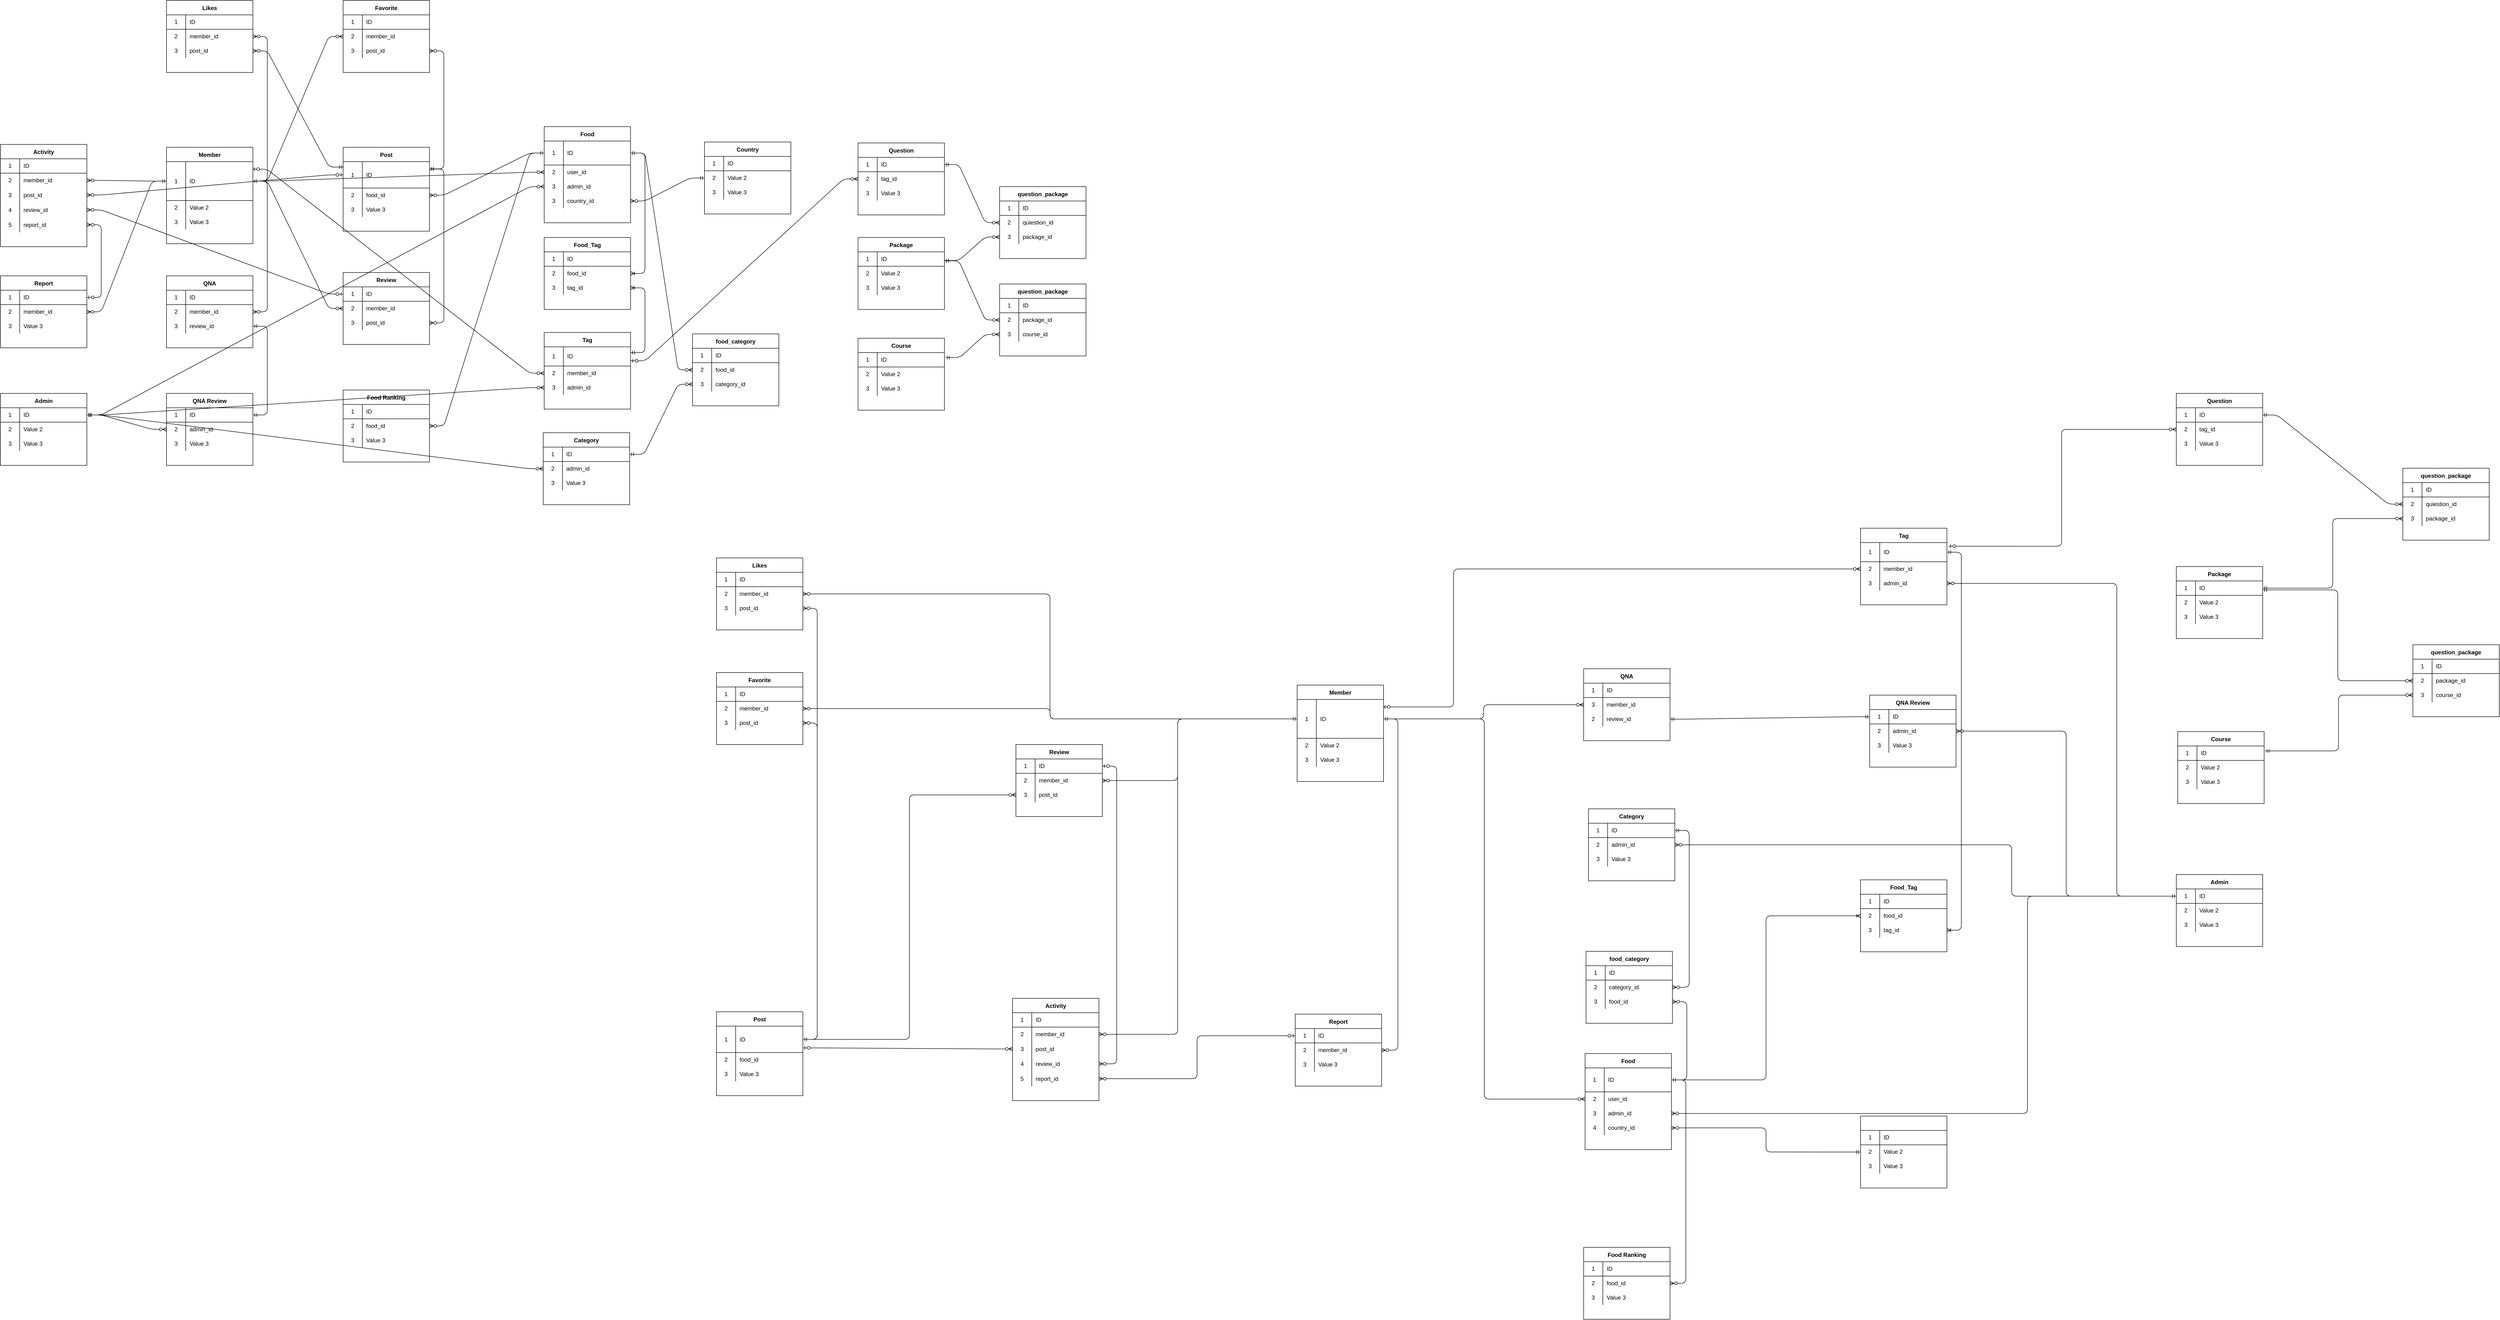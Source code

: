 <mxfile version="14.9.3" type="github">
  <diagram id="DrQXqkzAF4x7ljiE7f6P" name="Page-1">
    <mxGraphModel dx="7040" dy="4320" grid="0" gridSize="10" guides="1" tooltips="1" connect="1" arrows="1" fold="1" page="0" pageScale="1" pageWidth="827" pageHeight="1169" math="0" shadow="0">
      <root>
        <mxCell id="0" />
        <mxCell id="1" parent="0" />
        <mxCell id="YlSi5dVUK5fDgeekknWG-3" value="Member" style="shape=table;startSize=30;container=1;collapsible=0;childLayout=tableLayout;fixedRows=1;rowLines=0;fontStyle=1;align=center;" parent="1" vertex="1">
          <mxGeometry x="80" y="561" width="180" height="201" as="geometry" />
        </mxCell>
        <mxCell id="YlSi5dVUK5fDgeekknWG-4" value="" style="shape=partialRectangle;html=1;whiteSpace=wrap;collapsible=0;dropTarget=0;pointerEvents=0;fillColor=none;top=0;left=0;bottom=1;right=0;points=[[0,0.5],[1,0.5]];portConstraint=eastwest;" parent="YlSi5dVUK5fDgeekknWG-3" vertex="1">
          <mxGeometry y="30" width="180" height="81" as="geometry" />
        </mxCell>
        <mxCell id="YlSi5dVUK5fDgeekknWG-5" value="1" style="shape=partialRectangle;html=1;whiteSpace=wrap;connectable=0;fillColor=none;top=0;left=0;bottom=0;right=0;overflow=hidden;" parent="YlSi5dVUK5fDgeekknWG-4" vertex="1">
          <mxGeometry width="40" height="81" as="geometry" />
        </mxCell>
        <mxCell id="YlSi5dVUK5fDgeekknWG-6" value="ID" style="shape=partialRectangle;html=1;whiteSpace=wrap;connectable=0;fillColor=none;top=0;left=0;bottom=0;right=0;align=left;spacingLeft=6;overflow=hidden;" parent="YlSi5dVUK5fDgeekknWG-4" vertex="1">
          <mxGeometry x="40" width="140" height="81" as="geometry" />
        </mxCell>
        <mxCell id="YlSi5dVUK5fDgeekknWG-7" value="" style="shape=partialRectangle;html=1;whiteSpace=wrap;collapsible=0;dropTarget=0;pointerEvents=0;fillColor=none;top=0;left=0;bottom=0;right=0;points=[[0,0.5],[1,0.5]];portConstraint=eastwest;" parent="YlSi5dVUK5fDgeekknWG-3" vertex="1">
          <mxGeometry y="111" width="180" height="30" as="geometry" />
        </mxCell>
        <mxCell id="YlSi5dVUK5fDgeekknWG-8" value="2" style="shape=partialRectangle;html=1;whiteSpace=wrap;connectable=0;fillColor=none;top=0;left=0;bottom=0;right=0;overflow=hidden;" parent="YlSi5dVUK5fDgeekknWG-7" vertex="1">
          <mxGeometry width="40" height="30" as="geometry" />
        </mxCell>
        <mxCell id="YlSi5dVUK5fDgeekknWG-9" value="Value 2" style="shape=partialRectangle;html=1;whiteSpace=wrap;connectable=0;fillColor=none;top=0;left=0;bottom=0;right=0;align=left;spacingLeft=6;overflow=hidden;" parent="YlSi5dVUK5fDgeekknWG-7" vertex="1">
          <mxGeometry x="40" width="140" height="30" as="geometry" />
        </mxCell>
        <mxCell id="YlSi5dVUK5fDgeekknWG-10" value="" style="shape=partialRectangle;html=1;whiteSpace=wrap;collapsible=0;dropTarget=0;pointerEvents=0;fillColor=none;top=0;left=0;bottom=0;right=0;points=[[0,0.5],[1,0.5]];portConstraint=eastwest;" parent="YlSi5dVUK5fDgeekknWG-3" vertex="1">
          <mxGeometry y="141" width="180" height="30" as="geometry" />
        </mxCell>
        <mxCell id="YlSi5dVUK5fDgeekknWG-11" value="3" style="shape=partialRectangle;html=1;whiteSpace=wrap;connectable=0;fillColor=none;top=0;left=0;bottom=0;right=0;overflow=hidden;" parent="YlSi5dVUK5fDgeekknWG-10" vertex="1">
          <mxGeometry width="40" height="30" as="geometry" />
        </mxCell>
        <mxCell id="YlSi5dVUK5fDgeekknWG-12" value="Value 3" style="shape=partialRectangle;html=1;whiteSpace=wrap;connectable=0;fillColor=none;top=0;left=0;bottom=0;right=0;align=left;spacingLeft=6;overflow=hidden;" parent="YlSi5dVUK5fDgeekknWG-10" vertex="1">
          <mxGeometry x="40" width="140" height="30" as="geometry" />
        </mxCell>
        <mxCell id="YlSi5dVUK5fDgeekknWG-13" value="Admin" style="shape=table;startSize=30;container=1;collapsible=0;childLayout=tableLayout;fixedRows=1;rowLines=0;fontStyle=1;align=center;" parent="1" vertex="1">
          <mxGeometry x="-266" y="1074" width="180" height="150" as="geometry" />
        </mxCell>
        <mxCell id="YlSi5dVUK5fDgeekknWG-14" value="" style="shape=partialRectangle;html=1;whiteSpace=wrap;collapsible=0;dropTarget=0;pointerEvents=0;fillColor=none;top=0;left=0;bottom=1;right=0;points=[[0,0.5],[1,0.5]];portConstraint=eastwest;" parent="YlSi5dVUK5fDgeekknWG-13" vertex="1">
          <mxGeometry y="30" width="180" height="30" as="geometry" />
        </mxCell>
        <mxCell id="YlSi5dVUK5fDgeekknWG-15" value="1" style="shape=partialRectangle;html=1;whiteSpace=wrap;connectable=0;fillColor=none;top=0;left=0;bottom=0;right=0;overflow=hidden;" parent="YlSi5dVUK5fDgeekknWG-14" vertex="1">
          <mxGeometry width="40" height="30" as="geometry" />
        </mxCell>
        <mxCell id="YlSi5dVUK5fDgeekknWG-16" value="ID" style="shape=partialRectangle;html=1;whiteSpace=wrap;connectable=0;fillColor=none;top=0;left=0;bottom=0;right=0;align=left;spacingLeft=6;overflow=hidden;" parent="YlSi5dVUK5fDgeekknWG-14" vertex="1">
          <mxGeometry x="40" width="140" height="30" as="geometry" />
        </mxCell>
        <mxCell id="YlSi5dVUK5fDgeekknWG-17" value="" style="shape=partialRectangle;html=1;whiteSpace=wrap;collapsible=0;dropTarget=0;pointerEvents=0;fillColor=none;top=0;left=0;bottom=0;right=0;points=[[0,0.5],[1,0.5]];portConstraint=eastwest;" parent="YlSi5dVUK5fDgeekknWG-13" vertex="1">
          <mxGeometry y="60" width="180" height="30" as="geometry" />
        </mxCell>
        <mxCell id="YlSi5dVUK5fDgeekknWG-18" value="2" style="shape=partialRectangle;html=1;whiteSpace=wrap;connectable=0;fillColor=none;top=0;left=0;bottom=0;right=0;overflow=hidden;" parent="YlSi5dVUK5fDgeekknWG-17" vertex="1">
          <mxGeometry width="40" height="30" as="geometry" />
        </mxCell>
        <mxCell id="YlSi5dVUK5fDgeekknWG-19" value="Value 2" style="shape=partialRectangle;html=1;whiteSpace=wrap;connectable=0;fillColor=none;top=0;left=0;bottom=0;right=0;align=left;spacingLeft=6;overflow=hidden;" parent="YlSi5dVUK5fDgeekknWG-17" vertex="1">
          <mxGeometry x="40" width="140" height="30" as="geometry" />
        </mxCell>
        <mxCell id="YlSi5dVUK5fDgeekknWG-20" value="" style="shape=partialRectangle;html=1;whiteSpace=wrap;collapsible=0;dropTarget=0;pointerEvents=0;fillColor=none;top=0;left=0;bottom=0;right=0;points=[[0,0.5],[1,0.5]];portConstraint=eastwest;" parent="YlSi5dVUK5fDgeekknWG-13" vertex="1">
          <mxGeometry y="90" width="180" height="30" as="geometry" />
        </mxCell>
        <mxCell id="YlSi5dVUK5fDgeekknWG-21" value="3" style="shape=partialRectangle;html=1;whiteSpace=wrap;connectable=0;fillColor=none;top=0;left=0;bottom=0;right=0;overflow=hidden;" parent="YlSi5dVUK5fDgeekknWG-20" vertex="1">
          <mxGeometry width="40" height="30" as="geometry" />
        </mxCell>
        <mxCell id="YlSi5dVUK5fDgeekknWG-22" value="Value 3" style="shape=partialRectangle;html=1;whiteSpace=wrap;connectable=0;fillColor=none;top=0;left=0;bottom=0;right=0;align=left;spacingLeft=6;overflow=hidden;" parent="YlSi5dVUK5fDgeekknWG-20" vertex="1">
          <mxGeometry x="40" width="140" height="30" as="geometry" />
        </mxCell>
        <mxCell id="3mrBlYlQJBhg7aza0nXE-19" value="Review" style="shape=table;startSize=30;container=1;collapsible=0;childLayout=tableLayout;fixedRows=1;rowLines=0;fontStyle=1;align=center;" parent="1" vertex="1">
          <mxGeometry x="448" y="822" width="180" height="150" as="geometry" />
        </mxCell>
        <mxCell id="3mrBlYlQJBhg7aza0nXE-20" value="" style="shape=partialRectangle;html=1;whiteSpace=wrap;collapsible=0;dropTarget=0;pointerEvents=0;fillColor=none;top=0;left=0;bottom=1;right=0;points=[[0,0.5],[1,0.5]];portConstraint=eastwest;" parent="3mrBlYlQJBhg7aza0nXE-19" vertex="1">
          <mxGeometry y="30" width="180" height="30" as="geometry" />
        </mxCell>
        <mxCell id="3mrBlYlQJBhg7aza0nXE-21" value="1" style="shape=partialRectangle;html=1;whiteSpace=wrap;connectable=0;fillColor=none;top=0;left=0;bottom=0;right=0;overflow=hidden;" parent="3mrBlYlQJBhg7aza0nXE-20" vertex="1">
          <mxGeometry width="40" height="30" as="geometry" />
        </mxCell>
        <mxCell id="3mrBlYlQJBhg7aza0nXE-22" value="ID" style="shape=partialRectangle;html=1;whiteSpace=wrap;connectable=0;fillColor=none;top=0;left=0;bottom=0;right=0;align=left;spacingLeft=6;overflow=hidden;" parent="3mrBlYlQJBhg7aza0nXE-20" vertex="1">
          <mxGeometry x="40" width="140" height="30" as="geometry" />
        </mxCell>
        <mxCell id="3mrBlYlQJBhg7aza0nXE-23" value="" style="shape=partialRectangle;html=1;whiteSpace=wrap;collapsible=0;dropTarget=0;pointerEvents=0;fillColor=none;top=0;left=0;bottom=0;right=0;points=[[0,0.5],[1,0.5]];portConstraint=eastwest;" parent="3mrBlYlQJBhg7aza0nXE-19" vertex="1">
          <mxGeometry y="60" width="180" height="30" as="geometry" />
        </mxCell>
        <mxCell id="3mrBlYlQJBhg7aza0nXE-24" value="2" style="shape=partialRectangle;html=1;whiteSpace=wrap;connectable=0;fillColor=none;top=0;left=0;bottom=0;right=0;overflow=hidden;" parent="3mrBlYlQJBhg7aza0nXE-23" vertex="1">
          <mxGeometry width="40" height="30" as="geometry" />
        </mxCell>
        <mxCell id="3mrBlYlQJBhg7aza0nXE-25" value="member_id" style="shape=partialRectangle;html=1;whiteSpace=wrap;connectable=0;fillColor=none;top=0;left=0;bottom=0;right=0;align=left;spacingLeft=6;overflow=hidden;" parent="3mrBlYlQJBhg7aza0nXE-23" vertex="1">
          <mxGeometry x="40" width="140" height="30" as="geometry" />
        </mxCell>
        <mxCell id="3mrBlYlQJBhg7aza0nXE-26" value="" style="shape=partialRectangle;html=1;whiteSpace=wrap;collapsible=0;dropTarget=0;pointerEvents=0;fillColor=none;top=0;left=0;bottom=0;right=0;points=[[0,0.5],[1,0.5]];portConstraint=eastwest;" parent="3mrBlYlQJBhg7aza0nXE-19" vertex="1">
          <mxGeometry y="90" width="180" height="30" as="geometry" />
        </mxCell>
        <mxCell id="3mrBlYlQJBhg7aza0nXE-27" value="3" style="shape=partialRectangle;html=1;whiteSpace=wrap;connectable=0;fillColor=none;top=0;left=0;bottom=0;right=0;overflow=hidden;" parent="3mrBlYlQJBhg7aza0nXE-26" vertex="1">
          <mxGeometry width="40" height="30" as="geometry" />
        </mxCell>
        <mxCell id="3mrBlYlQJBhg7aza0nXE-28" value="post_id" style="shape=partialRectangle;html=1;whiteSpace=wrap;connectable=0;fillColor=none;top=0;left=0;bottom=0;right=0;align=left;spacingLeft=6;overflow=hidden;" parent="3mrBlYlQJBhg7aza0nXE-26" vertex="1">
          <mxGeometry x="40" width="140" height="30" as="geometry" />
        </mxCell>
        <mxCell id="YlSi5dVUK5fDgeekknWG-33" value="QNA" style="shape=table;startSize=30;container=1;collapsible=0;childLayout=tableLayout;fixedRows=1;rowLines=0;fontStyle=1;align=center;" parent="1" vertex="1">
          <mxGeometry x="80" y="829" width="180" height="150" as="geometry" />
        </mxCell>
        <mxCell id="YlSi5dVUK5fDgeekknWG-34" value="" style="shape=partialRectangle;html=1;whiteSpace=wrap;collapsible=0;dropTarget=0;pointerEvents=0;fillColor=none;top=0;left=0;bottom=1;right=0;points=[[0,0.5],[1,0.5]];portConstraint=eastwest;" parent="YlSi5dVUK5fDgeekknWG-33" vertex="1">
          <mxGeometry y="30" width="180" height="30" as="geometry" />
        </mxCell>
        <mxCell id="YlSi5dVUK5fDgeekknWG-35" value="1" style="shape=partialRectangle;html=1;whiteSpace=wrap;connectable=0;fillColor=none;top=0;left=0;bottom=0;right=0;overflow=hidden;" parent="YlSi5dVUK5fDgeekknWG-34" vertex="1">
          <mxGeometry width="40" height="30" as="geometry" />
        </mxCell>
        <mxCell id="YlSi5dVUK5fDgeekknWG-36" value="ID" style="shape=partialRectangle;html=1;whiteSpace=wrap;connectable=0;fillColor=none;top=0;left=0;bottom=0;right=0;align=left;spacingLeft=6;overflow=hidden;" parent="YlSi5dVUK5fDgeekknWG-34" vertex="1">
          <mxGeometry x="40" width="140" height="30" as="geometry" />
        </mxCell>
        <mxCell id="YlSi5dVUK5fDgeekknWG-37" value="" style="shape=partialRectangle;html=1;whiteSpace=wrap;collapsible=0;dropTarget=0;pointerEvents=0;fillColor=none;top=0;left=0;bottom=0;right=0;points=[[0,0.5],[1,0.5]];portConstraint=eastwest;" parent="YlSi5dVUK5fDgeekknWG-33" vertex="1">
          <mxGeometry y="60" width="180" height="30" as="geometry" />
        </mxCell>
        <mxCell id="YlSi5dVUK5fDgeekknWG-38" value="2" style="shape=partialRectangle;html=1;whiteSpace=wrap;connectable=0;fillColor=none;top=0;left=0;bottom=0;right=0;overflow=hidden;" parent="YlSi5dVUK5fDgeekknWG-37" vertex="1">
          <mxGeometry width="40" height="30" as="geometry" />
        </mxCell>
        <mxCell id="YlSi5dVUK5fDgeekknWG-39" value="member_id" style="shape=partialRectangle;html=1;whiteSpace=wrap;connectable=0;fillColor=none;top=0;left=0;bottom=0;right=0;align=left;spacingLeft=6;overflow=hidden;" parent="YlSi5dVUK5fDgeekknWG-37" vertex="1">
          <mxGeometry x="40" width="140" height="30" as="geometry" />
        </mxCell>
        <mxCell id="YlSi5dVUK5fDgeekknWG-40" value="" style="shape=partialRectangle;html=1;whiteSpace=wrap;collapsible=0;dropTarget=0;pointerEvents=0;fillColor=none;top=0;left=0;bottom=0;right=0;points=[[0,0.5],[1,0.5]];portConstraint=eastwest;" parent="YlSi5dVUK5fDgeekknWG-33" vertex="1">
          <mxGeometry y="90" width="180" height="30" as="geometry" />
        </mxCell>
        <mxCell id="YlSi5dVUK5fDgeekknWG-41" value="3" style="shape=partialRectangle;html=1;whiteSpace=wrap;connectable=0;fillColor=none;top=0;left=0;bottom=0;right=0;overflow=hidden;" parent="YlSi5dVUK5fDgeekknWG-40" vertex="1">
          <mxGeometry width="40" height="30" as="geometry" />
        </mxCell>
        <mxCell id="YlSi5dVUK5fDgeekknWG-42" value="review_id" style="shape=partialRectangle;html=1;whiteSpace=wrap;connectable=0;fillColor=none;top=0;left=0;bottom=0;right=0;align=left;spacingLeft=6;overflow=hidden;" parent="YlSi5dVUK5fDgeekknWG-40" vertex="1">
          <mxGeometry x="40" width="140" height="30" as="geometry" />
        </mxCell>
        <mxCell id="YlSi5dVUK5fDgeekknWG-52" value="QNA Review" style="shape=table;startSize=30;container=1;collapsible=0;childLayout=tableLayout;fixedRows=1;rowLines=0;fontStyle=1;align=center;" parent="1" vertex="1">
          <mxGeometry x="80" y="1074" width="180" height="150" as="geometry" />
        </mxCell>
        <mxCell id="YlSi5dVUK5fDgeekknWG-53" value="" style="shape=partialRectangle;html=1;whiteSpace=wrap;collapsible=0;dropTarget=0;pointerEvents=0;fillColor=none;top=0;left=0;bottom=1;right=0;points=[[0,0.5],[1,0.5]];portConstraint=eastwest;" parent="YlSi5dVUK5fDgeekknWG-52" vertex="1">
          <mxGeometry y="30" width="180" height="30" as="geometry" />
        </mxCell>
        <mxCell id="YlSi5dVUK5fDgeekknWG-54" value="1" style="shape=partialRectangle;html=1;whiteSpace=wrap;connectable=0;fillColor=none;top=0;left=0;bottom=0;right=0;overflow=hidden;" parent="YlSi5dVUK5fDgeekknWG-53" vertex="1">
          <mxGeometry width="40" height="30" as="geometry" />
        </mxCell>
        <mxCell id="YlSi5dVUK5fDgeekknWG-55" value="ID" style="shape=partialRectangle;html=1;whiteSpace=wrap;connectable=0;fillColor=none;top=0;left=0;bottom=0;right=0;align=left;spacingLeft=6;overflow=hidden;" parent="YlSi5dVUK5fDgeekknWG-53" vertex="1">
          <mxGeometry x="40" width="140" height="30" as="geometry" />
        </mxCell>
        <mxCell id="YlSi5dVUK5fDgeekknWG-56" value="" style="shape=partialRectangle;html=1;whiteSpace=wrap;collapsible=0;dropTarget=0;pointerEvents=0;fillColor=none;top=0;left=0;bottom=0;right=0;points=[[0,0.5],[1,0.5]];portConstraint=eastwest;" parent="YlSi5dVUK5fDgeekknWG-52" vertex="1">
          <mxGeometry y="60" width="180" height="30" as="geometry" />
        </mxCell>
        <mxCell id="YlSi5dVUK5fDgeekknWG-57" value="2" style="shape=partialRectangle;html=1;whiteSpace=wrap;connectable=0;fillColor=none;top=0;left=0;bottom=0;right=0;overflow=hidden;" parent="YlSi5dVUK5fDgeekknWG-56" vertex="1">
          <mxGeometry width="40" height="30" as="geometry" />
        </mxCell>
        <mxCell id="YlSi5dVUK5fDgeekknWG-58" value="admin_id" style="shape=partialRectangle;html=1;whiteSpace=wrap;connectable=0;fillColor=none;top=0;left=0;bottom=0;right=0;align=left;spacingLeft=6;overflow=hidden;" parent="YlSi5dVUK5fDgeekknWG-56" vertex="1">
          <mxGeometry x="40" width="140" height="30" as="geometry" />
        </mxCell>
        <mxCell id="YlSi5dVUK5fDgeekknWG-59" value="" style="shape=partialRectangle;html=1;whiteSpace=wrap;collapsible=0;dropTarget=0;pointerEvents=0;fillColor=none;top=0;left=0;bottom=0;right=0;points=[[0,0.5],[1,0.5]];portConstraint=eastwest;" parent="YlSi5dVUK5fDgeekknWG-52" vertex="1">
          <mxGeometry y="90" width="180" height="30" as="geometry" />
        </mxCell>
        <mxCell id="YlSi5dVUK5fDgeekknWG-60" value="3" style="shape=partialRectangle;html=1;whiteSpace=wrap;connectable=0;fillColor=none;top=0;left=0;bottom=0;right=0;overflow=hidden;" parent="YlSi5dVUK5fDgeekknWG-59" vertex="1">
          <mxGeometry width="40" height="30" as="geometry" />
        </mxCell>
        <mxCell id="YlSi5dVUK5fDgeekknWG-61" value="Value 3" style="shape=partialRectangle;html=1;whiteSpace=wrap;connectable=0;fillColor=none;top=0;left=0;bottom=0;right=0;align=left;spacingLeft=6;overflow=hidden;" parent="YlSi5dVUK5fDgeekknWG-59" vertex="1">
          <mxGeometry x="40" width="140" height="30" as="geometry" />
        </mxCell>
        <mxCell id="3mrBlYlQJBhg7aza0nXE-60" value="Report" style="shape=table;startSize=30;container=1;collapsible=0;childLayout=tableLayout;fixedRows=1;rowLines=0;fontStyle=1;align=center;" parent="1" vertex="1">
          <mxGeometry x="-266" y="829" width="180" height="150" as="geometry" />
        </mxCell>
        <mxCell id="3mrBlYlQJBhg7aza0nXE-61" value="" style="shape=partialRectangle;html=1;whiteSpace=wrap;collapsible=0;dropTarget=0;pointerEvents=0;fillColor=none;top=0;left=0;bottom=1;right=0;points=[[0,0.5],[1,0.5]];portConstraint=eastwest;" parent="3mrBlYlQJBhg7aza0nXE-60" vertex="1">
          <mxGeometry y="30" width="180" height="30" as="geometry" />
        </mxCell>
        <mxCell id="3mrBlYlQJBhg7aza0nXE-62" value="1" style="shape=partialRectangle;html=1;whiteSpace=wrap;connectable=0;fillColor=none;top=0;left=0;bottom=0;right=0;overflow=hidden;" parent="3mrBlYlQJBhg7aza0nXE-61" vertex="1">
          <mxGeometry width="40" height="30" as="geometry" />
        </mxCell>
        <mxCell id="3mrBlYlQJBhg7aza0nXE-63" value="ID" style="shape=partialRectangle;html=1;whiteSpace=wrap;connectable=0;fillColor=none;top=0;left=0;bottom=0;right=0;align=left;spacingLeft=6;overflow=hidden;" parent="3mrBlYlQJBhg7aza0nXE-61" vertex="1">
          <mxGeometry x="40" width="140" height="30" as="geometry" />
        </mxCell>
        <mxCell id="3mrBlYlQJBhg7aza0nXE-64" value="" style="shape=partialRectangle;html=1;whiteSpace=wrap;collapsible=0;dropTarget=0;pointerEvents=0;fillColor=none;top=0;left=0;bottom=0;right=0;points=[[0,0.5],[1,0.5]];portConstraint=eastwest;" parent="3mrBlYlQJBhg7aza0nXE-60" vertex="1">
          <mxGeometry y="60" width="180" height="30" as="geometry" />
        </mxCell>
        <mxCell id="3mrBlYlQJBhg7aza0nXE-65" value="2" style="shape=partialRectangle;html=1;whiteSpace=wrap;connectable=0;fillColor=none;top=0;left=0;bottom=0;right=0;overflow=hidden;" parent="3mrBlYlQJBhg7aza0nXE-64" vertex="1">
          <mxGeometry width="40" height="30" as="geometry" />
        </mxCell>
        <mxCell id="3mrBlYlQJBhg7aza0nXE-66" value="member_id" style="shape=partialRectangle;html=1;whiteSpace=wrap;connectable=0;fillColor=none;top=0;left=0;bottom=0;right=0;align=left;spacingLeft=6;overflow=hidden;" parent="3mrBlYlQJBhg7aza0nXE-64" vertex="1">
          <mxGeometry x="40" width="140" height="30" as="geometry" />
        </mxCell>
        <mxCell id="3mrBlYlQJBhg7aza0nXE-67" value="" style="shape=partialRectangle;html=1;whiteSpace=wrap;collapsible=0;dropTarget=0;pointerEvents=0;fillColor=none;top=0;left=0;bottom=0;right=0;points=[[0,0.5],[1,0.5]];portConstraint=eastwest;" parent="3mrBlYlQJBhg7aza0nXE-60" vertex="1">
          <mxGeometry y="90" width="180" height="30" as="geometry" />
        </mxCell>
        <mxCell id="3mrBlYlQJBhg7aza0nXE-68" value="3" style="shape=partialRectangle;html=1;whiteSpace=wrap;connectable=0;fillColor=none;top=0;left=0;bottom=0;right=0;overflow=hidden;" parent="3mrBlYlQJBhg7aza0nXE-67" vertex="1">
          <mxGeometry width="40" height="30" as="geometry" />
        </mxCell>
        <mxCell id="3mrBlYlQJBhg7aza0nXE-69" value="Value 3" style="shape=partialRectangle;html=1;whiteSpace=wrap;connectable=0;fillColor=none;top=0;left=0;bottom=0;right=0;align=left;spacingLeft=6;overflow=hidden;" parent="3mrBlYlQJBhg7aza0nXE-67" vertex="1">
          <mxGeometry x="40" width="140" height="30" as="geometry" />
        </mxCell>
        <mxCell id="YlSi5dVUK5fDgeekknWG-62" value="Category" style="shape=table;startSize=30;container=1;collapsible=0;childLayout=tableLayout;fixedRows=1;rowLines=0;fontStyle=1;align=center;" parent="1" vertex="1">
          <mxGeometry x="865" y="1156" width="180" height="150" as="geometry" />
        </mxCell>
        <mxCell id="YlSi5dVUK5fDgeekknWG-63" value="" style="shape=partialRectangle;html=1;whiteSpace=wrap;collapsible=0;dropTarget=0;pointerEvents=0;fillColor=none;top=0;left=0;bottom=1;right=0;points=[[0,0.5],[1,0.5]];portConstraint=eastwest;" parent="YlSi5dVUK5fDgeekknWG-62" vertex="1">
          <mxGeometry y="30" width="180" height="30" as="geometry" />
        </mxCell>
        <mxCell id="YlSi5dVUK5fDgeekknWG-64" value="1" style="shape=partialRectangle;html=1;whiteSpace=wrap;connectable=0;fillColor=none;top=0;left=0;bottom=0;right=0;overflow=hidden;" parent="YlSi5dVUK5fDgeekknWG-63" vertex="1">
          <mxGeometry width="40" height="30" as="geometry" />
        </mxCell>
        <mxCell id="YlSi5dVUK5fDgeekknWG-65" value="ID" style="shape=partialRectangle;html=1;whiteSpace=wrap;connectable=0;fillColor=none;top=0;left=0;bottom=0;right=0;align=left;spacingLeft=6;overflow=hidden;" parent="YlSi5dVUK5fDgeekknWG-63" vertex="1">
          <mxGeometry x="40" width="140" height="30" as="geometry" />
        </mxCell>
        <mxCell id="YlSi5dVUK5fDgeekknWG-66" value="" style="shape=partialRectangle;html=1;whiteSpace=wrap;collapsible=0;dropTarget=0;pointerEvents=0;fillColor=none;top=0;left=0;bottom=0;right=0;points=[[0,0.5],[1,0.5]];portConstraint=eastwest;" parent="YlSi5dVUK5fDgeekknWG-62" vertex="1">
          <mxGeometry y="60" width="180" height="30" as="geometry" />
        </mxCell>
        <mxCell id="YlSi5dVUK5fDgeekknWG-67" value="2" style="shape=partialRectangle;html=1;whiteSpace=wrap;connectable=0;fillColor=none;top=0;left=0;bottom=0;right=0;overflow=hidden;" parent="YlSi5dVUK5fDgeekknWG-66" vertex="1">
          <mxGeometry width="40" height="30" as="geometry" />
        </mxCell>
        <mxCell id="YlSi5dVUK5fDgeekknWG-68" value="admin_id" style="shape=partialRectangle;html=1;whiteSpace=wrap;connectable=0;fillColor=none;top=0;left=0;bottom=0;right=0;align=left;spacingLeft=6;overflow=hidden;" parent="YlSi5dVUK5fDgeekknWG-66" vertex="1">
          <mxGeometry x="40" width="140" height="30" as="geometry" />
        </mxCell>
        <mxCell id="YlSi5dVUK5fDgeekknWG-69" value="" style="shape=partialRectangle;html=1;whiteSpace=wrap;collapsible=0;dropTarget=0;pointerEvents=0;fillColor=none;top=0;left=0;bottom=0;right=0;points=[[0,0.5],[1,0.5]];portConstraint=eastwest;" parent="YlSi5dVUK5fDgeekknWG-62" vertex="1">
          <mxGeometry y="90" width="180" height="30" as="geometry" />
        </mxCell>
        <mxCell id="YlSi5dVUK5fDgeekknWG-70" value="3" style="shape=partialRectangle;html=1;whiteSpace=wrap;connectable=0;fillColor=none;top=0;left=0;bottom=0;right=0;overflow=hidden;" parent="YlSi5dVUK5fDgeekknWG-69" vertex="1">
          <mxGeometry width="40" height="30" as="geometry" />
        </mxCell>
        <mxCell id="YlSi5dVUK5fDgeekknWG-71" value="Value 3" style="shape=partialRectangle;html=1;whiteSpace=wrap;connectable=0;fillColor=none;top=0;left=0;bottom=0;right=0;align=left;spacingLeft=6;overflow=hidden;" parent="YlSi5dVUK5fDgeekknWG-69" vertex="1">
          <mxGeometry x="40" width="140" height="30" as="geometry" />
        </mxCell>
        <mxCell id="3mrBlYlQJBhg7aza0nXE-70" value="Likes" style="shape=table;startSize=30;container=1;collapsible=0;childLayout=tableLayout;fixedRows=1;rowLines=0;fontStyle=1;align=center;" parent="1" vertex="1">
          <mxGeometry x="80" y="255" width="180" height="150" as="geometry" />
        </mxCell>
        <mxCell id="3mrBlYlQJBhg7aza0nXE-71" value="" style="shape=partialRectangle;html=1;whiteSpace=wrap;collapsible=0;dropTarget=0;pointerEvents=0;fillColor=none;top=0;left=0;bottom=1;right=0;points=[[0,0.5],[1,0.5]];portConstraint=eastwest;" parent="3mrBlYlQJBhg7aza0nXE-70" vertex="1">
          <mxGeometry y="30" width="180" height="30" as="geometry" />
        </mxCell>
        <mxCell id="3mrBlYlQJBhg7aza0nXE-72" value="1" style="shape=partialRectangle;html=1;whiteSpace=wrap;connectable=0;fillColor=none;top=0;left=0;bottom=0;right=0;overflow=hidden;" parent="3mrBlYlQJBhg7aza0nXE-71" vertex="1">
          <mxGeometry width="40" height="30" as="geometry" />
        </mxCell>
        <mxCell id="3mrBlYlQJBhg7aza0nXE-73" value="ID" style="shape=partialRectangle;html=1;whiteSpace=wrap;connectable=0;fillColor=none;top=0;left=0;bottom=0;right=0;align=left;spacingLeft=6;overflow=hidden;" parent="3mrBlYlQJBhg7aza0nXE-71" vertex="1">
          <mxGeometry x="40" width="140" height="30" as="geometry" />
        </mxCell>
        <mxCell id="3mrBlYlQJBhg7aza0nXE-74" value="" style="shape=partialRectangle;html=1;whiteSpace=wrap;collapsible=0;dropTarget=0;pointerEvents=0;fillColor=none;top=0;left=0;bottom=0;right=0;points=[[0,0.5],[1,0.5]];portConstraint=eastwest;" parent="3mrBlYlQJBhg7aza0nXE-70" vertex="1">
          <mxGeometry y="60" width="180" height="30" as="geometry" />
        </mxCell>
        <mxCell id="3mrBlYlQJBhg7aza0nXE-75" value="2" style="shape=partialRectangle;html=1;whiteSpace=wrap;connectable=0;fillColor=none;top=0;left=0;bottom=0;right=0;overflow=hidden;" parent="3mrBlYlQJBhg7aza0nXE-74" vertex="1">
          <mxGeometry width="40" height="30" as="geometry" />
        </mxCell>
        <mxCell id="3mrBlYlQJBhg7aza0nXE-76" value="member_id" style="shape=partialRectangle;html=1;whiteSpace=wrap;connectable=0;fillColor=none;top=0;left=0;bottom=0;right=0;align=left;spacingLeft=6;overflow=hidden;" parent="3mrBlYlQJBhg7aza0nXE-74" vertex="1">
          <mxGeometry x="40" width="140" height="30" as="geometry" />
        </mxCell>
        <mxCell id="3mrBlYlQJBhg7aza0nXE-77" value="" style="shape=partialRectangle;html=1;whiteSpace=wrap;collapsible=0;dropTarget=0;pointerEvents=0;fillColor=none;top=0;left=0;bottom=0;right=0;points=[[0,0.5],[1,0.5]];portConstraint=eastwest;" parent="3mrBlYlQJBhg7aza0nXE-70" vertex="1">
          <mxGeometry y="90" width="180" height="30" as="geometry" />
        </mxCell>
        <mxCell id="3mrBlYlQJBhg7aza0nXE-78" value="3" style="shape=partialRectangle;html=1;whiteSpace=wrap;connectable=0;fillColor=none;top=0;left=0;bottom=0;right=0;overflow=hidden;" parent="3mrBlYlQJBhg7aza0nXE-77" vertex="1">
          <mxGeometry width="40" height="30" as="geometry" />
        </mxCell>
        <mxCell id="3mrBlYlQJBhg7aza0nXE-79" value="post_id" style="shape=partialRectangle;html=1;whiteSpace=wrap;connectable=0;fillColor=none;top=0;left=0;bottom=0;right=0;align=left;spacingLeft=6;overflow=hidden;" parent="3mrBlYlQJBhg7aza0nXE-77" vertex="1">
          <mxGeometry x="40" width="140" height="30" as="geometry" />
        </mxCell>
        <mxCell id="YlSi5dVUK5fDgeekknWG-72" value="Tag" style="shape=table;startSize=30;container=1;collapsible=0;childLayout=tableLayout;fixedRows=1;rowLines=0;fontStyle=1;align=center;" parent="1" vertex="1">
          <mxGeometry x="867" y="947" width="180" height="159.759" as="geometry" />
        </mxCell>
        <mxCell id="YlSi5dVUK5fDgeekknWG-73" value="" style="shape=partialRectangle;html=1;whiteSpace=wrap;collapsible=0;dropTarget=0;pointerEvents=0;fillColor=none;top=0;left=0;bottom=1;right=0;points=[[0,0.5],[1,0.5]];portConstraint=eastwest;" parent="YlSi5dVUK5fDgeekknWG-72" vertex="1">
          <mxGeometry y="30" width="180" height="40" as="geometry" />
        </mxCell>
        <mxCell id="YlSi5dVUK5fDgeekknWG-74" value="1" style="shape=partialRectangle;html=1;whiteSpace=wrap;connectable=0;fillColor=none;top=0;left=0;bottom=0;right=0;overflow=hidden;" parent="YlSi5dVUK5fDgeekknWG-73" vertex="1">
          <mxGeometry width="40" height="40" as="geometry" />
        </mxCell>
        <mxCell id="YlSi5dVUK5fDgeekknWG-75" value="ID" style="shape=partialRectangle;html=1;whiteSpace=wrap;connectable=0;fillColor=none;top=0;left=0;bottom=0;right=0;align=left;spacingLeft=6;overflow=hidden;" parent="YlSi5dVUK5fDgeekknWG-73" vertex="1">
          <mxGeometry x="40" width="140" height="40" as="geometry" />
        </mxCell>
        <mxCell id="YlSi5dVUK5fDgeekknWG-76" value="" style="shape=partialRectangle;html=1;whiteSpace=wrap;collapsible=0;dropTarget=0;pointerEvents=0;fillColor=none;top=0;left=0;bottom=0;right=0;points=[[0,0.5],[1,0.5]];portConstraint=eastwest;" parent="YlSi5dVUK5fDgeekknWG-72" vertex="1">
          <mxGeometry y="70" width="180" height="30" as="geometry" />
        </mxCell>
        <mxCell id="YlSi5dVUK5fDgeekknWG-77" value="2" style="shape=partialRectangle;html=1;whiteSpace=wrap;connectable=0;fillColor=none;top=0;left=0;bottom=0;right=0;overflow=hidden;" parent="YlSi5dVUK5fDgeekknWG-76" vertex="1">
          <mxGeometry width="40" height="30" as="geometry" />
        </mxCell>
        <mxCell id="YlSi5dVUK5fDgeekknWG-78" value="member_id" style="shape=partialRectangle;html=1;whiteSpace=wrap;connectable=0;fillColor=none;top=0;left=0;bottom=0;right=0;align=left;spacingLeft=6;overflow=hidden;" parent="YlSi5dVUK5fDgeekknWG-76" vertex="1">
          <mxGeometry x="40" width="140" height="30" as="geometry" />
        </mxCell>
        <mxCell id="YlSi5dVUK5fDgeekknWG-79" value="" style="shape=partialRectangle;html=1;whiteSpace=wrap;collapsible=0;dropTarget=0;pointerEvents=0;fillColor=none;top=0;left=0;bottom=0;right=0;points=[[0,0.5],[1,0.5]];portConstraint=eastwest;" parent="YlSi5dVUK5fDgeekknWG-72" vertex="1">
          <mxGeometry y="100" width="180" height="30" as="geometry" />
        </mxCell>
        <mxCell id="YlSi5dVUK5fDgeekknWG-80" value="3" style="shape=partialRectangle;html=1;whiteSpace=wrap;connectable=0;fillColor=none;top=0;left=0;bottom=0;right=0;overflow=hidden;" parent="YlSi5dVUK5fDgeekknWG-79" vertex="1">
          <mxGeometry width="40" height="30" as="geometry" />
        </mxCell>
        <mxCell id="YlSi5dVUK5fDgeekknWG-81" value="admin_id" style="shape=partialRectangle;html=1;whiteSpace=wrap;connectable=0;fillColor=none;top=0;left=0;bottom=0;right=0;align=left;spacingLeft=6;overflow=hidden;" parent="YlSi5dVUK5fDgeekknWG-79" vertex="1">
          <mxGeometry x="40" width="140" height="30" as="geometry" />
        </mxCell>
        <mxCell id="3mrBlYlQJBhg7aza0nXE-89" value="Favorite" style="shape=table;startSize=30;container=1;collapsible=0;childLayout=tableLayout;fixedRows=1;rowLines=0;fontStyle=1;align=center;" parent="1" vertex="1">
          <mxGeometry x="448" y="255" width="180" height="150" as="geometry" />
        </mxCell>
        <mxCell id="3mrBlYlQJBhg7aza0nXE-90" value="" style="shape=partialRectangle;html=1;whiteSpace=wrap;collapsible=0;dropTarget=0;pointerEvents=0;fillColor=none;top=0;left=0;bottom=1;right=0;points=[[0,0.5],[1,0.5]];portConstraint=eastwest;" parent="3mrBlYlQJBhg7aza0nXE-89" vertex="1">
          <mxGeometry y="30" width="180" height="30" as="geometry" />
        </mxCell>
        <mxCell id="3mrBlYlQJBhg7aza0nXE-91" value="1" style="shape=partialRectangle;html=1;whiteSpace=wrap;connectable=0;fillColor=none;top=0;left=0;bottom=0;right=0;overflow=hidden;" parent="3mrBlYlQJBhg7aza0nXE-90" vertex="1">
          <mxGeometry width="40" height="30" as="geometry" />
        </mxCell>
        <mxCell id="3mrBlYlQJBhg7aza0nXE-92" value="ID" style="shape=partialRectangle;html=1;whiteSpace=wrap;connectable=0;fillColor=none;top=0;left=0;bottom=0;right=0;align=left;spacingLeft=6;overflow=hidden;" parent="3mrBlYlQJBhg7aza0nXE-90" vertex="1">
          <mxGeometry x="40" width="140" height="30" as="geometry" />
        </mxCell>
        <mxCell id="3mrBlYlQJBhg7aza0nXE-93" value="" style="shape=partialRectangle;html=1;whiteSpace=wrap;collapsible=0;dropTarget=0;pointerEvents=0;fillColor=none;top=0;left=0;bottom=0;right=0;points=[[0,0.5],[1,0.5]];portConstraint=eastwest;" parent="3mrBlYlQJBhg7aza0nXE-89" vertex="1">
          <mxGeometry y="60" width="180" height="30" as="geometry" />
        </mxCell>
        <mxCell id="3mrBlYlQJBhg7aza0nXE-94" value="2" style="shape=partialRectangle;html=1;whiteSpace=wrap;connectable=0;fillColor=none;top=0;left=0;bottom=0;right=0;overflow=hidden;" parent="3mrBlYlQJBhg7aza0nXE-93" vertex="1">
          <mxGeometry width="40" height="30" as="geometry" />
        </mxCell>
        <mxCell id="3mrBlYlQJBhg7aza0nXE-95" value="member_id" style="shape=partialRectangle;html=1;whiteSpace=wrap;connectable=0;fillColor=none;top=0;left=0;bottom=0;right=0;align=left;spacingLeft=6;overflow=hidden;" parent="3mrBlYlQJBhg7aza0nXE-93" vertex="1">
          <mxGeometry x="40" width="140" height="30" as="geometry" />
        </mxCell>
        <mxCell id="3mrBlYlQJBhg7aza0nXE-96" value="" style="shape=partialRectangle;html=1;whiteSpace=wrap;collapsible=0;dropTarget=0;pointerEvents=0;fillColor=none;top=0;left=0;bottom=0;right=0;points=[[0,0.5],[1,0.5]];portConstraint=eastwest;" parent="3mrBlYlQJBhg7aza0nXE-89" vertex="1">
          <mxGeometry y="90" width="180" height="30" as="geometry" />
        </mxCell>
        <mxCell id="3mrBlYlQJBhg7aza0nXE-97" value="3" style="shape=partialRectangle;html=1;whiteSpace=wrap;connectable=0;fillColor=none;top=0;left=0;bottom=0;right=0;overflow=hidden;" parent="3mrBlYlQJBhg7aza0nXE-96" vertex="1">
          <mxGeometry width="40" height="30" as="geometry" />
        </mxCell>
        <mxCell id="3mrBlYlQJBhg7aza0nXE-98" value="post_id" style="shape=partialRectangle;html=1;whiteSpace=wrap;connectable=0;fillColor=none;top=0;left=0;bottom=0;right=0;align=left;spacingLeft=6;overflow=hidden;" parent="3mrBlYlQJBhg7aza0nXE-96" vertex="1">
          <mxGeometry x="40" width="140" height="30" as="geometry" />
        </mxCell>
        <mxCell id="YlSi5dVUK5fDgeekknWG-82" value="Country" style="shape=table;startSize=30;container=1;collapsible=0;childLayout=tableLayout;fixedRows=1;rowLines=0;fontStyle=1;align=center;" parent="1" vertex="1">
          <mxGeometry x="1201" y="550" width="180" height="150" as="geometry" />
        </mxCell>
        <mxCell id="YlSi5dVUK5fDgeekknWG-83" value="" style="shape=partialRectangle;html=1;whiteSpace=wrap;collapsible=0;dropTarget=0;pointerEvents=0;fillColor=none;top=0;left=0;bottom=1;right=0;points=[[0,0.5],[1,0.5]];portConstraint=eastwest;" parent="YlSi5dVUK5fDgeekknWG-82" vertex="1">
          <mxGeometry y="30" width="180" height="30" as="geometry" />
        </mxCell>
        <mxCell id="YlSi5dVUK5fDgeekknWG-84" value="1" style="shape=partialRectangle;html=1;whiteSpace=wrap;connectable=0;fillColor=none;top=0;left=0;bottom=0;right=0;overflow=hidden;" parent="YlSi5dVUK5fDgeekknWG-83" vertex="1">
          <mxGeometry width="40" height="30" as="geometry" />
        </mxCell>
        <mxCell id="YlSi5dVUK5fDgeekknWG-85" value="ID" style="shape=partialRectangle;html=1;whiteSpace=wrap;connectable=0;fillColor=none;top=0;left=0;bottom=0;right=0;align=left;spacingLeft=6;overflow=hidden;" parent="YlSi5dVUK5fDgeekknWG-83" vertex="1">
          <mxGeometry x="40" width="140" height="30" as="geometry" />
        </mxCell>
        <mxCell id="YlSi5dVUK5fDgeekknWG-86" value="" style="shape=partialRectangle;html=1;whiteSpace=wrap;collapsible=0;dropTarget=0;pointerEvents=0;fillColor=none;top=0;left=0;bottom=0;right=0;points=[[0,0.5],[1,0.5]];portConstraint=eastwest;" parent="YlSi5dVUK5fDgeekknWG-82" vertex="1">
          <mxGeometry y="60" width="180" height="30" as="geometry" />
        </mxCell>
        <mxCell id="YlSi5dVUK5fDgeekknWG-87" value="2" style="shape=partialRectangle;html=1;whiteSpace=wrap;connectable=0;fillColor=none;top=0;left=0;bottom=0;right=0;overflow=hidden;" parent="YlSi5dVUK5fDgeekknWG-86" vertex="1">
          <mxGeometry width="40" height="30" as="geometry" />
        </mxCell>
        <mxCell id="YlSi5dVUK5fDgeekknWG-88" value="Value 2" style="shape=partialRectangle;html=1;whiteSpace=wrap;connectable=0;fillColor=none;top=0;left=0;bottom=0;right=0;align=left;spacingLeft=6;overflow=hidden;" parent="YlSi5dVUK5fDgeekknWG-86" vertex="1">
          <mxGeometry x="40" width="140" height="30" as="geometry" />
        </mxCell>
        <mxCell id="YlSi5dVUK5fDgeekknWG-89" value="" style="shape=partialRectangle;html=1;whiteSpace=wrap;collapsible=0;dropTarget=0;pointerEvents=0;fillColor=none;top=0;left=0;bottom=0;right=0;points=[[0,0.5],[1,0.5]];portConstraint=eastwest;" parent="YlSi5dVUK5fDgeekknWG-82" vertex="1">
          <mxGeometry y="90" width="180" height="30" as="geometry" />
        </mxCell>
        <mxCell id="YlSi5dVUK5fDgeekknWG-90" value="3" style="shape=partialRectangle;html=1;whiteSpace=wrap;connectable=0;fillColor=none;top=0;left=0;bottom=0;right=0;overflow=hidden;" parent="YlSi5dVUK5fDgeekknWG-89" vertex="1">
          <mxGeometry width="40" height="30" as="geometry" />
        </mxCell>
        <mxCell id="YlSi5dVUK5fDgeekknWG-91" value="Value 3" style="shape=partialRectangle;html=1;whiteSpace=wrap;connectable=0;fillColor=none;top=0;left=0;bottom=0;right=0;align=left;spacingLeft=6;overflow=hidden;" parent="YlSi5dVUK5fDgeekknWG-89" vertex="1">
          <mxGeometry x="40" width="140" height="30" as="geometry" />
        </mxCell>
        <mxCell id="3mrBlYlQJBhg7aza0nXE-99" value="Post" style="shape=table;startSize=30;container=1;collapsible=0;childLayout=tableLayout;fixedRows=1;rowLines=0;fontStyle=1;align=center;" parent="1" vertex="1">
          <mxGeometry x="448" y="561" width="180" height="174.931" as="geometry" />
        </mxCell>
        <mxCell id="3mrBlYlQJBhg7aza0nXE-100" value="" style="shape=partialRectangle;html=1;whiteSpace=wrap;collapsible=0;dropTarget=0;pointerEvents=0;fillColor=none;top=0;left=0;bottom=1;right=0;points=[[0,0.5],[1,0.5]];portConstraint=eastwest;" parent="3mrBlYlQJBhg7aza0nXE-99" vertex="1">
          <mxGeometry y="30" width="180" height="55" as="geometry" />
        </mxCell>
        <mxCell id="3mrBlYlQJBhg7aza0nXE-101" value="1" style="shape=partialRectangle;html=1;whiteSpace=wrap;connectable=0;fillColor=none;top=0;left=0;bottom=0;right=0;overflow=hidden;" parent="3mrBlYlQJBhg7aza0nXE-100" vertex="1">
          <mxGeometry width="40" height="55" as="geometry" />
        </mxCell>
        <mxCell id="3mrBlYlQJBhg7aza0nXE-102" value="ID" style="shape=partialRectangle;html=1;whiteSpace=wrap;connectable=0;fillColor=none;top=0;left=0;bottom=0;right=0;align=left;spacingLeft=6;overflow=hidden;" parent="3mrBlYlQJBhg7aza0nXE-100" vertex="1">
          <mxGeometry x="40" width="140" height="55" as="geometry" />
        </mxCell>
        <mxCell id="3mrBlYlQJBhg7aza0nXE-103" value="" style="shape=partialRectangle;html=1;whiteSpace=wrap;collapsible=0;dropTarget=0;pointerEvents=0;fillColor=none;top=0;left=0;bottom=0;right=0;points=[[0,0.5],[1,0.5]];portConstraint=eastwest;" parent="3mrBlYlQJBhg7aza0nXE-99" vertex="1">
          <mxGeometry y="85" width="180" height="30" as="geometry" />
        </mxCell>
        <mxCell id="3mrBlYlQJBhg7aza0nXE-104" value="2" style="shape=partialRectangle;html=1;whiteSpace=wrap;connectable=0;fillColor=none;top=0;left=0;bottom=0;right=0;overflow=hidden;" parent="3mrBlYlQJBhg7aza0nXE-103" vertex="1">
          <mxGeometry width="40" height="30" as="geometry" />
        </mxCell>
        <mxCell id="3mrBlYlQJBhg7aza0nXE-105" value="food_id" style="shape=partialRectangle;html=1;whiteSpace=wrap;connectable=0;fillColor=none;top=0;left=0;bottom=0;right=0;align=left;spacingLeft=6;overflow=hidden;" parent="3mrBlYlQJBhg7aza0nXE-103" vertex="1">
          <mxGeometry x="40" width="140" height="30" as="geometry" />
        </mxCell>
        <mxCell id="3mrBlYlQJBhg7aza0nXE-106" value="" style="shape=partialRectangle;html=1;whiteSpace=wrap;collapsible=0;dropTarget=0;pointerEvents=0;fillColor=none;top=0;left=0;bottom=0;right=0;points=[[0,0.5],[1,0.5]];portConstraint=eastwest;" parent="3mrBlYlQJBhg7aza0nXE-99" vertex="1">
          <mxGeometry y="115" width="180" height="30" as="geometry" />
        </mxCell>
        <mxCell id="3mrBlYlQJBhg7aza0nXE-107" value="3" style="shape=partialRectangle;html=1;whiteSpace=wrap;connectable=0;fillColor=none;top=0;left=0;bottom=0;right=0;overflow=hidden;" parent="3mrBlYlQJBhg7aza0nXE-106" vertex="1">
          <mxGeometry width="40" height="30" as="geometry" />
        </mxCell>
        <mxCell id="3mrBlYlQJBhg7aza0nXE-108" value="Value 3" style="shape=partialRectangle;html=1;whiteSpace=wrap;connectable=0;fillColor=none;top=0;left=0;bottom=0;right=0;align=left;spacingLeft=6;overflow=hidden;" parent="3mrBlYlQJBhg7aza0nXE-106" vertex="1">
          <mxGeometry x="40" width="140" height="30" as="geometry" />
        </mxCell>
        <mxCell id="YlSi5dVUK5fDgeekknWG-92" value="Food Ranking" style="shape=table;startSize=30;container=1;collapsible=0;childLayout=tableLayout;fixedRows=1;rowLines=0;fontStyle=1;align=center;" parent="1" vertex="1">
          <mxGeometry x="448" y="1067" width="180" height="150" as="geometry" />
        </mxCell>
        <mxCell id="YlSi5dVUK5fDgeekknWG-93" value="" style="shape=partialRectangle;html=1;whiteSpace=wrap;collapsible=0;dropTarget=0;pointerEvents=0;fillColor=none;top=0;left=0;bottom=1;right=0;points=[[0,0.5],[1,0.5]];portConstraint=eastwest;" parent="YlSi5dVUK5fDgeekknWG-92" vertex="1">
          <mxGeometry y="30" width="180" height="30" as="geometry" />
        </mxCell>
        <mxCell id="YlSi5dVUK5fDgeekknWG-94" value="1" style="shape=partialRectangle;html=1;whiteSpace=wrap;connectable=0;fillColor=none;top=0;left=0;bottom=0;right=0;overflow=hidden;" parent="YlSi5dVUK5fDgeekknWG-93" vertex="1">
          <mxGeometry width="40" height="30" as="geometry" />
        </mxCell>
        <mxCell id="YlSi5dVUK5fDgeekknWG-95" value="ID" style="shape=partialRectangle;html=1;whiteSpace=wrap;connectable=0;fillColor=none;top=0;left=0;bottom=0;right=0;align=left;spacingLeft=6;overflow=hidden;" parent="YlSi5dVUK5fDgeekknWG-93" vertex="1">
          <mxGeometry x="40" width="140" height="30" as="geometry" />
        </mxCell>
        <mxCell id="YlSi5dVUK5fDgeekknWG-96" value="" style="shape=partialRectangle;html=1;whiteSpace=wrap;collapsible=0;dropTarget=0;pointerEvents=0;fillColor=none;top=0;left=0;bottom=0;right=0;points=[[0,0.5],[1,0.5]];portConstraint=eastwest;" parent="YlSi5dVUK5fDgeekknWG-92" vertex="1">
          <mxGeometry y="60" width="180" height="30" as="geometry" />
        </mxCell>
        <mxCell id="YlSi5dVUK5fDgeekknWG-97" value="2" style="shape=partialRectangle;html=1;whiteSpace=wrap;connectable=0;fillColor=none;top=0;left=0;bottom=0;right=0;overflow=hidden;" parent="YlSi5dVUK5fDgeekknWG-96" vertex="1">
          <mxGeometry width="40" height="30" as="geometry" />
        </mxCell>
        <mxCell id="YlSi5dVUK5fDgeekknWG-98" value="food_id" style="shape=partialRectangle;html=1;whiteSpace=wrap;connectable=0;fillColor=none;top=0;left=0;bottom=0;right=0;align=left;spacingLeft=6;overflow=hidden;" parent="YlSi5dVUK5fDgeekknWG-96" vertex="1">
          <mxGeometry x="40" width="140" height="30" as="geometry" />
        </mxCell>
        <mxCell id="YlSi5dVUK5fDgeekknWG-99" value="" style="shape=partialRectangle;html=1;whiteSpace=wrap;collapsible=0;dropTarget=0;pointerEvents=0;fillColor=none;top=0;left=0;bottom=0;right=0;points=[[0,0.5],[1,0.5]];portConstraint=eastwest;" parent="YlSi5dVUK5fDgeekknWG-92" vertex="1">
          <mxGeometry y="90" width="180" height="30" as="geometry" />
        </mxCell>
        <mxCell id="YlSi5dVUK5fDgeekknWG-100" value="3" style="shape=partialRectangle;html=1;whiteSpace=wrap;connectable=0;fillColor=none;top=0;left=0;bottom=0;right=0;overflow=hidden;" parent="YlSi5dVUK5fDgeekknWG-99" vertex="1">
          <mxGeometry width="40" height="30" as="geometry" />
        </mxCell>
        <mxCell id="YlSi5dVUK5fDgeekknWG-101" value="Value 3" style="shape=partialRectangle;html=1;whiteSpace=wrap;connectable=0;fillColor=none;top=0;left=0;bottom=0;right=0;align=left;spacingLeft=6;overflow=hidden;" parent="YlSi5dVUK5fDgeekknWG-99" vertex="1">
          <mxGeometry x="40" width="140" height="30" as="geometry" />
        </mxCell>
        <mxCell id="3mrBlYlQJBhg7aza0nXE-109" value="Activity" style="shape=table;startSize=30;container=1;collapsible=0;childLayout=tableLayout;fixedRows=1;rowLines=0;fontStyle=1;align=center;" parent="1" vertex="1">
          <mxGeometry x="-266" y="555" width="180" height="213.25" as="geometry" />
        </mxCell>
        <mxCell id="3mrBlYlQJBhg7aza0nXE-110" value="" style="shape=partialRectangle;html=1;whiteSpace=wrap;collapsible=0;dropTarget=0;pointerEvents=0;fillColor=none;top=0;left=0;bottom=1;right=0;points=[[0,0.5],[1,0.5]];portConstraint=eastwest;" parent="3mrBlYlQJBhg7aza0nXE-109" vertex="1">
          <mxGeometry y="30" width="180" height="30" as="geometry" />
        </mxCell>
        <mxCell id="3mrBlYlQJBhg7aza0nXE-111" value="1" style="shape=partialRectangle;html=1;whiteSpace=wrap;connectable=0;fillColor=none;top=0;left=0;bottom=0;right=0;overflow=hidden;" parent="3mrBlYlQJBhg7aza0nXE-110" vertex="1">
          <mxGeometry width="40" height="30" as="geometry" />
        </mxCell>
        <mxCell id="3mrBlYlQJBhg7aza0nXE-112" value="ID" style="shape=partialRectangle;html=1;whiteSpace=wrap;connectable=0;fillColor=none;top=0;left=0;bottom=0;right=0;align=left;spacingLeft=6;overflow=hidden;" parent="3mrBlYlQJBhg7aza0nXE-110" vertex="1">
          <mxGeometry x="40" width="140" height="30" as="geometry" />
        </mxCell>
        <mxCell id="3mrBlYlQJBhg7aza0nXE-113" value="" style="shape=partialRectangle;html=1;whiteSpace=wrap;collapsible=0;dropTarget=0;pointerEvents=0;fillColor=none;top=0;left=0;bottom=0;right=0;points=[[0,0.5],[1,0.5]];portConstraint=eastwest;" parent="3mrBlYlQJBhg7aza0nXE-109" vertex="1">
          <mxGeometry y="60" width="180" height="30" as="geometry" />
        </mxCell>
        <mxCell id="3mrBlYlQJBhg7aza0nXE-114" value="2" style="shape=partialRectangle;html=1;whiteSpace=wrap;connectable=0;fillColor=none;top=0;left=0;bottom=0;right=0;overflow=hidden;" parent="3mrBlYlQJBhg7aza0nXE-113" vertex="1">
          <mxGeometry width="40" height="30" as="geometry" />
        </mxCell>
        <mxCell id="3mrBlYlQJBhg7aza0nXE-115" value="member_id" style="shape=partialRectangle;html=1;whiteSpace=wrap;connectable=0;fillColor=none;top=0;left=0;bottom=0;right=0;align=left;spacingLeft=6;overflow=hidden;" parent="3mrBlYlQJBhg7aza0nXE-113" vertex="1">
          <mxGeometry x="40" width="140" height="30" as="geometry" />
        </mxCell>
        <mxCell id="3mrBlYlQJBhg7aza0nXE-251" value="" style="shape=partialRectangle;html=1;whiteSpace=wrap;collapsible=0;dropTarget=0;pointerEvents=0;fillColor=none;top=0;left=0;bottom=0;right=0;points=[[0,0.5],[1,0.5]];portConstraint=eastwest;" parent="3mrBlYlQJBhg7aza0nXE-109" vertex="1">
          <mxGeometry y="90" width="180" height="31" as="geometry" />
        </mxCell>
        <mxCell id="3mrBlYlQJBhg7aza0nXE-252" value="3" style="shape=partialRectangle;html=1;whiteSpace=wrap;connectable=0;fillColor=none;top=0;left=0;bottom=0;right=0;overflow=hidden;" parent="3mrBlYlQJBhg7aza0nXE-251" vertex="1">
          <mxGeometry width="40" height="31" as="geometry" />
        </mxCell>
        <mxCell id="3mrBlYlQJBhg7aza0nXE-253" value="post_id" style="shape=partialRectangle;html=1;whiteSpace=wrap;connectable=0;fillColor=none;top=0;left=0;bottom=0;right=0;align=left;spacingLeft=6;overflow=hidden;" parent="3mrBlYlQJBhg7aza0nXE-251" vertex="1">
          <mxGeometry x="40" width="140" height="31" as="geometry" />
        </mxCell>
        <mxCell id="3mrBlYlQJBhg7aza0nXE-116" value="" style="shape=partialRectangle;html=1;whiteSpace=wrap;collapsible=0;dropTarget=0;pointerEvents=0;fillColor=none;top=0;left=0;bottom=0;right=0;points=[[0,0.5],[1,0.5]];portConstraint=eastwest;" parent="3mrBlYlQJBhg7aza0nXE-109" vertex="1">
          <mxGeometry y="121" width="180" height="31" as="geometry" />
        </mxCell>
        <mxCell id="3mrBlYlQJBhg7aza0nXE-117" value="4" style="shape=partialRectangle;html=1;whiteSpace=wrap;connectable=0;fillColor=none;top=0;left=0;bottom=0;right=0;overflow=hidden;" parent="3mrBlYlQJBhg7aza0nXE-116" vertex="1">
          <mxGeometry width="40" height="31" as="geometry" />
        </mxCell>
        <mxCell id="3mrBlYlQJBhg7aza0nXE-118" value="review_id" style="shape=partialRectangle;html=1;whiteSpace=wrap;connectable=0;fillColor=none;top=0;left=0;bottom=0;right=0;align=left;spacingLeft=6;overflow=hidden;" parent="3mrBlYlQJBhg7aza0nXE-116" vertex="1">
          <mxGeometry x="40" width="140" height="31" as="geometry" />
        </mxCell>
        <mxCell id="3mrBlYlQJBhg7aza0nXE-258" value="" style="shape=partialRectangle;html=1;whiteSpace=wrap;collapsible=0;dropTarget=0;pointerEvents=0;fillColor=none;top=0;left=0;bottom=0;right=0;points=[[0,0.5],[1,0.5]];portConstraint=eastwest;" parent="3mrBlYlQJBhg7aza0nXE-109" vertex="1">
          <mxGeometry y="152" width="180" height="31" as="geometry" />
        </mxCell>
        <mxCell id="3mrBlYlQJBhg7aza0nXE-259" value="5" style="shape=partialRectangle;html=1;whiteSpace=wrap;connectable=0;fillColor=none;top=0;left=0;bottom=0;right=0;overflow=hidden;" parent="3mrBlYlQJBhg7aza0nXE-258" vertex="1">
          <mxGeometry width="40" height="31" as="geometry" />
        </mxCell>
        <mxCell id="3mrBlYlQJBhg7aza0nXE-260" value="report_id" style="shape=partialRectangle;html=1;whiteSpace=wrap;connectable=0;fillColor=none;top=0;left=0;bottom=0;right=0;align=left;spacingLeft=6;overflow=hidden;" parent="3mrBlYlQJBhg7aza0nXE-258" vertex="1">
          <mxGeometry x="40" width="140" height="31" as="geometry" />
        </mxCell>
        <mxCell id="3mrBlYlQJBhg7aza0nXE-131" value="Food" style="shape=table;startSize=30;container=1;collapsible=0;childLayout=tableLayout;fixedRows=1;rowLines=0;fontStyle=1;align=center;" parent="1" vertex="1">
          <mxGeometry x="867" y="518" width="180" height="200.345" as="geometry" />
        </mxCell>
        <mxCell id="3mrBlYlQJBhg7aza0nXE-132" value="" style="shape=partialRectangle;html=1;whiteSpace=wrap;collapsible=0;dropTarget=0;pointerEvents=0;fillColor=none;top=0;left=0;bottom=1;right=0;points=[[0,0.5],[1,0.5]];portConstraint=eastwest;" parent="3mrBlYlQJBhg7aza0nXE-131" vertex="1">
          <mxGeometry y="30" width="180" height="50" as="geometry" />
        </mxCell>
        <mxCell id="3mrBlYlQJBhg7aza0nXE-133" value="1" style="shape=partialRectangle;html=1;whiteSpace=wrap;connectable=0;fillColor=none;top=0;left=0;bottom=0;right=0;overflow=hidden;" parent="3mrBlYlQJBhg7aza0nXE-132" vertex="1">
          <mxGeometry width="40" height="50" as="geometry" />
        </mxCell>
        <mxCell id="3mrBlYlQJBhg7aza0nXE-134" value="ID" style="shape=partialRectangle;html=1;whiteSpace=wrap;connectable=0;fillColor=none;top=0;left=0;bottom=0;right=0;align=left;spacingLeft=6;overflow=hidden;" parent="3mrBlYlQJBhg7aza0nXE-132" vertex="1">
          <mxGeometry x="40" width="140" height="50" as="geometry" />
        </mxCell>
        <mxCell id="3mrBlYlQJBhg7aza0nXE-135" value="" style="shape=partialRectangle;html=1;whiteSpace=wrap;collapsible=0;dropTarget=0;pointerEvents=0;fillColor=none;top=0;left=0;bottom=0;right=0;points=[[0,0.5],[1,0.5]];portConstraint=eastwest;" parent="3mrBlYlQJBhg7aza0nXE-131" vertex="1">
          <mxGeometry y="80" width="180" height="30" as="geometry" />
        </mxCell>
        <mxCell id="3mrBlYlQJBhg7aza0nXE-136" value="2" style="shape=partialRectangle;html=1;whiteSpace=wrap;connectable=0;fillColor=none;top=0;left=0;bottom=0;right=0;overflow=hidden;" parent="3mrBlYlQJBhg7aza0nXE-135" vertex="1">
          <mxGeometry width="40" height="30" as="geometry" />
        </mxCell>
        <mxCell id="3mrBlYlQJBhg7aza0nXE-137" value="user_id" style="shape=partialRectangle;html=1;whiteSpace=wrap;connectable=0;fillColor=none;top=0;left=0;bottom=0;right=0;align=left;spacingLeft=6;overflow=hidden;" parent="3mrBlYlQJBhg7aza0nXE-135" vertex="1">
          <mxGeometry x="40" width="140" height="30" as="geometry" />
        </mxCell>
        <mxCell id="3mrBlYlQJBhg7aza0nXE-138" value="" style="shape=partialRectangle;html=1;whiteSpace=wrap;collapsible=0;dropTarget=0;pointerEvents=0;fillColor=none;top=0;left=0;bottom=0;right=0;points=[[0,0.5],[1,0.5]];portConstraint=eastwest;" parent="3mrBlYlQJBhg7aza0nXE-131" vertex="1">
          <mxGeometry y="110" width="180" height="30" as="geometry" />
        </mxCell>
        <mxCell id="3mrBlYlQJBhg7aza0nXE-139" value="3" style="shape=partialRectangle;html=1;whiteSpace=wrap;connectable=0;fillColor=none;top=0;left=0;bottom=0;right=0;overflow=hidden;" parent="3mrBlYlQJBhg7aza0nXE-138" vertex="1">
          <mxGeometry width="40" height="30" as="geometry" />
        </mxCell>
        <mxCell id="3mrBlYlQJBhg7aza0nXE-140" value="admin_id" style="shape=partialRectangle;html=1;whiteSpace=wrap;connectable=0;fillColor=none;top=0;left=0;bottom=0;right=0;align=left;spacingLeft=6;overflow=hidden;" parent="3mrBlYlQJBhg7aza0nXE-138" vertex="1">
          <mxGeometry x="40" width="140" height="30" as="geometry" />
        </mxCell>
        <mxCell id="3mrBlYlQJBhg7aza0nXE-218" value="" style="shape=partialRectangle;html=1;whiteSpace=wrap;collapsible=0;dropTarget=0;pointerEvents=0;fillColor=none;top=0;left=0;bottom=0;right=0;points=[[0,0.5],[1,0.5]];portConstraint=eastwest;" parent="3mrBlYlQJBhg7aza0nXE-131" vertex="1">
          <mxGeometry y="140" width="180" height="30" as="geometry" />
        </mxCell>
        <mxCell id="3mrBlYlQJBhg7aza0nXE-219" value="3" style="shape=partialRectangle;html=1;whiteSpace=wrap;connectable=0;fillColor=none;top=0;left=0;bottom=0;right=0;overflow=hidden;" parent="3mrBlYlQJBhg7aza0nXE-218" vertex="1">
          <mxGeometry width="40" height="30" as="geometry" />
        </mxCell>
        <mxCell id="3mrBlYlQJBhg7aza0nXE-220" value="country_id" style="shape=partialRectangle;html=1;whiteSpace=wrap;connectable=0;fillColor=none;top=0;left=0;bottom=0;right=0;align=left;spacingLeft=6;overflow=hidden;" parent="3mrBlYlQJBhg7aza0nXE-218" vertex="1">
          <mxGeometry x="40" width="140" height="30" as="geometry" />
        </mxCell>
        <mxCell id="3mrBlYlQJBhg7aza0nXE-147" value="" style="edgeStyle=entityRelationEdgeStyle;fontSize=12;html=1;endArrow=ERzeroToMany;startArrow=ERmandOne;exitX=1;exitY=0.5;exitDx=0;exitDy=0;" parent="1" source="YlSi5dVUK5fDgeekknWG-4" target="3mrBlYlQJBhg7aza0nXE-89" edge="1">
          <mxGeometry width="100" height="100" relative="1" as="geometry">
            <mxPoint x="288" y="589" as="sourcePoint" />
            <mxPoint x="441" y="263" as="targetPoint" />
          </mxGeometry>
        </mxCell>
        <mxCell id="3mrBlYlQJBhg7aza0nXE-151" value="" style="edgeStyle=entityRelationEdgeStyle;fontSize=12;html=1;endArrow=ERzeroToMany;startArrow=ERmandOne;" parent="1" source="YlSi5dVUK5fDgeekknWG-4" target="3mrBlYlQJBhg7aza0nXE-113" edge="1">
          <mxGeometry width="100" height="100" relative="1" as="geometry">
            <mxPoint x="-197" y="561" as="sourcePoint" />
            <mxPoint x="-9" y="285" as="targetPoint" />
          </mxGeometry>
        </mxCell>
        <mxCell id="3mrBlYlQJBhg7aza0nXE-152" value="" style="edgeStyle=entityRelationEdgeStyle;fontSize=12;html=1;endArrow=ERzeroToMany;startArrow=ERmandOne;" parent="1" source="YlSi5dVUK5fDgeekknWG-4" target="YlSi5dVUK5fDgeekknWG-37" edge="1">
          <mxGeometry width="100" height="100" relative="1" as="geometry">
            <mxPoint x="266" y="615" as="sourcePoint" />
            <mxPoint x="408" y="848" as="targetPoint" />
          </mxGeometry>
        </mxCell>
        <mxCell id="3mrBlYlQJBhg7aza0nXE-153" value="" style="edgeStyle=entityRelationEdgeStyle;fontSize=12;html=1;endArrow=ERzeroToMany;startArrow=ERmandOne;" parent="1" source="YlSi5dVUK5fDgeekknWG-4" target="3mrBlYlQJBhg7aza0nXE-23" edge="1">
          <mxGeometry width="100" height="100" relative="1" as="geometry">
            <mxPoint x="270" y="616" as="sourcePoint" />
            <mxPoint x="270" y="914" as="targetPoint" />
          </mxGeometry>
        </mxCell>
        <mxCell id="3mrBlYlQJBhg7aza0nXE-154" value="" style="edgeStyle=entityRelationEdgeStyle;fontSize=12;html=1;endArrow=ERzeroToMany;startArrow=ERmandOne;" parent="1" source="YlSi5dVUK5fDgeekknWG-4" target="3mrBlYlQJBhg7aza0nXE-74" edge="1">
          <mxGeometry width="100" height="100" relative="1" as="geometry">
            <mxPoint x="346" y="624" as="sourcePoint" />
            <mxPoint x="364" y="926" as="targetPoint" />
          </mxGeometry>
        </mxCell>
        <mxCell id="3mrBlYlQJBhg7aza0nXE-155" value="" style="edgeStyle=entityRelationEdgeStyle;fontSize=12;html=1;endArrow=ERzeroToMany;startArrow=ERmandOne;exitX=0;exitY=0.5;exitDx=0;exitDy=0;" parent="1" source="YlSi5dVUK5fDgeekknWG-4" target="3mrBlYlQJBhg7aza0nXE-64" edge="1">
          <mxGeometry width="100" height="100" relative="1" as="geometry">
            <mxPoint x="-11" y="689" as="sourcePoint" />
            <mxPoint x="-87" y="779" as="targetPoint" />
          </mxGeometry>
        </mxCell>
        <mxCell id="3mrBlYlQJBhg7aza0nXE-156" value="" style="edgeStyle=entityRelationEdgeStyle;fontSize=12;html=1;endArrow=ERzeroToMany;startArrow=ERzeroToOne;exitX=0.994;exitY=0.192;exitDx=0;exitDy=0;exitPerimeter=0;fillColor=#f8cecc;" parent="1" source="YlSi5dVUK5fDgeekknWG-4" target="YlSi5dVUK5fDgeekknWG-76" edge="1">
          <mxGeometry width="100" height="100" relative="1" as="geometry">
            <mxPoint x="263" y="608" as="sourcePoint" />
            <mxPoint x="862" y="897" as="targetPoint" />
          </mxGeometry>
        </mxCell>
        <mxCell id="3mrBlYlQJBhg7aza0nXE-157" value="" style="edgeStyle=entityRelationEdgeStyle;fontSize=12;html=1;endArrow=ERzeroToMany;startArrow=ERmandOne;entryX=1;entryY=0.5;entryDx=0;entryDy=0;exitX=1;exitY=0.273;exitDx=0;exitDy=0;exitPerimeter=0;" parent="1" source="3mrBlYlQJBhg7aza0nXE-100" target="3mrBlYlQJBhg7aza0nXE-96" edge="1">
          <mxGeometry width="100" height="100" relative="1" as="geometry">
            <mxPoint x="634" y="606" as="sourcePoint" />
            <mxPoint x="825" y="362" as="targetPoint" />
          </mxGeometry>
        </mxCell>
        <mxCell id="3mrBlYlQJBhg7aza0nXE-158" value="" style="edgeStyle=entityRelationEdgeStyle;fontSize=12;html=1;endArrow=ERzeroToMany;startArrow=ERmandOne;exitX=0.004;exitY=0.204;exitDx=0;exitDy=0;exitPerimeter=0;" parent="1" source="3mrBlYlQJBhg7aza0nXE-100" target="3mrBlYlQJBhg7aza0nXE-77" edge="1">
          <mxGeometry width="100" height="100" relative="1" as="geometry">
            <mxPoint x="638.0" y="615.5" as="sourcePoint" />
            <mxPoint x="638.0" y="370" as="targetPoint" />
          </mxGeometry>
        </mxCell>
        <mxCell id="3mrBlYlQJBhg7aza0nXE-159" value="" style="edgeStyle=entityRelationEdgeStyle;fontSize=12;html=1;endArrow=ERzeroToMany;startArrow=ERmandOne;exitX=0.998;exitY=0.279;exitDx=0;exitDy=0;exitPerimeter=0;" parent="1" source="3mrBlYlQJBhg7aza0nXE-100" target="3mrBlYlQJBhg7aza0nXE-26" edge="1">
          <mxGeometry width="100" height="100" relative="1" as="geometry">
            <mxPoint x="628" y="625" as="sourcePoint" />
            <mxPoint x="734" y="927" as="targetPoint" />
          </mxGeometry>
        </mxCell>
        <mxCell id="3mrBlYlQJBhg7aza0nXE-160" value="" style="edgeStyle=entityRelationEdgeStyle;fontSize=12;html=1;endArrow=ERmandOne;startArrow=ERmandOne;fontStyle=4;exitX=1;exitY=0.5;exitDx=0;exitDy=0;fillColor=#dae8fc;" parent="1" source="YlSi5dVUK5fDgeekknWG-53" target="YlSi5dVUK5fDgeekknWG-40" edge="1">
          <mxGeometry width="100" height="100" relative="1" as="geometry">
            <mxPoint x="260" y="1149" as="sourcePoint" />
            <mxPoint x="80" y="874" as="targetPoint" />
          </mxGeometry>
        </mxCell>
        <mxCell id="3mrBlYlQJBhg7aza0nXE-175" value="" style="edgeStyle=entityRelationEdgeStyle;fontSize=12;html=1;endArrow=ERzeroToMany;startArrow=ERmandOne;exitX=1;exitY=0.5;exitDx=0;exitDy=0;" parent="1" source="YlSi5dVUK5fDgeekknWG-14" target="YlSi5dVUK5fDgeekknWG-56" edge="1">
          <mxGeometry width="100" height="100" relative="1" as="geometry">
            <mxPoint x="-49" y="1128" as="sourcePoint" />
            <mxPoint x="51" y="1028" as="targetPoint" />
          </mxGeometry>
        </mxCell>
        <mxCell id="3mrBlYlQJBhg7aza0nXE-176" value="" style="edgeStyle=entityRelationEdgeStyle;fontSize=12;html=1;endArrow=ERzeroToMany;startArrow=ERmandOne;exitX=1;exitY=0.5;exitDx=0;exitDy=0;" parent="1" source="YlSi5dVUK5fDgeekknWG-14" target="YlSi5dVUK5fDgeekknWG-66" edge="1">
          <mxGeometry width="100" height="100" relative="1" as="geometry">
            <mxPoint x="-81" y="1201" as="sourcePoint" />
            <mxPoint x="167" y="1324" as="targetPoint" />
          </mxGeometry>
        </mxCell>
        <mxCell id="3mrBlYlQJBhg7aza0nXE-177" value="" style="edgeStyle=entityRelationEdgeStyle;fontSize=12;html=1;endArrow=ERzeroToMany;startArrow=ERmandOne;" parent="1" target="YlSi5dVUK5fDgeekknWG-79" edge="1">
          <mxGeometry width="100" height="100" relative="1" as="geometry">
            <mxPoint x="-85" y="1119" as="sourcePoint" />
            <mxPoint x="702" y="1078" as="targetPoint" />
          </mxGeometry>
        </mxCell>
        <mxCell id="3mrBlYlQJBhg7aza0nXE-182" value="" style="edgeStyle=entityRelationEdgeStyle;fontSize=12;html=1;endArrow=ERzeroToMany;startArrow=ERmandOne;fillColor=#d80073;" parent="1" source="3mrBlYlQJBhg7aza0nXE-132" target="3mrBlYlQJBhg7aza0nXE-103" edge="1">
          <mxGeometry width="100" height="100" relative="1" as="geometry">
            <mxPoint x="683" y="644" as="sourcePoint" />
            <mxPoint x="783" y="544" as="targetPoint" />
          </mxGeometry>
        </mxCell>
        <mxCell id="3mrBlYlQJBhg7aza0nXE-183" value="" style="edgeStyle=entityRelationEdgeStyle;fontSize=12;html=1;endArrow=ERzeroToMany;startArrow=ERmandOne;" parent="1" source="YlSi5dVUK5fDgeekknWG-4" target="3mrBlYlQJBhg7aza0nXE-135" edge="1">
          <mxGeometry width="100" height="100" relative="1" as="geometry">
            <mxPoint x="497" y="573" as="sourcePoint" />
            <mxPoint x="597" y="473" as="targetPoint" />
          </mxGeometry>
        </mxCell>
        <mxCell id="3mrBlYlQJBhg7aza0nXE-186" value="Food_Tag" style="shape=table;startSize=30;container=1;collapsible=0;childLayout=tableLayout;fixedRows=1;rowLines=0;fontStyle=1;align=center;" parent="1" vertex="1">
          <mxGeometry x="867" y="749" width="180" height="150" as="geometry" />
        </mxCell>
        <mxCell id="3mrBlYlQJBhg7aza0nXE-187" value="" style="shape=partialRectangle;html=1;whiteSpace=wrap;collapsible=0;dropTarget=0;pointerEvents=0;fillColor=none;top=0;left=0;bottom=1;right=0;points=[[0,0.5],[1,0.5]];portConstraint=eastwest;" parent="3mrBlYlQJBhg7aza0nXE-186" vertex="1">
          <mxGeometry y="30" width="180" height="30" as="geometry" />
        </mxCell>
        <mxCell id="3mrBlYlQJBhg7aza0nXE-188" value="1" style="shape=partialRectangle;html=1;whiteSpace=wrap;connectable=0;fillColor=none;top=0;left=0;bottom=0;right=0;overflow=hidden;" parent="3mrBlYlQJBhg7aza0nXE-187" vertex="1">
          <mxGeometry width="40" height="30" as="geometry" />
        </mxCell>
        <mxCell id="3mrBlYlQJBhg7aza0nXE-189" value="ID" style="shape=partialRectangle;html=1;whiteSpace=wrap;connectable=0;fillColor=none;top=0;left=0;bottom=0;right=0;align=left;spacingLeft=6;overflow=hidden;" parent="3mrBlYlQJBhg7aza0nXE-187" vertex="1">
          <mxGeometry x="40" width="140" height="30" as="geometry" />
        </mxCell>
        <mxCell id="3mrBlYlQJBhg7aza0nXE-190" value="" style="shape=partialRectangle;html=1;whiteSpace=wrap;collapsible=0;dropTarget=0;pointerEvents=0;fillColor=none;top=0;left=0;bottom=0;right=0;points=[[0,0.5],[1,0.5]];portConstraint=eastwest;" parent="3mrBlYlQJBhg7aza0nXE-186" vertex="1">
          <mxGeometry y="60" width="180" height="30" as="geometry" />
        </mxCell>
        <mxCell id="3mrBlYlQJBhg7aza0nXE-191" value="2" style="shape=partialRectangle;html=1;whiteSpace=wrap;connectable=0;fillColor=none;top=0;left=0;bottom=0;right=0;overflow=hidden;" parent="3mrBlYlQJBhg7aza0nXE-190" vertex="1">
          <mxGeometry width="40" height="30" as="geometry" />
        </mxCell>
        <mxCell id="3mrBlYlQJBhg7aza0nXE-192" value="food_id" style="shape=partialRectangle;html=1;whiteSpace=wrap;connectable=0;fillColor=none;top=0;left=0;bottom=0;right=0;align=left;spacingLeft=6;overflow=hidden;" parent="3mrBlYlQJBhg7aza0nXE-190" vertex="1">
          <mxGeometry x="40" width="140" height="30" as="geometry" />
        </mxCell>
        <mxCell id="3mrBlYlQJBhg7aza0nXE-193" value="" style="shape=partialRectangle;html=1;whiteSpace=wrap;collapsible=0;dropTarget=0;pointerEvents=0;fillColor=none;top=0;left=0;bottom=0;right=0;points=[[0,0.5],[1,0.5]];portConstraint=eastwest;" parent="3mrBlYlQJBhg7aza0nXE-186" vertex="1">
          <mxGeometry y="90" width="180" height="30" as="geometry" />
        </mxCell>
        <mxCell id="3mrBlYlQJBhg7aza0nXE-194" value="3" style="shape=partialRectangle;html=1;whiteSpace=wrap;connectable=0;fillColor=none;top=0;left=0;bottom=0;right=0;overflow=hidden;" parent="3mrBlYlQJBhg7aza0nXE-193" vertex="1">
          <mxGeometry width="40" height="30" as="geometry" />
        </mxCell>
        <mxCell id="3mrBlYlQJBhg7aza0nXE-195" value="tag_id" style="shape=partialRectangle;html=1;whiteSpace=wrap;connectable=0;fillColor=none;top=0;left=0;bottom=0;right=0;align=left;spacingLeft=6;overflow=hidden;" parent="3mrBlYlQJBhg7aza0nXE-193" vertex="1">
          <mxGeometry x="40" width="140" height="30" as="geometry" />
        </mxCell>
        <mxCell id="3mrBlYlQJBhg7aza0nXE-197" value="" style="edgeStyle=entityRelationEdgeStyle;fontSize=12;html=1;endArrow=ERoneToMany;startArrow=ERmandOne;exitX=1;exitY=0.5;exitDx=0;exitDy=0;" parent="1" source="3mrBlYlQJBhg7aza0nXE-132" target="3mrBlYlQJBhg7aza0nXE-190" edge="1">
          <mxGeometry width="100" height="100" relative="1" as="geometry">
            <mxPoint x="1056" y="606" as="sourcePoint" />
            <mxPoint x="1170" y="828" as="targetPoint" />
          </mxGeometry>
        </mxCell>
        <mxCell id="3mrBlYlQJBhg7aza0nXE-198" value="" style="edgeStyle=entityRelationEdgeStyle;fontSize=12;html=1;endArrow=ERoneToMany;startArrow=ERmandOne;entryX=1;entryY=0.5;entryDx=0;entryDy=0;" parent="1" target="3mrBlYlQJBhg7aza0nXE-193" edge="1">
          <mxGeometry width="100" height="100" relative="1" as="geometry">
            <mxPoint x="1047" y="989" as="sourcePoint" />
            <mxPoint x="1181" y="1025" as="targetPoint" />
          </mxGeometry>
        </mxCell>
        <mxCell id="3mrBlYlQJBhg7aza0nXE-199" value="food_category" style="shape=table;startSize=30;container=1;collapsible=0;childLayout=tableLayout;fixedRows=1;rowLines=0;fontStyle=1;align=center;" parent="1" vertex="1">
          <mxGeometry x="1176" y="950" width="180" height="150" as="geometry" />
        </mxCell>
        <mxCell id="3mrBlYlQJBhg7aza0nXE-200" value="" style="shape=partialRectangle;html=1;whiteSpace=wrap;collapsible=0;dropTarget=0;pointerEvents=0;fillColor=none;top=0;left=0;bottom=1;right=0;points=[[0,0.5],[1,0.5]];portConstraint=eastwest;" parent="3mrBlYlQJBhg7aza0nXE-199" vertex="1">
          <mxGeometry y="30" width="180" height="30" as="geometry" />
        </mxCell>
        <mxCell id="3mrBlYlQJBhg7aza0nXE-201" value="1" style="shape=partialRectangle;html=1;whiteSpace=wrap;connectable=0;fillColor=none;top=0;left=0;bottom=0;right=0;overflow=hidden;" parent="3mrBlYlQJBhg7aza0nXE-200" vertex="1">
          <mxGeometry width="40" height="30" as="geometry" />
        </mxCell>
        <mxCell id="3mrBlYlQJBhg7aza0nXE-202" value="ID" style="shape=partialRectangle;html=1;whiteSpace=wrap;connectable=0;fillColor=none;top=0;left=0;bottom=0;right=0;align=left;spacingLeft=6;overflow=hidden;" parent="3mrBlYlQJBhg7aza0nXE-200" vertex="1">
          <mxGeometry x="40" width="140" height="30" as="geometry" />
        </mxCell>
        <mxCell id="3mrBlYlQJBhg7aza0nXE-203" value="" style="shape=partialRectangle;html=1;whiteSpace=wrap;collapsible=0;dropTarget=0;pointerEvents=0;fillColor=none;top=0;left=0;bottom=0;right=0;points=[[0,0.5],[1,0.5]];portConstraint=eastwest;" parent="3mrBlYlQJBhg7aza0nXE-199" vertex="1">
          <mxGeometry y="60" width="180" height="30" as="geometry" />
        </mxCell>
        <mxCell id="3mrBlYlQJBhg7aza0nXE-204" value="2" style="shape=partialRectangle;html=1;whiteSpace=wrap;connectable=0;fillColor=none;top=0;left=0;bottom=0;right=0;overflow=hidden;" parent="3mrBlYlQJBhg7aza0nXE-203" vertex="1">
          <mxGeometry width="40" height="30" as="geometry" />
        </mxCell>
        <mxCell id="3mrBlYlQJBhg7aza0nXE-205" value="food_id" style="shape=partialRectangle;html=1;whiteSpace=wrap;connectable=0;fillColor=none;top=0;left=0;bottom=0;right=0;align=left;spacingLeft=6;overflow=hidden;" parent="3mrBlYlQJBhg7aza0nXE-203" vertex="1">
          <mxGeometry x="40" width="140" height="30" as="geometry" />
        </mxCell>
        <mxCell id="3mrBlYlQJBhg7aza0nXE-206" value="" style="shape=partialRectangle;html=1;whiteSpace=wrap;collapsible=0;dropTarget=0;pointerEvents=0;fillColor=none;top=0;left=0;bottom=0;right=0;points=[[0,0.5],[1,0.5]];portConstraint=eastwest;" parent="3mrBlYlQJBhg7aza0nXE-199" vertex="1">
          <mxGeometry y="90" width="180" height="30" as="geometry" />
        </mxCell>
        <mxCell id="3mrBlYlQJBhg7aza0nXE-207" value="3" style="shape=partialRectangle;html=1;whiteSpace=wrap;connectable=0;fillColor=none;top=0;left=0;bottom=0;right=0;overflow=hidden;" parent="3mrBlYlQJBhg7aza0nXE-206" vertex="1">
          <mxGeometry width="40" height="30" as="geometry" />
        </mxCell>
        <mxCell id="3mrBlYlQJBhg7aza0nXE-208" value="category_id" style="shape=partialRectangle;html=1;whiteSpace=wrap;connectable=0;fillColor=none;top=0;left=0;bottom=0;right=0;align=left;spacingLeft=6;overflow=hidden;" parent="3mrBlYlQJBhg7aza0nXE-206" vertex="1">
          <mxGeometry x="40" width="140" height="30" as="geometry" />
        </mxCell>
        <mxCell id="3mrBlYlQJBhg7aza0nXE-212" value="" style="edgeStyle=entityRelationEdgeStyle;fontSize=12;html=1;endArrow=ERzeroToMany;startArrow=ERmandOne;entryX=0;entryY=0.5;entryDx=0;entryDy=0;" parent="1" source="3mrBlYlQJBhg7aza0nXE-132" target="3mrBlYlQJBhg7aza0nXE-203" edge="1">
          <mxGeometry width="100" height="100" relative="1" as="geometry">
            <mxPoint x="1125" y="930" as="sourcePoint" />
            <mxPoint x="1225" y="830" as="targetPoint" />
          </mxGeometry>
        </mxCell>
        <mxCell id="3mrBlYlQJBhg7aza0nXE-213" value="" style="edgeStyle=entityRelationEdgeStyle;fontSize=12;html=1;endArrow=ERzeroToMany;startArrow=ERmandOne;entryX=0;entryY=0.5;entryDx=0;entryDy=0;" parent="1" source="YlSi5dVUK5fDgeekknWG-63" target="3mrBlYlQJBhg7aza0nXE-206" edge="1">
          <mxGeometry width="100" height="100" relative="1" as="geometry">
            <mxPoint x="1095" y="1158" as="sourcePoint" />
            <mxPoint x="1224" y="1577" as="targetPoint" />
          </mxGeometry>
        </mxCell>
        <mxCell id="3mrBlYlQJBhg7aza0nXE-214" value="" style="edgeStyle=entityRelationEdgeStyle;fontSize=12;html=1;endArrow=ERzeroToMany;startArrow=ERmandOne;" parent="1" source="YlSi5dVUK5fDgeekknWG-14" target="3mrBlYlQJBhg7aza0nXE-138" edge="1">
          <mxGeometry width="100" height="100" relative="1" as="geometry">
            <mxPoint x="-35" y="1059" as="sourcePoint" />
            <mxPoint x="851" y="753.5" as="targetPoint" />
          </mxGeometry>
        </mxCell>
        <mxCell id="3mrBlYlQJBhg7aza0nXE-215" value="" style="edgeStyle=entityRelationEdgeStyle;fontSize=12;html=1;endArrow=ERzeroToMany;startArrow=ERmandOne;entryX=1;entryY=0.5;entryDx=0;entryDy=0;" parent="1" source="3mrBlYlQJBhg7aza0nXE-132" target="YlSi5dVUK5fDgeekknWG-96" edge="1">
          <mxGeometry width="100" height="100" relative="1" as="geometry">
            <mxPoint x="737" y="839" as="sourcePoint" />
            <mxPoint x="753" y="996" as="targetPoint" />
          </mxGeometry>
        </mxCell>
        <mxCell id="3mrBlYlQJBhg7aza0nXE-217" value="" style="edgeStyle=entityRelationEdgeStyle;fontSize=12;html=1;endArrow=ERzeroToMany;startArrow=ERmandOne;exitX=0;exitY=0.5;exitDx=0;exitDy=0;" parent="1" source="YlSi5dVUK5fDgeekknWG-86" target="3mrBlYlQJBhg7aza0nXE-218" edge="1">
          <mxGeometry width="100" height="100" relative="1" as="geometry">
            <mxPoint x="1155" y="717" as="sourcePoint" />
            <mxPoint x="1134" y="665" as="targetPoint" />
          </mxGeometry>
        </mxCell>
        <mxCell id="5C-ApSjdyKZ0Y38IAhn3-1" value="Question" style="shape=table;startSize=30;container=1;collapsible=0;childLayout=tableLayout;fixedRows=1;rowLines=0;fontStyle=1;align=center;" parent="1" vertex="1">
          <mxGeometry x="1521" y="552" width="180" height="150" as="geometry" />
        </mxCell>
        <mxCell id="5C-ApSjdyKZ0Y38IAhn3-2" value="" style="shape=partialRectangle;html=1;whiteSpace=wrap;collapsible=0;dropTarget=0;pointerEvents=0;fillColor=none;top=0;left=0;bottom=1;right=0;points=[[0,0.5],[1,0.5]];portConstraint=eastwest;" parent="5C-ApSjdyKZ0Y38IAhn3-1" vertex="1">
          <mxGeometry y="30" width="180" height="30" as="geometry" />
        </mxCell>
        <mxCell id="5C-ApSjdyKZ0Y38IAhn3-3" value="1" style="shape=partialRectangle;html=1;whiteSpace=wrap;connectable=0;fillColor=none;top=0;left=0;bottom=0;right=0;overflow=hidden;" parent="5C-ApSjdyKZ0Y38IAhn3-2" vertex="1">
          <mxGeometry width="40" height="30" as="geometry" />
        </mxCell>
        <mxCell id="5C-ApSjdyKZ0Y38IAhn3-4" value="ID" style="shape=partialRectangle;html=1;whiteSpace=wrap;connectable=0;fillColor=none;top=0;left=0;bottom=0;right=0;align=left;spacingLeft=6;overflow=hidden;" parent="5C-ApSjdyKZ0Y38IAhn3-2" vertex="1">
          <mxGeometry x="40" width="140" height="30" as="geometry" />
        </mxCell>
        <mxCell id="5C-ApSjdyKZ0Y38IAhn3-5" value="" style="shape=partialRectangle;html=1;whiteSpace=wrap;collapsible=0;dropTarget=0;pointerEvents=0;fillColor=none;top=0;left=0;bottom=0;right=0;points=[[0,0.5],[1,0.5]];portConstraint=eastwest;" parent="5C-ApSjdyKZ0Y38IAhn3-1" vertex="1">
          <mxGeometry y="60" width="180" height="30" as="geometry" />
        </mxCell>
        <mxCell id="5C-ApSjdyKZ0Y38IAhn3-6" value="2" style="shape=partialRectangle;html=1;whiteSpace=wrap;connectable=0;fillColor=none;top=0;left=0;bottom=0;right=0;overflow=hidden;" parent="5C-ApSjdyKZ0Y38IAhn3-5" vertex="1">
          <mxGeometry width="40" height="30" as="geometry" />
        </mxCell>
        <mxCell id="5C-ApSjdyKZ0Y38IAhn3-7" value="tag_id" style="shape=partialRectangle;html=1;whiteSpace=wrap;connectable=0;fillColor=none;top=0;left=0;bottom=0;right=0;align=left;spacingLeft=6;overflow=hidden;" parent="5C-ApSjdyKZ0Y38IAhn3-5" vertex="1">
          <mxGeometry x="40" width="140" height="30" as="geometry" />
        </mxCell>
        <mxCell id="5C-ApSjdyKZ0Y38IAhn3-8" value="" style="shape=partialRectangle;html=1;whiteSpace=wrap;collapsible=0;dropTarget=0;pointerEvents=0;fillColor=none;top=0;left=0;bottom=0;right=0;points=[[0,0.5],[1,0.5]];portConstraint=eastwest;" parent="5C-ApSjdyKZ0Y38IAhn3-1" vertex="1">
          <mxGeometry y="90" width="180" height="30" as="geometry" />
        </mxCell>
        <mxCell id="5C-ApSjdyKZ0Y38IAhn3-9" value="3" style="shape=partialRectangle;html=1;whiteSpace=wrap;connectable=0;fillColor=none;top=0;left=0;bottom=0;right=0;overflow=hidden;" parent="5C-ApSjdyKZ0Y38IAhn3-8" vertex="1">
          <mxGeometry width="40" height="30" as="geometry" />
        </mxCell>
        <mxCell id="5C-ApSjdyKZ0Y38IAhn3-10" value="Value 3" style="shape=partialRectangle;html=1;whiteSpace=wrap;connectable=0;fillColor=none;top=0;left=0;bottom=0;right=0;align=left;spacingLeft=6;overflow=hidden;" parent="5C-ApSjdyKZ0Y38IAhn3-8" vertex="1">
          <mxGeometry x="40" width="140" height="30" as="geometry" />
        </mxCell>
        <mxCell id="5C-ApSjdyKZ0Y38IAhn3-11" value="Package" style="shape=table;startSize=30;container=1;collapsible=0;childLayout=tableLayout;fixedRows=1;rowLines=0;fontStyle=1;align=center;" parent="1" vertex="1">
          <mxGeometry x="1521" y="749" width="180" height="150" as="geometry" />
        </mxCell>
        <mxCell id="5C-ApSjdyKZ0Y38IAhn3-12" value="" style="shape=partialRectangle;html=1;whiteSpace=wrap;collapsible=0;dropTarget=0;pointerEvents=0;fillColor=none;top=0;left=0;bottom=1;right=0;points=[[0,0.5],[1,0.5]];portConstraint=eastwest;" parent="5C-ApSjdyKZ0Y38IAhn3-11" vertex="1">
          <mxGeometry y="30" width="180" height="30" as="geometry" />
        </mxCell>
        <mxCell id="5C-ApSjdyKZ0Y38IAhn3-13" value="1" style="shape=partialRectangle;html=1;whiteSpace=wrap;connectable=0;fillColor=none;top=0;left=0;bottom=0;right=0;overflow=hidden;" parent="5C-ApSjdyKZ0Y38IAhn3-12" vertex="1">
          <mxGeometry width="40" height="30" as="geometry" />
        </mxCell>
        <mxCell id="5C-ApSjdyKZ0Y38IAhn3-14" value="ID" style="shape=partialRectangle;html=1;whiteSpace=wrap;connectable=0;fillColor=none;top=0;left=0;bottom=0;right=0;align=left;spacingLeft=6;overflow=hidden;" parent="5C-ApSjdyKZ0Y38IAhn3-12" vertex="1">
          <mxGeometry x="40" width="140" height="30" as="geometry" />
        </mxCell>
        <mxCell id="5C-ApSjdyKZ0Y38IAhn3-15" value="" style="shape=partialRectangle;html=1;whiteSpace=wrap;collapsible=0;dropTarget=0;pointerEvents=0;fillColor=none;top=0;left=0;bottom=0;right=0;points=[[0,0.5],[1,0.5]];portConstraint=eastwest;" parent="5C-ApSjdyKZ0Y38IAhn3-11" vertex="1">
          <mxGeometry y="60" width="180" height="30" as="geometry" />
        </mxCell>
        <mxCell id="5C-ApSjdyKZ0Y38IAhn3-16" value="2" style="shape=partialRectangle;html=1;whiteSpace=wrap;connectable=0;fillColor=none;top=0;left=0;bottom=0;right=0;overflow=hidden;" parent="5C-ApSjdyKZ0Y38IAhn3-15" vertex="1">
          <mxGeometry width="40" height="30" as="geometry" />
        </mxCell>
        <mxCell id="5C-ApSjdyKZ0Y38IAhn3-17" value="Value 2" style="shape=partialRectangle;html=1;whiteSpace=wrap;connectable=0;fillColor=none;top=0;left=0;bottom=0;right=0;align=left;spacingLeft=6;overflow=hidden;" parent="5C-ApSjdyKZ0Y38IAhn3-15" vertex="1">
          <mxGeometry x="40" width="140" height="30" as="geometry" />
        </mxCell>
        <mxCell id="5C-ApSjdyKZ0Y38IAhn3-18" value="" style="shape=partialRectangle;html=1;whiteSpace=wrap;collapsible=0;dropTarget=0;pointerEvents=0;fillColor=none;top=0;left=0;bottom=0;right=0;points=[[0,0.5],[1,0.5]];portConstraint=eastwest;" parent="5C-ApSjdyKZ0Y38IAhn3-11" vertex="1">
          <mxGeometry y="90" width="180" height="30" as="geometry" />
        </mxCell>
        <mxCell id="5C-ApSjdyKZ0Y38IAhn3-19" value="3" style="shape=partialRectangle;html=1;whiteSpace=wrap;connectable=0;fillColor=none;top=0;left=0;bottom=0;right=0;overflow=hidden;" parent="5C-ApSjdyKZ0Y38IAhn3-18" vertex="1">
          <mxGeometry width="40" height="30" as="geometry" />
        </mxCell>
        <mxCell id="5C-ApSjdyKZ0Y38IAhn3-20" value="Value 3" style="shape=partialRectangle;html=1;whiteSpace=wrap;connectable=0;fillColor=none;top=0;left=0;bottom=0;right=0;align=left;spacingLeft=6;overflow=hidden;" parent="5C-ApSjdyKZ0Y38IAhn3-18" vertex="1">
          <mxGeometry x="40" width="140" height="30" as="geometry" />
        </mxCell>
        <mxCell id="5C-ApSjdyKZ0Y38IAhn3-21" value="Course" style="shape=table;startSize=30;container=1;collapsible=0;childLayout=tableLayout;fixedRows=1;rowLines=0;fontStyle=1;align=center;" parent="1" vertex="1">
          <mxGeometry x="1521" y="959" width="180" height="150" as="geometry" />
        </mxCell>
        <mxCell id="5C-ApSjdyKZ0Y38IAhn3-22" value="" style="shape=partialRectangle;html=1;whiteSpace=wrap;collapsible=0;dropTarget=0;pointerEvents=0;fillColor=none;top=0;left=0;bottom=1;right=0;points=[[0,0.5],[1,0.5]];portConstraint=eastwest;" parent="5C-ApSjdyKZ0Y38IAhn3-21" vertex="1">
          <mxGeometry y="30" width="180" height="30" as="geometry" />
        </mxCell>
        <mxCell id="5C-ApSjdyKZ0Y38IAhn3-23" value="1" style="shape=partialRectangle;html=1;whiteSpace=wrap;connectable=0;fillColor=none;top=0;left=0;bottom=0;right=0;overflow=hidden;" parent="5C-ApSjdyKZ0Y38IAhn3-22" vertex="1">
          <mxGeometry width="40" height="30" as="geometry" />
        </mxCell>
        <mxCell id="5C-ApSjdyKZ0Y38IAhn3-24" value="ID" style="shape=partialRectangle;html=1;whiteSpace=wrap;connectable=0;fillColor=none;top=0;left=0;bottom=0;right=0;align=left;spacingLeft=6;overflow=hidden;" parent="5C-ApSjdyKZ0Y38IAhn3-22" vertex="1">
          <mxGeometry x="40" width="140" height="30" as="geometry" />
        </mxCell>
        <mxCell id="5C-ApSjdyKZ0Y38IAhn3-25" value="" style="shape=partialRectangle;html=1;whiteSpace=wrap;collapsible=0;dropTarget=0;pointerEvents=0;fillColor=none;top=0;left=0;bottom=0;right=0;points=[[0,0.5],[1,0.5]];portConstraint=eastwest;" parent="5C-ApSjdyKZ0Y38IAhn3-21" vertex="1">
          <mxGeometry y="60" width="180" height="30" as="geometry" />
        </mxCell>
        <mxCell id="5C-ApSjdyKZ0Y38IAhn3-26" value="2" style="shape=partialRectangle;html=1;whiteSpace=wrap;connectable=0;fillColor=none;top=0;left=0;bottom=0;right=0;overflow=hidden;" parent="5C-ApSjdyKZ0Y38IAhn3-25" vertex="1">
          <mxGeometry width="40" height="30" as="geometry" />
        </mxCell>
        <mxCell id="5C-ApSjdyKZ0Y38IAhn3-27" value="Value 2" style="shape=partialRectangle;html=1;whiteSpace=wrap;connectable=0;fillColor=none;top=0;left=0;bottom=0;right=0;align=left;spacingLeft=6;overflow=hidden;" parent="5C-ApSjdyKZ0Y38IAhn3-25" vertex="1">
          <mxGeometry x="40" width="140" height="30" as="geometry" />
        </mxCell>
        <mxCell id="5C-ApSjdyKZ0Y38IAhn3-28" value="" style="shape=partialRectangle;html=1;whiteSpace=wrap;collapsible=0;dropTarget=0;pointerEvents=0;fillColor=none;top=0;left=0;bottom=0;right=0;points=[[0,0.5],[1,0.5]];portConstraint=eastwest;" parent="5C-ApSjdyKZ0Y38IAhn3-21" vertex="1">
          <mxGeometry y="90" width="180" height="30" as="geometry" />
        </mxCell>
        <mxCell id="5C-ApSjdyKZ0Y38IAhn3-29" value="3" style="shape=partialRectangle;html=1;whiteSpace=wrap;connectable=0;fillColor=none;top=0;left=0;bottom=0;right=0;overflow=hidden;" parent="5C-ApSjdyKZ0Y38IAhn3-28" vertex="1">
          <mxGeometry width="40" height="30" as="geometry" />
        </mxCell>
        <mxCell id="5C-ApSjdyKZ0Y38IAhn3-30" value="Value 3" style="shape=partialRectangle;html=1;whiteSpace=wrap;connectable=0;fillColor=none;top=0;left=0;bottom=0;right=0;align=left;spacingLeft=6;overflow=hidden;" parent="5C-ApSjdyKZ0Y38IAhn3-28" vertex="1">
          <mxGeometry x="40" width="140" height="30" as="geometry" />
        </mxCell>
        <mxCell id="3mrBlYlQJBhg7aza0nXE-222" value="" style="edgeStyle=entityRelationEdgeStyle;fontSize=12;html=1;endArrow=ERzeroToMany;startArrow=ERzeroToOne;strokeColor=#000000;exitX=1.003;exitY=0.729;exitDx=0;exitDy=0;exitPerimeter=0;" parent="1" source="YlSi5dVUK5fDgeekknWG-73" target="5C-ApSjdyKZ0Y38IAhn3-5" edge="1">
          <mxGeometry width="100" height="100" relative="1" as="geometry">
            <mxPoint x="1201" y="909" as="sourcePoint" />
            <mxPoint x="1301" y="809" as="targetPoint" />
          </mxGeometry>
        </mxCell>
        <mxCell id="3mrBlYlQJBhg7aza0nXE-223" value="question_package" style="shape=table;startSize=30;container=1;collapsible=0;childLayout=tableLayout;fixedRows=1;rowLines=0;fontStyle=1;align=center;" parent="1" vertex="1">
          <mxGeometry x="1816" y="643" width="180" height="150" as="geometry" />
        </mxCell>
        <mxCell id="3mrBlYlQJBhg7aza0nXE-224" value="" style="shape=partialRectangle;html=1;whiteSpace=wrap;collapsible=0;dropTarget=0;pointerEvents=0;fillColor=none;top=0;left=0;bottom=1;right=0;points=[[0,0.5],[1,0.5]];portConstraint=eastwest;" parent="3mrBlYlQJBhg7aza0nXE-223" vertex="1">
          <mxGeometry y="30" width="180" height="30" as="geometry" />
        </mxCell>
        <mxCell id="3mrBlYlQJBhg7aza0nXE-225" value="1" style="shape=partialRectangle;html=1;whiteSpace=wrap;connectable=0;fillColor=none;top=0;left=0;bottom=0;right=0;overflow=hidden;" parent="3mrBlYlQJBhg7aza0nXE-224" vertex="1">
          <mxGeometry width="40" height="30" as="geometry" />
        </mxCell>
        <mxCell id="3mrBlYlQJBhg7aza0nXE-226" value="ID" style="shape=partialRectangle;html=1;whiteSpace=wrap;connectable=0;fillColor=none;top=0;left=0;bottom=0;right=0;align=left;spacingLeft=6;overflow=hidden;" parent="3mrBlYlQJBhg7aza0nXE-224" vertex="1">
          <mxGeometry x="40" width="140" height="30" as="geometry" />
        </mxCell>
        <mxCell id="3mrBlYlQJBhg7aza0nXE-227" value="" style="shape=partialRectangle;html=1;whiteSpace=wrap;collapsible=0;dropTarget=0;pointerEvents=0;fillColor=none;top=0;left=0;bottom=0;right=0;points=[[0,0.5],[1,0.5]];portConstraint=eastwest;" parent="3mrBlYlQJBhg7aza0nXE-223" vertex="1">
          <mxGeometry y="60" width="180" height="30" as="geometry" />
        </mxCell>
        <mxCell id="3mrBlYlQJBhg7aza0nXE-228" value="2" style="shape=partialRectangle;html=1;whiteSpace=wrap;connectable=0;fillColor=none;top=0;left=0;bottom=0;right=0;overflow=hidden;" parent="3mrBlYlQJBhg7aza0nXE-227" vertex="1">
          <mxGeometry width="40" height="30" as="geometry" />
        </mxCell>
        <mxCell id="3mrBlYlQJBhg7aza0nXE-229" value="quiestion_id" style="shape=partialRectangle;html=1;whiteSpace=wrap;connectable=0;fillColor=none;top=0;left=0;bottom=0;right=0;align=left;spacingLeft=6;overflow=hidden;" parent="3mrBlYlQJBhg7aza0nXE-227" vertex="1">
          <mxGeometry x="40" width="140" height="30" as="geometry" />
        </mxCell>
        <mxCell id="3mrBlYlQJBhg7aza0nXE-230" value="" style="shape=partialRectangle;html=1;whiteSpace=wrap;collapsible=0;dropTarget=0;pointerEvents=0;fillColor=none;top=0;left=0;bottom=0;right=0;points=[[0,0.5],[1,0.5]];portConstraint=eastwest;" parent="3mrBlYlQJBhg7aza0nXE-223" vertex="1">
          <mxGeometry y="90" width="180" height="30" as="geometry" />
        </mxCell>
        <mxCell id="3mrBlYlQJBhg7aza0nXE-231" value="3" style="shape=partialRectangle;html=1;whiteSpace=wrap;connectable=0;fillColor=none;top=0;left=0;bottom=0;right=0;overflow=hidden;" parent="3mrBlYlQJBhg7aza0nXE-230" vertex="1">
          <mxGeometry width="40" height="30" as="geometry" />
        </mxCell>
        <mxCell id="3mrBlYlQJBhg7aza0nXE-232" value="package_id" style="shape=partialRectangle;html=1;whiteSpace=wrap;connectable=0;fillColor=none;top=0;left=0;bottom=0;right=0;align=left;spacingLeft=6;overflow=hidden;" parent="3mrBlYlQJBhg7aza0nXE-230" vertex="1">
          <mxGeometry x="40" width="140" height="30" as="geometry" />
        </mxCell>
        <mxCell id="3mrBlYlQJBhg7aza0nXE-233" value="" style="edgeStyle=entityRelationEdgeStyle;fontSize=12;html=1;endArrow=ERzeroToMany;startArrow=ERmandOne;strokeColor=#000000;entryX=0;entryY=0.5;entryDx=0;entryDy=0;" parent="1" source="5C-ApSjdyKZ0Y38IAhn3-2" target="3mrBlYlQJBhg7aza0nXE-227" edge="1">
          <mxGeometry width="100" height="100" relative="1" as="geometry">
            <mxPoint x="1801" y="653" as="sourcePoint" />
            <mxPoint x="1901" y="553" as="targetPoint" />
          </mxGeometry>
        </mxCell>
        <mxCell id="3mrBlYlQJBhg7aza0nXE-234" value="" style="edgeStyle=entityRelationEdgeStyle;fontSize=12;html=1;endArrow=ERzeroToMany;startArrow=ERmandOne;strokeColor=#000000;entryX=0;entryY=0.5;entryDx=0;entryDy=0;" parent="1" target="3mrBlYlQJBhg7aza0nXE-230" edge="1">
          <mxGeometry width="100" height="100" relative="1" as="geometry">
            <mxPoint x="1701" y="797" as="sourcePoint" />
            <mxPoint x="1816" y="918" as="targetPoint" />
          </mxGeometry>
        </mxCell>
        <mxCell id="3mrBlYlQJBhg7aza0nXE-235" value="" style="edgeStyle=entityRelationEdgeStyle;fontSize=12;html=1;endArrow=ERzeroToMany;startArrow=ERmandOne;strokeColor=#000000;entryX=0;entryY=0.5;entryDx=0;entryDy=0;exitX=1.012;exitY=0.34;exitDx=0;exitDy=0;exitPerimeter=0;" parent="1" source="5C-ApSjdyKZ0Y38IAhn3-22" target="3mrBlYlQJBhg7aza0nXE-243" edge="1">
          <mxGeometry width="100" height="100" relative="1" as="geometry">
            <mxPoint x="1711" y="1000" as="sourcePoint" />
            <mxPoint x="1826" y="1121" as="targetPoint" />
          </mxGeometry>
        </mxCell>
        <mxCell id="3mrBlYlQJBhg7aza0nXE-236" value="question_package" style="shape=table;startSize=30;container=1;collapsible=0;childLayout=tableLayout;fixedRows=1;rowLines=0;fontStyle=1;align=center;" parent="1" vertex="1">
          <mxGeometry x="1816" y="846" width="180" height="150" as="geometry" />
        </mxCell>
        <mxCell id="3mrBlYlQJBhg7aza0nXE-237" value="" style="shape=partialRectangle;html=1;whiteSpace=wrap;collapsible=0;dropTarget=0;pointerEvents=0;fillColor=none;top=0;left=0;bottom=1;right=0;points=[[0,0.5],[1,0.5]];portConstraint=eastwest;" parent="3mrBlYlQJBhg7aza0nXE-236" vertex="1">
          <mxGeometry y="30" width="180" height="30" as="geometry" />
        </mxCell>
        <mxCell id="3mrBlYlQJBhg7aza0nXE-238" value="1" style="shape=partialRectangle;html=1;whiteSpace=wrap;connectable=0;fillColor=none;top=0;left=0;bottom=0;right=0;overflow=hidden;" parent="3mrBlYlQJBhg7aza0nXE-237" vertex="1">
          <mxGeometry width="40" height="30" as="geometry" />
        </mxCell>
        <mxCell id="3mrBlYlQJBhg7aza0nXE-239" value="ID" style="shape=partialRectangle;html=1;whiteSpace=wrap;connectable=0;fillColor=none;top=0;left=0;bottom=0;right=0;align=left;spacingLeft=6;overflow=hidden;" parent="3mrBlYlQJBhg7aza0nXE-237" vertex="1">
          <mxGeometry x="40" width="140" height="30" as="geometry" />
        </mxCell>
        <mxCell id="3mrBlYlQJBhg7aza0nXE-240" value="" style="shape=partialRectangle;html=1;whiteSpace=wrap;collapsible=0;dropTarget=0;pointerEvents=0;fillColor=none;top=0;left=0;bottom=0;right=0;points=[[0,0.5],[1,0.5]];portConstraint=eastwest;" parent="3mrBlYlQJBhg7aza0nXE-236" vertex="1">
          <mxGeometry y="60" width="180" height="30" as="geometry" />
        </mxCell>
        <mxCell id="3mrBlYlQJBhg7aza0nXE-241" value="2" style="shape=partialRectangle;html=1;whiteSpace=wrap;connectable=0;fillColor=none;top=0;left=0;bottom=0;right=0;overflow=hidden;" parent="3mrBlYlQJBhg7aza0nXE-240" vertex="1">
          <mxGeometry width="40" height="30" as="geometry" />
        </mxCell>
        <mxCell id="3mrBlYlQJBhg7aza0nXE-242" value="package_id" style="shape=partialRectangle;html=1;whiteSpace=wrap;connectable=0;fillColor=none;top=0;left=0;bottom=0;right=0;align=left;spacingLeft=6;overflow=hidden;" parent="3mrBlYlQJBhg7aza0nXE-240" vertex="1">
          <mxGeometry x="40" width="140" height="30" as="geometry" />
        </mxCell>
        <mxCell id="3mrBlYlQJBhg7aza0nXE-243" value="" style="shape=partialRectangle;html=1;whiteSpace=wrap;collapsible=0;dropTarget=0;pointerEvents=0;fillColor=none;top=0;left=0;bottom=0;right=0;points=[[0,0.5],[1,0.5]];portConstraint=eastwest;" parent="3mrBlYlQJBhg7aza0nXE-236" vertex="1">
          <mxGeometry y="90" width="180" height="30" as="geometry" />
        </mxCell>
        <mxCell id="3mrBlYlQJBhg7aza0nXE-244" value="3" style="shape=partialRectangle;html=1;whiteSpace=wrap;connectable=0;fillColor=none;top=0;left=0;bottom=0;right=0;overflow=hidden;" parent="3mrBlYlQJBhg7aza0nXE-243" vertex="1">
          <mxGeometry width="40" height="30" as="geometry" />
        </mxCell>
        <mxCell id="3mrBlYlQJBhg7aza0nXE-245" value="course_id" style="shape=partialRectangle;html=1;whiteSpace=wrap;connectable=0;fillColor=none;top=0;left=0;bottom=0;right=0;align=left;spacingLeft=6;overflow=hidden;" parent="3mrBlYlQJBhg7aza0nXE-243" vertex="1">
          <mxGeometry x="40" width="140" height="30" as="geometry" />
        </mxCell>
        <mxCell id="3mrBlYlQJBhg7aza0nXE-246" value="" style="edgeStyle=entityRelationEdgeStyle;fontSize=12;html=1;endArrow=ERzeroToMany;startArrow=ERmandOne;strokeColor=#000000;exitX=1.001;exitY=0.62;exitDx=0;exitDy=0;exitPerimeter=0;" parent="1" source="5C-ApSjdyKZ0Y38IAhn3-12" target="3mrBlYlQJBhg7aza0nXE-240" edge="1">
          <mxGeometry width="100" height="100" relative="1" as="geometry">
            <mxPoint x="1711" y="807" as="sourcePoint" />
            <mxPoint x="1826" y="758" as="targetPoint" />
          </mxGeometry>
        </mxCell>
        <mxCell id="3mrBlYlQJBhg7aza0nXE-247" value="" style="edgeStyle=entityRelationEdgeStyle;fontSize=12;html=1;endArrow=ERzeroToMany;startArrow=ERzeroToOne;strokeColor=#000000;" parent="1" source="3mrBlYlQJBhg7aza0nXE-20" target="3mrBlYlQJBhg7aza0nXE-116" edge="1">
          <mxGeometry width="100" height="100" relative="1" as="geometry">
            <mxPoint x="-68" y="1042" as="sourcePoint" />
            <mxPoint x="32" y="942" as="targetPoint" />
          </mxGeometry>
        </mxCell>
        <mxCell id="3mrBlYlQJBhg7aza0nXE-254" value="" style="edgeStyle=entityRelationEdgeStyle;fontSize=12;html=1;endArrow=ERzeroToMany;startArrow=ERzeroToOne;strokeColor=#000000;" parent="1" source="3mrBlYlQJBhg7aza0nXE-100" target="3mrBlYlQJBhg7aza0nXE-251" edge="1">
          <mxGeometry width="100" height="100" relative="1" as="geometry">
            <mxPoint x="458" y="879.01" as="sourcePoint" />
            <mxPoint x="-76" y="701.5" as="targetPoint" />
          </mxGeometry>
        </mxCell>
        <mxCell id="3mrBlYlQJBhg7aza0nXE-261" value="" style="edgeStyle=entityRelationEdgeStyle;fontSize=12;html=1;endArrow=ERzeroToMany;startArrow=ERzeroToOne;strokeColor=#000000;" parent="1" source="3mrBlYlQJBhg7aza0nXE-61" target="3mrBlYlQJBhg7aza0nXE-258" edge="1">
          <mxGeometry width="100" height="100" relative="1" as="geometry">
            <mxPoint x="458" y="879.01" as="sourcePoint" />
            <mxPoint x="-49" y="722" as="targetPoint" />
          </mxGeometry>
        </mxCell>
        <mxCell id="0f3IKrdydh612rR9xYgO-521" value="Member" style="shape=table;startSize=30;container=1;collapsible=0;childLayout=tableLayout;fixedRows=1;rowLines=0;fontStyle=1;align=center;" vertex="1" parent="1">
          <mxGeometry x="2436" y="1682" width="180" height="201" as="geometry" />
        </mxCell>
        <mxCell id="0f3IKrdydh612rR9xYgO-522" value="" style="shape=partialRectangle;html=1;whiteSpace=wrap;collapsible=0;dropTarget=0;pointerEvents=0;fillColor=none;top=0;left=0;bottom=1;right=0;points=[[0,0.5],[1,0.5]];portConstraint=eastwest;" vertex="1" parent="0f3IKrdydh612rR9xYgO-521">
          <mxGeometry y="30" width="180" height="81" as="geometry" />
        </mxCell>
        <mxCell id="0f3IKrdydh612rR9xYgO-523" value="1" style="shape=partialRectangle;html=1;whiteSpace=wrap;connectable=0;fillColor=none;top=0;left=0;bottom=0;right=0;overflow=hidden;" vertex="1" parent="0f3IKrdydh612rR9xYgO-522">
          <mxGeometry width="40" height="81" as="geometry" />
        </mxCell>
        <mxCell id="0f3IKrdydh612rR9xYgO-524" value="ID" style="shape=partialRectangle;html=1;whiteSpace=wrap;connectable=0;fillColor=none;top=0;left=0;bottom=0;right=0;align=left;spacingLeft=6;overflow=hidden;" vertex="1" parent="0f3IKrdydh612rR9xYgO-522">
          <mxGeometry x="40" width="140" height="81" as="geometry" />
        </mxCell>
        <mxCell id="0f3IKrdydh612rR9xYgO-525" value="" style="shape=partialRectangle;html=1;whiteSpace=wrap;collapsible=0;dropTarget=0;pointerEvents=0;fillColor=none;top=0;left=0;bottom=0;right=0;points=[[0,0.5],[1,0.5]];portConstraint=eastwest;" vertex="1" parent="0f3IKrdydh612rR9xYgO-521">
          <mxGeometry y="111" width="180" height="30" as="geometry" />
        </mxCell>
        <mxCell id="0f3IKrdydh612rR9xYgO-526" value="2" style="shape=partialRectangle;html=1;whiteSpace=wrap;connectable=0;fillColor=none;top=0;left=0;bottom=0;right=0;overflow=hidden;" vertex="1" parent="0f3IKrdydh612rR9xYgO-525">
          <mxGeometry width="40" height="30" as="geometry" />
        </mxCell>
        <mxCell id="0f3IKrdydh612rR9xYgO-527" value="Value 2" style="shape=partialRectangle;html=1;whiteSpace=wrap;connectable=0;fillColor=none;top=0;left=0;bottom=0;right=0;align=left;spacingLeft=6;overflow=hidden;" vertex="1" parent="0f3IKrdydh612rR9xYgO-525">
          <mxGeometry x="40" width="140" height="30" as="geometry" />
        </mxCell>
        <mxCell id="0f3IKrdydh612rR9xYgO-528" value="" style="shape=partialRectangle;html=1;whiteSpace=wrap;collapsible=0;dropTarget=0;pointerEvents=0;fillColor=none;top=0;left=0;bottom=0;right=0;points=[[0,0.5],[1,0.5]];portConstraint=eastwest;" vertex="1" parent="0f3IKrdydh612rR9xYgO-521">
          <mxGeometry y="141" width="180" height="30" as="geometry" />
        </mxCell>
        <mxCell id="0f3IKrdydh612rR9xYgO-529" value="3" style="shape=partialRectangle;html=1;whiteSpace=wrap;connectable=0;fillColor=none;top=0;left=0;bottom=0;right=0;overflow=hidden;" vertex="1" parent="0f3IKrdydh612rR9xYgO-528">
          <mxGeometry width="40" height="30" as="geometry" />
        </mxCell>
        <mxCell id="0f3IKrdydh612rR9xYgO-530" value="Value 3" style="shape=partialRectangle;html=1;whiteSpace=wrap;connectable=0;fillColor=none;top=0;left=0;bottom=0;right=0;align=left;spacingLeft=6;overflow=hidden;" vertex="1" parent="0f3IKrdydh612rR9xYgO-528">
          <mxGeometry x="40" width="140" height="30" as="geometry" />
        </mxCell>
        <mxCell id="0f3IKrdydh612rR9xYgO-531" value="Admin" style="shape=table;startSize=30;container=1;collapsible=0;childLayout=tableLayout;fixedRows=1;rowLines=0;fontStyle=1;align=center;" vertex="1" parent="1">
          <mxGeometry x="4268" y="2077" width="180" height="150" as="geometry" />
        </mxCell>
        <mxCell id="0f3IKrdydh612rR9xYgO-532" value="" style="shape=partialRectangle;html=1;whiteSpace=wrap;collapsible=0;dropTarget=0;pointerEvents=0;fillColor=none;top=0;left=0;bottom=1;right=0;points=[[0,0.5],[1,0.5]];portConstraint=eastwest;" vertex="1" parent="0f3IKrdydh612rR9xYgO-531">
          <mxGeometry y="30" width="180" height="30" as="geometry" />
        </mxCell>
        <mxCell id="0f3IKrdydh612rR9xYgO-533" value="1" style="shape=partialRectangle;html=1;whiteSpace=wrap;connectable=0;fillColor=none;top=0;left=0;bottom=0;right=0;overflow=hidden;" vertex="1" parent="0f3IKrdydh612rR9xYgO-532">
          <mxGeometry width="40" height="30" as="geometry" />
        </mxCell>
        <mxCell id="0f3IKrdydh612rR9xYgO-534" value="ID" style="shape=partialRectangle;html=1;whiteSpace=wrap;connectable=0;fillColor=none;top=0;left=0;bottom=0;right=0;align=left;spacingLeft=6;overflow=hidden;" vertex="1" parent="0f3IKrdydh612rR9xYgO-532">
          <mxGeometry x="40" width="140" height="30" as="geometry" />
        </mxCell>
        <mxCell id="0f3IKrdydh612rR9xYgO-535" value="" style="shape=partialRectangle;html=1;whiteSpace=wrap;collapsible=0;dropTarget=0;pointerEvents=0;fillColor=none;top=0;left=0;bottom=0;right=0;points=[[0,0.5],[1,0.5]];portConstraint=eastwest;" vertex="1" parent="0f3IKrdydh612rR9xYgO-531">
          <mxGeometry y="60" width="180" height="30" as="geometry" />
        </mxCell>
        <mxCell id="0f3IKrdydh612rR9xYgO-536" value="2" style="shape=partialRectangle;html=1;whiteSpace=wrap;connectable=0;fillColor=none;top=0;left=0;bottom=0;right=0;overflow=hidden;" vertex="1" parent="0f3IKrdydh612rR9xYgO-535">
          <mxGeometry width="40" height="30" as="geometry" />
        </mxCell>
        <mxCell id="0f3IKrdydh612rR9xYgO-537" value="Value 2" style="shape=partialRectangle;html=1;whiteSpace=wrap;connectable=0;fillColor=none;top=0;left=0;bottom=0;right=0;align=left;spacingLeft=6;overflow=hidden;" vertex="1" parent="0f3IKrdydh612rR9xYgO-535">
          <mxGeometry x="40" width="140" height="30" as="geometry" />
        </mxCell>
        <mxCell id="0f3IKrdydh612rR9xYgO-538" value="" style="shape=partialRectangle;html=1;whiteSpace=wrap;collapsible=0;dropTarget=0;pointerEvents=0;fillColor=none;top=0;left=0;bottom=0;right=0;points=[[0,0.5],[1,0.5]];portConstraint=eastwest;" vertex="1" parent="0f3IKrdydh612rR9xYgO-531">
          <mxGeometry y="90" width="180" height="30" as="geometry" />
        </mxCell>
        <mxCell id="0f3IKrdydh612rR9xYgO-539" value="3" style="shape=partialRectangle;html=1;whiteSpace=wrap;connectable=0;fillColor=none;top=0;left=0;bottom=0;right=0;overflow=hidden;" vertex="1" parent="0f3IKrdydh612rR9xYgO-538">
          <mxGeometry width="40" height="30" as="geometry" />
        </mxCell>
        <mxCell id="0f3IKrdydh612rR9xYgO-540" value="Value 3" style="shape=partialRectangle;html=1;whiteSpace=wrap;connectable=0;fillColor=none;top=0;left=0;bottom=0;right=0;align=left;spacingLeft=6;overflow=hidden;" vertex="1" parent="0f3IKrdydh612rR9xYgO-538">
          <mxGeometry x="40" width="140" height="30" as="geometry" />
        </mxCell>
        <mxCell id="0f3IKrdydh612rR9xYgO-541" value="Review" style="shape=table;startSize=30;container=1;collapsible=0;childLayout=tableLayout;fixedRows=1;rowLines=0;fontStyle=1;align=center;" vertex="1" parent="1">
          <mxGeometry x="1850" y="1806" width="180" height="150" as="geometry" />
        </mxCell>
        <mxCell id="0f3IKrdydh612rR9xYgO-542" value="" style="shape=partialRectangle;html=1;whiteSpace=wrap;collapsible=0;dropTarget=0;pointerEvents=0;fillColor=none;top=0;left=0;bottom=1;right=0;points=[[0,0.5],[1,0.5]];portConstraint=eastwest;" vertex="1" parent="0f3IKrdydh612rR9xYgO-541">
          <mxGeometry y="30" width="180" height="30" as="geometry" />
        </mxCell>
        <mxCell id="0f3IKrdydh612rR9xYgO-543" value="1" style="shape=partialRectangle;html=1;whiteSpace=wrap;connectable=0;fillColor=none;top=0;left=0;bottom=0;right=0;overflow=hidden;" vertex="1" parent="0f3IKrdydh612rR9xYgO-542">
          <mxGeometry width="40" height="30" as="geometry" />
        </mxCell>
        <mxCell id="0f3IKrdydh612rR9xYgO-544" value="ID" style="shape=partialRectangle;html=1;whiteSpace=wrap;connectable=0;fillColor=none;top=0;left=0;bottom=0;right=0;align=left;spacingLeft=6;overflow=hidden;" vertex="1" parent="0f3IKrdydh612rR9xYgO-542">
          <mxGeometry x="40" width="140" height="30" as="geometry" />
        </mxCell>
        <mxCell id="0f3IKrdydh612rR9xYgO-545" value="" style="shape=partialRectangle;html=1;whiteSpace=wrap;collapsible=0;dropTarget=0;pointerEvents=0;fillColor=none;top=0;left=0;bottom=0;right=0;points=[[0,0.5],[1,0.5]];portConstraint=eastwest;" vertex="1" parent="0f3IKrdydh612rR9xYgO-541">
          <mxGeometry y="60" width="180" height="30" as="geometry" />
        </mxCell>
        <mxCell id="0f3IKrdydh612rR9xYgO-546" value="2" style="shape=partialRectangle;html=1;whiteSpace=wrap;connectable=0;fillColor=none;top=0;left=0;bottom=0;right=0;overflow=hidden;" vertex="1" parent="0f3IKrdydh612rR9xYgO-545">
          <mxGeometry width="40" height="30" as="geometry" />
        </mxCell>
        <mxCell id="0f3IKrdydh612rR9xYgO-547" value="member_id" style="shape=partialRectangle;html=1;whiteSpace=wrap;connectable=0;fillColor=none;top=0;left=0;bottom=0;right=0;align=left;spacingLeft=6;overflow=hidden;" vertex="1" parent="0f3IKrdydh612rR9xYgO-545">
          <mxGeometry x="40" width="140" height="30" as="geometry" />
        </mxCell>
        <mxCell id="0f3IKrdydh612rR9xYgO-548" value="" style="shape=partialRectangle;html=1;whiteSpace=wrap;collapsible=0;dropTarget=0;pointerEvents=0;fillColor=none;top=0;left=0;bottom=0;right=0;points=[[0,0.5],[1,0.5]];portConstraint=eastwest;" vertex="1" parent="0f3IKrdydh612rR9xYgO-541">
          <mxGeometry y="90" width="180" height="30" as="geometry" />
        </mxCell>
        <mxCell id="0f3IKrdydh612rR9xYgO-549" value="3" style="shape=partialRectangle;html=1;whiteSpace=wrap;connectable=0;fillColor=none;top=0;left=0;bottom=0;right=0;overflow=hidden;" vertex="1" parent="0f3IKrdydh612rR9xYgO-548">
          <mxGeometry width="40" height="30" as="geometry" />
        </mxCell>
        <mxCell id="0f3IKrdydh612rR9xYgO-550" value="post_id" style="shape=partialRectangle;html=1;whiteSpace=wrap;connectable=0;fillColor=none;top=0;left=0;bottom=0;right=0;align=left;spacingLeft=6;overflow=hidden;" vertex="1" parent="0f3IKrdydh612rR9xYgO-548">
          <mxGeometry x="40" width="140" height="30" as="geometry" />
        </mxCell>
        <mxCell id="0f3IKrdydh612rR9xYgO-551" value="QNA" style="shape=table;startSize=30;container=1;collapsible=0;childLayout=tableLayout;fixedRows=1;rowLines=0;fontStyle=1;align=center;" vertex="1" parent="1">
          <mxGeometry x="3033" y="1648" width="180" height="150" as="geometry" />
        </mxCell>
        <mxCell id="0f3IKrdydh612rR9xYgO-552" value="" style="shape=partialRectangle;html=1;whiteSpace=wrap;collapsible=0;dropTarget=0;pointerEvents=0;fillColor=none;top=0;left=0;bottom=1;right=0;points=[[0,0.5],[1,0.5]];portConstraint=eastwest;" vertex="1" parent="0f3IKrdydh612rR9xYgO-551">
          <mxGeometry y="30" width="180" height="30" as="geometry" />
        </mxCell>
        <mxCell id="0f3IKrdydh612rR9xYgO-553" value="1" style="shape=partialRectangle;html=1;whiteSpace=wrap;connectable=0;fillColor=none;top=0;left=0;bottom=0;right=0;overflow=hidden;" vertex="1" parent="0f3IKrdydh612rR9xYgO-552">
          <mxGeometry width="40" height="30" as="geometry" />
        </mxCell>
        <mxCell id="0f3IKrdydh612rR9xYgO-554" value="ID" style="shape=partialRectangle;html=1;whiteSpace=wrap;connectable=0;fillColor=none;top=0;left=0;bottom=0;right=0;align=left;spacingLeft=6;overflow=hidden;" vertex="1" parent="0f3IKrdydh612rR9xYgO-552">
          <mxGeometry x="40" width="140" height="30" as="geometry" />
        </mxCell>
        <mxCell id="0f3IKrdydh612rR9xYgO-555" value="" style="shape=partialRectangle;html=1;whiteSpace=wrap;collapsible=0;dropTarget=0;pointerEvents=0;fillColor=none;top=0;left=0;bottom=0;right=0;points=[[0,0.5],[1,0.5]];portConstraint=eastwest;" vertex="1" parent="0f3IKrdydh612rR9xYgO-551">
          <mxGeometry y="60" width="180" height="30" as="geometry" />
        </mxCell>
        <mxCell id="0f3IKrdydh612rR9xYgO-556" value="3" style="shape=partialRectangle;html=1;whiteSpace=wrap;connectable=0;fillColor=none;top=0;left=0;bottom=0;right=0;overflow=hidden;" vertex="1" parent="0f3IKrdydh612rR9xYgO-555">
          <mxGeometry width="40" height="30" as="geometry" />
        </mxCell>
        <mxCell id="0f3IKrdydh612rR9xYgO-557" value="member_id" style="shape=partialRectangle;html=1;whiteSpace=wrap;connectable=0;fillColor=none;top=0;left=0;bottom=0;right=0;align=left;spacingLeft=6;overflow=hidden;" vertex="1" parent="0f3IKrdydh612rR9xYgO-555">
          <mxGeometry x="40" width="140" height="30" as="geometry" />
        </mxCell>
        <mxCell id="0f3IKrdydh612rR9xYgO-558" value="" style="shape=partialRectangle;html=1;whiteSpace=wrap;collapsible=0;dropTarget=0;pointerEvents=0;fillColor=none;top=0;left=0;bottom=0;right=0;points=[[0,0.5],[1,0.5]];portConstraint=eastwest;" vertex="1" parent="0f3IKrdydh612rR9xYgO-551">
          <mxGeometry y="90" width="180" height="30" as="geometry" />
        </mxCell>
        <mxCell id="0f3IKrdydh612rR9xYgO-559" value="2" style="shape=partialRectangle;html=1;whiteSpace=wrap;connectable=0;fillColor=none;top=0;left=0;bottom=0;right=0;overflow=hidden;" vertex="1" parent="0f3IKrdydh612rR9xYgO-558">
          <mxGeometry width="40" height="30" as="geometry" />
        </mxCell>
        <mxCell id="0f3IKrdydh612rR9xYgO-560" value="review_id" style="shape=partialRectangle;html=1;whiteSpace=wrap;connectable=0;fillColor=none;top=0;left=0;bottom=0;right=0;align=left;spacingLeft=6;overflow=hidden;" vertex="1" parent="0f3IKrdydh612rR9xYgO-558">
          <mxGeometry x="40" width="140" height="30" as="geometry" />
        </mxCell>
        <mxCell id="0f3IKrdydh612rR9xYgO-561" value="QNA Review" style="shape=table;startSize=30;container=1;collapsible=0;childLayout=tableLayout;fixedRows=1;rowLines=0;fontStyle=1;align=center;" vertex="1" parent="1">
          <mxGeometry x="3629" y="1703" width="180" height="150" as="geometry" />
        </mxCell>
        <mxCell id="0f3IKrdydh612rR9xYgO-562" value="" style="shape=partialRectangle;html=1;whiteSpace=wrap;collapsible=0;dropTarget=0;pointerEvents=0;fillColor=none;top=0;left=0;bottom=1;right=0;points=[[0,0.5],[1,0.5]];portConstraint=eastwest;" vertex="1" parent="0f3IKrdydh612rR9xYgO-561">
          <mxGeometry y="30" width="180" height="30" as="geometry" />
        </mxCell>
        <mxCell id="0f3IKrdydh612rR9xYgO-563" value="1" style="shape=partialRectangle;html=1;whiteSpace=wrap;connectable=0;fillColor=none;top=0;left=0;bottom=0;right=0;overflow=hidden;" vertex="1" parent="0f3IKrdydh612rR9xYgO-562">
          <mxGeometry width="40" height="30" as="geometry" />
        </mxCell>
        <mxCell id="0f3IKrdydh612rR9xYgO-564" value="ID" style="shape=partialRectangle;html=1;whiteSpace=wrap;connectable=0;fillColor=none;top=0;left=0;bottom=0;right=0;align=left;spacingLeft=6;overflow=hidden;" vertex="1" parent="0f3IKrdydh612rR9xYgO-562">
          <mxGeometry x="40" width="140" height="30" as="geometry" />
        </mxCell>
        <mxCell id="0f3IKrdydh612rR9xYgO-565" value="" style="shape=partialRectangle;html=1;whiteSpace=wrap;collapsible=0;dropTarget=0;pointerEvents=0;fillColor=none;top=0;left=0;bottom=0;right=0;points=[[0,0.5],[1,0.5]];portConstraint=eastwest;" vertex="1" parent="0f3IKrdydh612rR9xYgO-561">
          <mxGeometry y="60" width="180" height="30" as="geometry" />
        </mxCell>
        <mxCell id="0f3IKrdydh612rR9xYgO-566" value="2" style="shape=partialRectangle;html=1;whiteSpace=wrap;connectable=0;fillColor=none;top=0;left=0;bottom=0;right=0;overflow=hidden;" vertex="1" parent="0f3IKrdydh612rR9xYgO-565">
          <mxGeometry width="40" height="30" as="geometry" />
        </mxCell>
        <mxCell id="0f3IKrdydh612rR9xYgO-567" value="admin_id" style="shape=partialRectangle;html=1;whiteSpace=wrap;connectable=0;fillColor=none;top=0;left=0;bottom=0;right=0;align=left;spacingLeft=6;overflow=hidden;" vertex="1" parent="0f3IKrdydh612rR9xYgO-565">
          <mxGeometry x="40" width="140" height="30" as="geometry" />
        </mxCell>
        <mxCell id="0f3IKrdydh612rR9xYgO-568" value="" style="shape=partialRectangle;html=1;whiteSpace=wrap;collapsible=0;dropTarget=0;pointerEvents=0;fillColor=none;top=0;left=0;bottom=0;right=0;points=[[0,0.5],[1,0.5]];portConstraint=eastwest;" vertex="1" parent="0f3IKrdydh612rR9xYgO-561">
          <mxGeometry y="90" width="180" height="30" as="geometry" />
        </mxCell>
        <mxCell id="0f3IKrdydh612rR9xYgO-569" value="3" style="shape=partialRectangle;html=1;whiteSpace=wrap;connectable=0;fillColor=none;top=0;left=0;bottom=0;right=0;overflow=hidden;" vertex="1" parent="0f3IKrdydh612rR9xYgO-568">
          <mxGeometry width="40" height="30" as="geometry" />
        </mxCell>
        <mxCell id="0f3IKrdydh612rR9xYgO-570" value="Value 3" style="shape=partialRectangle;html=1;whiteSpace=wrap;connectable=0;fillColor=none;top=0;left=0;bottom=0;right=0;align=left;spacingLeft=6;overflow=hidden;" vertex="1" parent="0f3IKrdydh612rR9xYgO-568">
          <mxGeometry x="40" width="140" height="30" as="geometry" />
        </mxCell>
        <mxCell id="0f3IKrdydh612rR9xYgO-571" value="Report" style="shape=table;startSize=30;container=1;collapsible=0;childLayout=tableLayout;fixedRows=1;rowLines=0;fontStyle=1;align=center;" vertex="1" parent="1">
          <mxGeometry x="2432" y="2368" width="180" height="150" as="geometry" />
        </mxCell>
        <mxCell id="0f3IKrdydh612rR9xYgO-572" value="" style="shape=partialRectangle;html=1;whiteSpace=wrap;collapsible=0;dropTarget=0;pointerEvents=0;fillColor=none;top=0;left=0;bottom=1;right=0;points=[[0,0.5],[1,0.5]];portConstraint=eastwest;" vertex="1" parent="0f3IKrdydh612rR9xYgO-571">
          <mxGeometry y="30" width="180" height="30" as="geometry" />
        </mxCell>
        <mxCell id="0f3IKrdydh612rR9xYgO-573" value="1" style="shape=partialRectangle;html=1;whiteSpace=wrap;connectable=0;fillColor=none;top=0;left=0;bottom=0;right=0;overflow=hidden;" vertex="1" parent="0f3IKrdydh612rR9xYgO-572">
          <mxGeometry width="40" height="30" as="geometry" />
        </mxCell>
        <mxCell id="0f3IKrdydh612rR9xYgO-574" value="ID" style="shape=partialRectangle;html=1;whiteSpace=wrap;connectable=0;fillColor=none;top=0;left=0;bottom=0;right=0;align=left;spacingLeft=6;overflow=hidden;" vertex="1" parent="0f3IKrdydh612rR9xYgO-572">
          <mxGeometry x="40" width="140" height="30" as="geometry" />
        </mxCell>
        <mxCell id="0f3IKrdydh612rR9xYgO-575" value="" style="shape=partialRectangle;html=1;whiteSpace=wrap;collapsible=0;dropTarget=0;pointerEvents=0;fillColor=none;top=0;left=0;bottom=0;right=0;points=[[0,0.5],[1,0.5]];portConstraint=eastwest;" vertex="1" parent="0f3IKrdydh612rR9xYgO-571">
          <mxGeometry y="60" width="180" height="30" as="geometry" />
        </mxCell>
        <mxCell id="0f3IKrdydh612rR9xYgO-576" value="2" style="shape=partialRectangle;html=1;whiteSpace=wrap;connectable=0;fillColor=none;top=0;left=0;bottom=0;right=0;overflow=hidden;" vertex="1" parent="0f3IKrdydh612rR9xYgO-575">
          <mxGeometry width="40" height="30" as="geometry" />
        </mxCell>
        <mxCell id="0f3IKrdydh612rR9xYgO-577" value="member_id" style="shape=partialRectangle;html=1;whiteSpace=wrap;connectable=0;fillColor=none;top=0;left=0;bottom=0;right=0;align=left;spacingLeft=6;overflow=hidden;" vertex="1" parent="0f3IKrdydh612rR9xYgO-575">
          <mxGeometry x="40" width="140" height="30" as="geometry" />
        </mxCell>
        <mxCell id="0f3IKrdydh612rR9xYgO-578" value="" style="shape=partialRectangle;html=1;whiteSpace=wrap;collapsible=0;dropTarget=0;pointerEvents=0;fillColor=none;top=0;left=0;bottom=0;right=0;points=[[0,0.5],[1,0.5]];portConstraint=eastwest;" vertex="1" parent="0f3IKrdydh612rR9xYgO-571">
          <mxGeometry y="90" width="180" height="30" as="geometry" />
        </mxCell>
        <mxCell id="0f3IKrdydh612rR9xYgO-579" value="3" style="shape=partialRectangle;html=1;whiteSpace=wrap;connectable=0;fillColor=none;top=0;left=0;bottom=0;right=0;overflow=hidden;" vertex="1" parent="0f3IKrdydh612rR9xYgO-578">
          <mxGeometry width="40" height="30" as="geometry" />
        </mxCell>
        <mxCell id="0f3IKrdydh612rR9xYgO-580" value="Value 3" style="shape=partialRectangle;html=1;whiteSpace=wrap;connectable=0;fillColor=none;top=0;left=0;bottom=0;right=0;align=left;spacingLeft=6;overflow=hidden;" vertex="1" parent="0f3IKrdydh612rR9xYgO-578">
          <mxGeometry x="40" width="140" height="30" as="geometry" />
        </mxCell>
        <mxCell id="0f3IKrdydh612rR9xYgO-581" value="Category" style="shape=table;startSize=30;container=1;collapsible=0;childLayout=tableLayout;fixedRows=1;rowLines=0;fontStyle=1;align=center;" vertex="1" parent="1">
          <mxGeometry x="3043" y="1940" width="180" height="150" as="geometry" />
        </mxCell>
        <mxCell id="0f3IKrdydh612rR9xYgO-582" value="" style="shape=partialRectangle;html=1;whiteSpace=wrap;collapsible=0;dropTarget=0;pointerEvents=0;fillColor=none;top=0;left=0;bottom=1;right=0;points=[[0,0.5],[1,0.5]];portConstraint=eastwest;" vertex="1" parent="0f3IKrdydh612rR9xYgO-581">
          <mxGeometry y="30" width="180" height="30" as="geometry" />
        </mxCell>
        <mxCell id="0f3IKrdydh612rR9xYgO-583" value="1" style="shape=partialRectangle;html=1;whiteSpace=wrap;connectable=0;fillColor=none;top=0;left=0;bottom=0;right=0;overflow=hidden;" vertex="1" parent="0f3IKrdydh612rR9xYgO-582">
          <mxGeometry width="40" height="30" as="geometry" />
        </mxCell>
        <mxCell id="0f3IKrdydh612rR9xYgO-584" value="ID" style="shape=partialRectangle;html=1;whiteSpace=wrap;connectable=0;fillColor=none;top=0;left=0;bottom=0;right=0;align=left;spacingLeft=6;overflow=hidden;" vertex="1" parent="0f3IKrdydh612rR9xYgO-582">
          <mxGeometry x="40" width="140" height="30" as="geometry" />
        </mxCell>
        <mxCell id="0f3IKrdydh612rR9xYgO-585" value="" style="shape=partialRectangle;html=1;whiteSpace=wrap;collapsible=0;dropTarget=0;pointerEvents=0;fillColor=none;top=0;left=0;bottom=0;right=0;points=[[0,0.5],[1,0.5]];portConstraint=eastwest;" vertex="1" parent="0f3IKrdydh612rR9xYgO-581">
          <mxGeometry y="60" width="180" height="30" as="geometry" />
        </mxCell>
        <mxCell id="0f3IKrdydh612rR9xYgO-586" value="2" style="shape=partialRectangle;html=1;whiteSpace=wrap;connectable=0;fillColor=none;top=0;left=0;bottom=0;right=0;overflow=hidden;" vertex="1" parent="0f3IKrdydh612rR9xYgO-585">
          <mxGeometry width="40" height="30" as="geometry" />
        </mxCell>
        <mxCell id="0f3IKrdydh612rR9xYgO-587" value="admin_id" style="shape=partialRectangle;html=1;whiteSpace=wrap;connectable=0;fillColor=none;top=0;left=0;bottom=0;right=0;align=left;spacingLeft=6;overflow=hidden;" vertex="1" parent="0f3IKrdydh612rR9xYgO-585">
          <mxGeometry x="40" width="140" height="30" as="geometry" />
        </mxCell>
        <mxCell id="0f3IKrdydh612rR9xYgO-588" value="" style="shape=partialRectangle;html=1;whiteSpace=wrap;collapsible=0;dropTarget=0;pointerEvents=0;fillColor=none;top=0;left=0;bottom=0;right=0;points=[[0,0.5],[1,0.5]];portConstraint=eastwest;" vertex="1" parent="0f3IKrdydh612rR9xYgO-581">
          <mxGeometry y="90" width="180" height="30" as="geometry" />
        </mxCell>
        <mxCell id="0f3IKrdydh612rR9xYgO-589" value="3" style="shape=partialRectangle;html=1;whiteSpace=wrap;connectable=0;fillColor=none;top=0;left=0;bottom=0;right=0;overflow=hidden;" vertex="1" parent="0f3IKrdydh612rR9xYgO-588">
          <mxGeometry width="40" height="30" as="geometry" />
        </mxCell>
        <mxCell id="0f3IKrdydh612rR9xYgO-590" value="Value 3" style="shape=partialRectangle;html=1;whiteSpace=wrap;connectable=0;fillColor=none;top=0;left=0;bottom=0;right=0;align=left;spacingLeft=6;overflow=hidden;" vertex="1" parent="0f3IKrdydh612rR9xYgO-588">
          <mxGeometry x="40" width="140" height="30" as="geometry" />
        </mxCell>
        <mxCell id="0f3IKrdydh612rR9xYgO-591" value="Likes" style="shape=table;startSize=30;container=1;collapsible=0;childLayout=tableLayout;fixedRows=1;rowLines=0;fontStyle=1;align=center;" vertex="1" parent="1">
          <mxGeometry x="1226" y="1417" width="180" height="150" as="geometry" />
        </mxCell>
        <mxCell id="0f3IKrdydh612rR9xYgO-592" value="" style="shape=partialRectangle;html=1;whiteSpace=wrap;collapsible=0;dropTarget=0;pointerEvents=0;fillColor=none;top=0;left=0;bottom=1;right=0;points=[[0,0.5],[1,0.5]];portConstraint=eastwest;" vertex="1" parent="0f3IKrdydh612rR9xYgO-591">
          <mxGeometry y="30" width="180" height="30" as="geometry" />
        </mxCell>
        <mxCell id="0f3IKrdydh612rR9xYgO-593" value="1" style="shape=partialRectangle;html=1;whiteSpace=wrap;connectable=0;fillColor=none;top=0;left=0;bottom=0;right=0;overflow=hidden;" vertex="1" parent="0f3IKrdydh612rR9xYgO-592">
          <mxGeometry width="40" height="30" as="geometry" />
        </mxCell>
        <mxCell id="0f3IKrdydh612rR9xYgO-594" value="ID" style="shape=partialRectangle;html=1;whiteSpace=wrap;connectable=0;fillColor=none;top=0;left=0;bottom=0;right=0;align=left;spacingLeft=6;overflow=hidden;" vertex="1" parent="0f3IKrdydh612rR9xYgO-592">
          <mxGeometry x="40" width="140" height="30" as="geometry" />
        </mxCell>
        <mxCell id="0f3IKrdydh612rR9xYgO-595" value="" style="shape=partialRectangle;html=1;whiteSpace=wrap;collapsible=0;dropTarget=0;pointerEvents=0;fillColor=none;top=0;left=0;bottom=0;right=0;points=[[0,0.5],[1,0.5]];portConstraint=eastwest;" vertex="1" parent="0f3IKrdydh612rR9xYgO-591">
          <mxGeometry y="60" width="180" height="30" as="geometry" />
        </mxCell>
        <mxCell id="0f3IKrdydh612rR9xYgO-596" value="2" style="shape=partialRectangle;html=1;whiteSpace=wrap;connectable=0;fillColor=none;top=0;left=0;bottom=0;right=0;overflow=hidden;" vertex="1" parent="0f3IKrdydh612rR9xYgO-595">
          <mxGeometry width="40" height="30" as="geometry" />
        </mxCell>
        <mxCell id="0f3IKrdydh612rR9xYgO-597" value="member_id" style="shape=partialRectangle;html=1;whiteSpace=wrap;connectable=0;fillColor=none;top=0;left=0;bottom=0;right=0;align=left;spacingLeft=6;overflow=hidden;" vertex="1" parent="0f3IKrdydh612rR9xYgO-595">
          <mxGeometry x="40" width="140" height="30" as="geometry" />
        </mxCell>
        <mxCell id="0f3IKrdydh612rR9xYgO-598" value="" style="shape=partialRectangle;html=1;whiteSpace=wrap;collapsible=0;dropTarget=0;pointerEvents=0;fillColor=none;top=0;left=0;bottom=0;right=0;points=[[0,0.5],[1,0.5]];portConstraint=eastwest;" vertex="1" parent="0f3IKrdydh612rR9xYgO-591">
          <mxGeometry y="90" width="180" height="30" as="geometry" />
        </mxCell>
        <mxCell id="0f3IKrdydh612rR9xYgO-599" value="3" style="shape=partialRectangle;html=1;whiteSpace=wrap;connectable=0;fillColor=none;top=0;left=0;bottom=0;right=0;overflow=hidden;" vertex="1" parent="0f3IKrdydh612rR9xYgO-598">
          <mxGeometry width="40" height="30" as="geometry" />
        </mxCell>
        <mxCell id="0f3IKrdydh612rR9xYgO-600" value="post_id" style="shape=partialRectangle;html=1;whiteSpace=wrap;connectable=0;fillColor=none;top=0;left=0;bottom=0;right=0;align=left;spacingLeft=6;overflow=hidden;" vertex="1" parent="0f3IKrdydh612rR9xYgO-598">
          <mxGeometry x="40" width="140" height="30" as="geometry" />
        </mxCell>
        <mxCell id="0f3IKrdydh612rR9xYgO-601" value="Tag" style="shape=table;startSize=30;container=1;collapsible=0;childLayout=tableLayout;fixedRows=1;rowLines=0;fontStyle=1;align=center;" vertex="1" parent="1">
          <mxGeometry x="3610" y="1355" width="180" height="159.759" as="geometry" />
        </mxCell>
        <mxCell id="0f3IKrdydh612rR9xYgO-602" value="" style="shape=partialRectangle;html=1;whiteSpace=wrap;collapsible=0;dropTarget=0;pointerEvents=0;fillColor=none;top=0;left=0;bottom=1;right=0;points=[[0,0.5],[1,0.5]];portConstraint=eastwest;" vertex="1" parent="0f3IKrdydh612rR9xYgO-601">
          <mxGeometry y="30" width="180" height="40" as="geometry" />
        </mxCell>
        <mxCell id="0f3IKrdydh612rR9xYgO-603" value="1" style="shape=partialRectangle;html=1;whiteSpace=wrap;connectable=0;fillColor=none;top=0;left=0;bottom=0;right=0;overflow=hidden;" vertex="1" parent="0f3IKrdydh612rR9xYgO-602">
          <mxGeometry width="40" height="40" as="geometry" />
        </mxCell>
        <mxCell id="0f3IKrdydh612rR9xYgO-604" value="ID" style="shape=partialRectangle;html=1;whiteSpace=wrap;connectable=0;fillColor=none;top=0;left=0;bottom=0;right=0;align=left;spacingLeft=6;overflow=hidden;" vertex="1" parent="0f3IKrdydh612rR9xYgO-602">
          <mxGeometry x="40" width="140" height="40" as="geometry" />
        </mxCell>
        <mxCell id="0f3IKrdydh612rR9xYgO-605" value="" style="shape=partialRectangle;html=1;whiteSpace=wrap;collapsible=0;dropTarget=0;pointerEvents=0;fillColor=none;top=0;left=0;bottom=0;right=0;points=[[0,0.5],[1,0.5]];portConstraint=eastwest;" vertex="1" parent="0f3IKrdydh612rR9xYgO-601">
          <mxGeometry y="70" width="180" height="30" as="geometry" />
        </mxCell>
        <mxCell id="0f3IKrdydh612rR9xYgO-606" value="2" style="shape=partialRectangle;html=1;whiteSpace=wrap;connectable=0;fillColor=none;top=0;left=0;bottom=0;right=0;overflow=hidden;" vertex="1" parent="0f3IKrdydh612rR9xYgO-605">
          <mxGeometry width="40" height="30" as="geometry" />
        </mxCell>
        <mxCell id="0f3IKrdydh612rR9xYgO-607" value="member_id" style="shape=partialRectangle;html=1;whiteSpace=wrap;connectable=0;fillColor=none;top=0;left=0;bottom=0;right=0;align=left;spacingLeft=6;overflow=hidden;" vertex="1" parent="0f3IKrdydh612rR9xYgO-605">
          <mxGeometry x="40" width="140" height="30" as="geometry" />
        </mxCell>
        <mxCell id="0f3IKrdydh612rR9xYgO-608" value="" style="shape=partialRectangle;html=1;whiteSpace=wrap;collapsible=0;dropTarget=0;pointerEvents=0;fillColor=none;top=0;left=0;bottom=0;right=0;points=[[0,0.5],[1,0.5]];portConstraint=eastwest;" vertex="1" parent="0f3IKrdydh612rR9xYgO-601">
          <mxGeometry y="100" width="180" height="30" as="geometry" />
        </mxCell>
        <mxCell id="0f3IKrdydh612rR9xYgO-609" value="3" style="shape=partialRectangle;html=1;whiteSpace=wrap;connectable=0;fillColor=none;top=0;left=0;bottom=0;right=0;overflow=hidden;" vertex="1" parent="0f3IKrdydh612rR9xYgO-608">
          <mxGeometry width="40" height="30" as="geometry" />
        </mxCell>
        <mxCell id="0f3IKrdydh612rR9xYgO-610" value="admin_id" style="shape=partialRectangle;html=1;whiteSpace=wrap;connectable=0;fillColor=none;top=0;left=0;bottom=0;right=0;align=left;spacingLeft=6;overflow=hidden;" vertex="1" parent="0f3IKrdydh612rR9xYgO-608">
          <mxGeometry x="40" width="140" height="30" as="geometry" />
        </mxCell>
        <mxCell id="0f3IKrdydh612rR9xYgO-611" value="Favorite" style="shape=table;startSize=30;container=1;collapsible=0;childLayout=tableLayout;fixedRows=1;rowLines=0;fontStyle=1;align=center;" vertex="1" parent="1">
          <mxGeometry x="1226" y="1656" width="180" height="150" as="geometry" />
        </mxCell>
        <mxCell id="0f3IKrdydh612rR9xYgO-612" value="" style="shape=partialRectangle;html=1;whiteSpace=wrap;collapsible=0;dropTarget=0;pointerEvents=0;fillColor=none;top=0;left=0;bottom=1;right=0;points=[[0,0.5],[1,0.5]];portConstraint=eastwest;" vertex="1" parent="0f3IKrdydh612rR9xYgO-611">
          <mxGeometry y="30" width="180" height="30" as="geometry" />
        </mxCell>
        <mxCell id="0f3IKrdydh612rR9xYgO-613" value="1" style="shape=partialRectangle;html=1;whiteSpace=wrap;connectable=0;fillColor=none;top=0;left=0;bottom=0;right=0;overflow=hidden;" vertex="1" parent="0f3IKrdydh612rR9xYgO-612">
          <mxGeometry width="40" height="30" as="geometry" />
        </mxCell>
        <mxCell id="0f3IKrdydh612rR9xYgO-614" value="ID" style="shape=partialRectangle;html=1;whiteSpace=wrap;connectable=0;fillColor=none;top=0;left=0;bottom=0;right=0;align=left;spacingLeft=6;overflow=hidden;" vertex="1" parent="0f3IKrdydh612rR9xYgO-612">
          <mxGeometry x="40" width="140" height="30" as="geometry" />
        </mxCell>
        <mxCell id="0f3IKrdydh612rR9xYgO-615" value="" style="shape=partialRectangle;html=1;whiteSpace=wrap;collapsible=0;dropTarget=0;pointerEvents=0;fillColor=none;top=0;left=0;bottom=0;right=0;points=[[0,0.5],[1,0.5]];portConstraint=eastwest;" vertex="1" parent="0f3IKrdydh612rR9xYgO-611">
          <mxGeometry y="60" width="180" height="30" as="geometry" />
        </mxCell>
        <mxCell id="0f3IKrdydh612rR9xYgO-616" value="2" style="shape=partialRectangle;html=1;whiteSpace=wrap;connectable=0;fillColor=none;top=0;left=0;bottom=0;right=0;overflow=hidden;" vertex="1" parent="0f3IKrdydh612rR9xYgO-615">
          <mxGeometry width="40" height="30" as="geometry" />
        </mxCell>
        <mxCell id="0f3IKrdydh612rR9xYgO-617" value="member_id" style="shape=partialRectangle;html=1;whiteSpace=wrap;connectable=0;fillColor=none;top=0;left=0;bottom=0;right=0;align=left;spacingLeft=6;overflow=hidden;" vertex="1" parent="0f3IKrdydh612rR9xYgO-615">
          <mxGeometry x="40" width="140" height="30" as="geometry" />
        </mxCell>
        <mxCell id="0f3IKrdydh612rR9xYgO-618" value="" style="shape=partialRectangle;html=1;whiteSpace=wrap;collapsible=0;dropTarget=0;pointerEvents=0;fillColor=none;top=0;left=0;bottom=0;right=0;points=[[0,0.5],[1,0.5]];portConstraint=eastwest;" vertex="1" parent="0f3IKrdydh612rR9xYgO-611">
          <mxGeometry y="90" width="180" height="30" as="geometry" />
        </mxCell>
        <mxCell id="0f3IKrdydh612rR9xYgO-619" value="3" style="shape=partialRectangle;html=1;whiteSpace=wrap;connectable=0;fillColor=none;top=0;left=0;bottom=0;right=0;overflow=hidden;" vertex="1" parent="0f3IKrdydh612rR9xYgO-618">
          <mxGeometry width="40" height="30" as="geometry" />
        </mxCell>
        <mxCell id="0f3IKrdydh612rR9xYgO-620" value="post_id" style="shape=partialRectangle;html=1;whiteSpace=wrap;connectable=0;fillColor=none;top=0;left=0;bottom=0;right=0;align=left;spacingLeft=6;overflow=hidden;" vertex="1" parent="0f3IKrdydh612rR9xYgO-618">
          <mxGeometry x="40" width="140" height="30" as="geometry" />
        </mxCell>
        <mxCell id="0f3IKrdydh612rR9xYgO-621" value=" " style="shape=table;startSize=30;container=1;collapsible=0;childLayout=tableLayout;fixedRows=1;rowLines=0;fontStyle=1;align=center;" vertex="1" parent="1">
          <mxGeometry x="3610" y="2580.34" width="180" height="150" as="geometry" />
        </mxCell>
        <mxCell id="0f3IKrdydh612rR9xYgO-622" value="" style="shape=partialRectangle;html=1;whiteSpace=wrap;collapsible=0;dropTarget=0;pointerEvents=0;fillColor=none;top=0;left=0;bottom=1;right=0;points=[[0,0.5],[1,0.5]];portConstraint=eastwest;" vertex="1" parent="0f3IKrdydh612rR9xYgO-621">
          <mxGeometry y="30" width="180" height="30" as="geometry" />
        </mxCell>
        <mxCell id="0f3IKrdydh612rR9xYgO-623" value="1" style="shape=partialRectangle;html=1;whiteSpace=wrap;connectable=0;fillColor=none;top=0;left=0;bottom=0;right=0;overflow=hidden;" vertex="1" parent="0f3IKrdydh612rR9xYgO-622">
          <mxGeometry width="40" height="30" as="geometry" />
        </mxCell>
        <mxCell id="0f3IKrdydh612rR9xYgO-624" value="ID" style="shape=partialRectangle;html=1;whiteSpace=wrap;connectable=0;fillColor=none;top=0;left=0;bottom=0;right=0;align=left;spacingLeft=6;overflow=hidden;" vertex="1" parent="0f3IKrdydh612rR9xYgO-622">
          <mxGeometry x="40" width="140" height="30" as="geometry" />
        </mxCell>
        <mxCell id="0f3IKrdydh612rR9xYgO-625" value="" style="shape=partialRectangle;html=1;whiteSpace=wrap;collapsible=0;dropTarget=0;pointerEvents=0;fillColor=none;top=0;left=0;bottom=0;right=0;points=[[0,0.5],[1,0.5]];portConstraint=eastwest;" vertex="1" parent="0f3IKrdydh612rR9xYgO-621">
          <mxGeometry y="60" width="180" height="30" as="geometry" />
        </mxCell>
        <mxCell id="0f3IKrdydh612rR9xYgO-626" value="2" style="shape=partialRectangle;html=1;whiteSpace=wrap;connectable=0;fillColor=none;top=0;left=0;bottom=0;right=0;overflow=hidden;" vertex="1" parent="0f3IKrdydh612rR9xYgO-625">
          <mxGeometry width="40" height="30" as="geometry" />
        </mxCell>
        <mxCell id="0f3IKrdydh612rR9xYgO-627" value="Value 2" style="shape=partialRectangle;html=1;whiteSpace=wrap;connectable=0;fillColor=none;top=0;left=0;bottom=0;right=0;align=left;spacingLeft=6;overflow=hidden;" vertex="1" parent="0f3IKrdydh612rR9xYgO-625">
          <mxGeometry x="40" width="140" height="30" as="geometry" />
        </mxCell>
        <mxCell id="0f3IKrdydh612rR9xYgO-628" value="" style="shape=partialRectangle;html=1;whiteSpace=wrap;collapsible=0;dropTarget=0;pointerEvents=0;fillColor=none;top=0;left=0;bottom=0;right=0;points=[[0,0.5],[1,0.5]];portConstraint=eastwest;" vertex="1" parent="0f3IKrdydh612rR9xYgO-621">
          <mxGeometry y="90" width="180" height="30" as="geometry" />
        </mxCell>
        <mxCell id="0f3IKrdydh612rR9xYgO-629" value="3" style="shape=partialRectangle;html=1;whiteSpace=wrap;connectable=0;fillColor=none;top=0;left=0;bottom=0;right=0;overflow=hidden;" vertex="1" parent="0f3IKrdydh612rR9xYgO-628">
          <mxGeometry width="40" height="30" as="geometry" />
        </mxCell>
        <mxCell id="0f3IKrdydh612rR9xYgO-630" value="Value 3" style="shape=partialRectangle;html=1;whiteSpace=wrap;connectable=0;fillColor=none;top=0;left=0;bottom=0;right=0;align=left;spacingLeft=6;overflow=hidden;" vertex="1" parent="0f3IKrdydh612rR9xYgO-628">
          <mxGeometry x="40" width="140" height="30" as="geometry" />
        </mxCell>
        <mxCell id="0f3IKrdydh612rR9xYgO-631" value="Post" style="shape=table;startSize=30;container=1;collapsible=0;childLayout=tableLayout;fixedRows=1;rowLines=0;fontStyle=1;align=center;" vertex="1" parent="1">
          <mxGeometry x="1226" y="2363" width="180" height="174.931" as="geometry" />
        </mxCell>
        <mxCell id="0f3IKrdydh612rR9xYgO-632" value="" style="shape=partialRectangle;html=1;whiteSpace=wrap;collapsible=0;dropTarget=0;pointerEvents=0;fillColor=none;top=0;left=0;bottom=1;right=0;points=[[0,0.5],[1,0.5]];portConstraint=eastwest;" vertex="1" parent="0f3IKrdydh612rR9xYgO-631">
          <mxGeometry y="30" width="180" height="55" as="geometry" />
        </mxCell>
        <mxCell id="0f3IKrdydh612rR9xYgO-633" value="1" style="shape=partialRectangle;html=1;whiteSpace=wrap;connectable=0;fillColor=none;top=0;left=0;bottom=0;right=0;overflow=hidden;" vertex="1" parent="0f3IKrdydh612rR9xYgO-632">
          <mxGeometry width="40" height="55" as="geometry" />
        </mxCell>
        <mxCell id="0f3IKrdydh612rR9xYgO-634" value="ID" style="shape=partialRectangle;html=1;whiteSpace=wrap;connectable=0;fillColor=none;top=0;left=0;bottom=0;right=0;align=left;spacingLeft=6;overflow=hidden;" vertex="1" parent="0f3IKrdydh612rR9xYgO-632">
          <mxGeometry x="40" width="140" height="55" as="geometry" />
        </mxCell>
        <mxCell id="0f3IKrdydh612rR9xYgO-635" value="" style="shape=partialRectangle;html=1;whiteSpace=wrap;collapsible=0;dropTarget=0;pointerEvents=0;fillColor=none;top=0;left=0;bottom=0;right=0;points=[[0,0.5],[1,0.5]];portConstraint=eastwest;" vertex="1" parent="0f3IKrdydh612rR9xYgO-631">
          <mxGeometry y="85" width="180" height="30" as="geometry" />
        </mxCell>
        <mxCell id="0f3IKrdydh612rR9xYgO-636" value="2" style="shape=partialRectangle;html=1;whiteSpace=wrap;connectable=0;fillColor=none;top=0;left=0;bottom=0;right=0;overflow=hidden;" vertex="1" parent="0f3IKrdydh612rR9xYgO-635">
          <mxGeometry width="40" height="30" as="geometry" />
        </mxCell>
        <mxCell id="0f3IKrdydh612rR9xYgO-637" value="food_id" style="shape=partialRectangle;html=1;whiteSpace=wrap;connectable=0;fillColor=none;top=0;left=0;bottom=0;right=0;align=left;spacingLeft=6;overflow=hidden;" vertex="1" parent="0f3IKrdydh612rR9xYgO-635">
          <mxGeometry x="40" width="140" height="30" as="geometry" />
        </mxCell>
        <mxCell id="0f3IKrdydh612rR9xYgO-638" value="" style="shape=partialRectangle;html=1;whiteSpace=wrap;collapsible=0;dropTarget=0;pointerEvents=0;fillColor=none;top=0;left=0;bottom=0;right=0;points=[[0,0.5],[1,0.5]];portConstraint=eastwest;" vertex="1" parent="0f3IKrdydh612rR9xYgO-631">
          <mxGeometry y="115" width="180" height="30" as="geometry" />
        </mxCell>
        <mxCell id="0f3IKrdydh612rR9xYgO-639" value="3" style="shape=partialRectangle;html=1;whiteSpace=wrap;connectable=0;fillColor=none;top=0;left=0;bottom=0;right=0;overflow=hidden;" vertex="1" parent="0f3IKrdydh612rR9xYgO-638">
          <mxGeometry width="40" height="30" as="geometry" />
        </mxCell>
        <mxCell id="0f3IKrdydh612rR9xYgO-640" value="Value 3" style="shape=partialRectangle;html=1;whiteSpace=wrap;connectable=0;fillColor=none;top=0;left=0;bottom=0;right=0;align=left;spacingLeft=6;overflow=hidden;" vertex="1" parent="0f3IKrdydh612rR9xYgO-638">
          <mxGeometry x="40" width="140" height="30" as="geometry" />
        </mxCell>
        <mxCell id="0f3IKrdydh612rR9xYgO-641" value="Food Ranking" style="shape=table;startSize=30;container=1;collapsible=0;childLayout=tableLayout;fixedRows=1;rowLines=0;fontStyle=1;align=center;" vertex="1" parent="1">
          <mxGeometry x="3033" y="2854" width="180" height="150" as="geometry" />
        </mxCell>
        <mxCell id="0f3IKrdydh612rR9xYgO-642" value="" style="shape=partialRectangle;html=1;whiteSpace=wrap;collapsible=0;dropTarget=0;pointerEvents=0;fillColor=none;top=0;left=0;bottom=1;right=0;points=[[0,0.5],[1,0.5]];portConstraint=eastwest;" vertex="1" parent="0f3IKrdydh612rR9xYgO-641">
          <mxGeometry y="30" width="180" height="30" as="geometry" />
        </mxCell>
        <mxCell id="0f3IKrdydh612rR9xYgO-643" value="1" style="shape=partialRectangle;html=1;whiteSpace=wrap;connectable=0;fillColor=none;top=0;left=0;bottom=0;right=0;overflow=hidden;" vertex="1" parent="0f3IKrdydh612rR9xYgO-642">
          <mxGeometry width="40" height="30" as="geometry" />
        </mxCell>
        <mxCell id="0f3IKrdydh612rR9xYgO-644" value="ID" style="shape=partialRectangle;html=1;whiteSpace=wrap;connectable=0;fillColor=none;top=0;left=0;bottom=0;right=0;align=left;spacingLeft=6;overflow=hidden;" vertex="1" parent="0f3IKrdydh612rR9xYgO-642">
          <mxGeometry x="40" width="140" height="30" as="geometry" />
        </mxCell>
        <mxCell id="0f3IKrdydh612rR9xYgO-645" value="" style="shape=partialRectangle;html=1;whiteSpace=wrap;collapsible=0;dropTarget=0;pointerEvents=0;fillColor=none;top=0;left=0;bottom=0;right=0;points=[[0,0.5],[1,0.5]];portConstraint=eastwest;" vertex="1" parent="0f3IKrdydh612rR9xYgO-641">
          <mxGeometry y="60" width="180" height="30" as="geometry" />
        </mxCell>
        <mxCell id="0f3IKrdydh612rR9xYgO-646" value="2" style="shape=partialRectangle;html=1;whiteSpace=wrap;connectable=0;fillColor=none;top=0;left=0;bottom=0;right=0;overflow=hidden;" vertex="1" parent="0f3IKrdydh612rR9xYgO-645">
          <mxGeometry width="40" height="30" as="geometry" />
        </mxCell>
        <mxCell id="0f3IKrdydh612rR9xYgO-647" value="food_id" style="shape=partialRectangle;html=1;whiteSpace=wrap;connectable=0;fillColor=none;top=0;left=0;bottom=0;right=0;align=left;spacingLeft=6;overflow=hidden;" vertex="1" parent="0f3IKrdydh612rR9xYgO-645">
          <mxGeometry x="40" width="140" height="30" as="geometry" />
        </mxCell>
        <mxCell id="0f3IKrdydh612rR9xYgO-648" value="" style="shape=partialRectangle;html=1;whiteSpace=wrap;collapsible=0;dropTarget=0;pointerEvents=0;fillColor=none;top=0;left=0;bottom=0;right=0;points=[[0,0.5],[1,0.5]];portConstraint=eastwest;" vertex="1" parent="0f3IKrdydh612rR9xYgO-641">
          <mxGeometry y="90" width="180" height="30" as="geometry" />
        </mxCell>
        <mxCell id="0f3IKrdydh612rR9xYgO-649" value="3" style="shape=partialRectangle;html=1;whiteSpace=wrap;connectable=0;fillColor=none;top=0;left=0;bottom=0;right=0;overflow=hidden;" vertex="1" parent="0f3IKrdydh612rR9xYgO-648">
          <mxGeometry width="40" height="30" as="geometry" />
        </mxCell>
        <mxCell id="0f3IKrdydh612rR9xYgO-650" value="Value 3" style="shape=partialRectangle;html=1;whiteSpace=wrap;connectable=0;fillColor=none;top=0;left=0;bottom=0;right=0;align=left;spacingLeft=6;overflow=hidden;" vertex="1" parent="0f3IKrdydh612rR9xYgO-648">
          <mxGeometry x="40" width="140" height="30" as="geometry" />
        </mxCell>
        <mxCell id="0f3IKrdydh612rR9xYgO-667" value="Food" style="shape=table;startSize=30;container=1;collapsible=0;childLayout=tableLayout;fixedRows=1;rowLines=0;fontStyle=1;align=center;" vertex="1" parent="1">
          <mxGeometry x="3036" y="2450" width="180" height="200.345" as="geometry" />
        </mxCell>
        <mxCell id="0f3IKrdydh612rR9xYgO-668" value="" style="shape=partialRectangle;html=1;whiteSpace=wrap;collapsible=0;dropTarget=0;pointerEvents=0;fillColor=none;top=0;left=0;bottom=1;right=0;points=[[0,0.5],[1,0.5]];portConstraint=eastwest;" vertex="1" parent="0f3IKrdydh612rR9xYgO-667">
          <mxGeometry y="30" width="180" height="50" as="geometry" />
        </mxCell>
        <mxCell id="0f3IKrdydh612rR9xYgO-669" value="1" style="shape=partialRectangle;html=1;whiteSpace=wrap;connectable=0;fillColor=none;top=0;left=0;bottom=0;right=0;overflow=hidden;" vertex="1" parent="0f3IKrdydh612rR9xYgO-668">
          <mxGeometry width="40" height="50" as="geometry" />
        </mxCell>
        <mxCell id="0f3IKrdydh612rR9xYgO-670" value="ID" style="shape=partialRectangle;html=1;whiteSpace=wrap;connectable=0;fillColor=none;top=0;left=0;bottom=0;right=0;align=left;spacingLeft=6;overflow=hidden;" vertex="1" parent="0f3IKrdydh612rR9xYgO-668">
          <mxGeometry x="40" width="140" height="50" as="geometry" />
        </mxCell>
        <mxCell id="0f3IKrdydh612rR9xYgO-671" value="" style="shape=partialRectangle;html=1;whiteSpace=wrap;collapsible=0;dropTarget=0;pointerEvents=0;fillColor=none;top=0;left=0;bottom=0;right=0;points=[[0,0.5],[1,0.5]];portConstraint=eastwest;" vertex="1" parent="0f3IKrdydh612rR9xYgO-667">
          <mxGeometry y="80" width="180" height="30" as="geometry" />
        </mxCell>
        <mxCell id="0f3IKrdydh612rR9xYgO-672" value="2" style="shape=partialRectangle;html=1;whiteSpace=wrap;connectable=0;fillColor=none;top=0;left=0;bottom=0;right=0;overflow=hidden;" vertex="1" parent="0f3IKrdydh612rR9xYgO-671">
          <mxGeometry width="40" height="30" as="geometry" />
        </mxCell>
        <mxCell id="0f3IKrdydh612rR9xYgO-673" value="user_id" style="shape=partialRectangle;html=1;whiteSpace=wrap;connectable=0;fillColor=none;top=0;left=0;bottom=0;right=0;align=left;spacingLeft=6;overflow=hidden;" vertex="1" parent="0f3IKrdydh612rR9xYgO-671">
          <mxGeometry x="40" width="140" height="30" as="geometry" />
        </mxCell>
        <mxCell id="0f3IKrdydh612rR9xYgO-677" value="" style="shape=partialRectangle;html=1;whiteSpace=wrap;collapsible=0;dropTarget=0;pointerEvents=0;fillColor=none;top=0;left=0;bottom=0;right=0;points=[[0,0.5],[1,0.5]];portConstraint=eastwest;" vertex="1" parent="0f3IKrdydh612rR9xYgO-667">
          <mxGeometry y="110" width="180" height="30" as="geometry" />
        </mxCell>
        <mxCell id="0f3IKrdydh612rR9xYgO-678" value="3" style="shape=partialRectangle;html=1;whiteSpace=wrap;connectable=0;fillColor=none;top=0;left=0;bottom=0;right=0;overflow=hidden;" vertex="1" parent="0f3IKrdydh612rR9xYgO-677">
          <mxGeometry width="40" height="30" as="geometry" />
        </mxCell>
        <mxCell id="0f3IKrdydh612rR9xYgO-679" value="admin_id" style="shape=partialRectangle;html=1;whiteSpace=wrap;connectable=0;fillColor=none;top=0;left=0;bottom=0;right=0;align=left;spacingLeft=6;overflow=hidden;" vertex="1" parent="0f3IKrdydh612rR9xYgO-677">
          <mxGeometry x="40" width="140" height="30" as="geometry" />
        </mxCell>
        <mxCell id="0f3IKrdydh612rR9xYgO-674" value="" style="shape=partialRectangle;html=1;whiteSpace=wrap;collapsible=0;dropTarget=0;pointerEvents=0;fillColor=none;top=0;left=0;bottom=0;right=0;points=[[0,0.5],[1,0.5]];portConstraint=eastwest;" vertex="1" parent="0f3IKrdydh612rR9xYgO-667">
          <mxGeometry y="140" width="180" height="30" as="geometry" />
        </mxCell>
        <mxCell id="0f3IKrdydh612rR9xYgO-675" value="4" style="shape=partialRectangle;html=1;whiteSpace=wrap;connectable=0;fillColor=none;top=0;left=0;bottom=0;right=0;overflow=hidden;" vertex="1" parent="0f3IKrdydh612rR9xYgO-674">
          <mxGeometry width="40" height="30" as="geometry" />
        </mxCell>
        <mxCell id="0f3IKrdydh612rR9xYgO-676" value="&lt;span&gt;country_id&lt;/span&gt;" style="shape=partialRectangle;html=1;whiteSpace=wrap;connectable=0;fillColor=none;top=0;left=0;bottom=0;right=0;align=left;spacingLeft=6;overflow=hidden;" vertex="1" parent="0f3IKrdydh612rR9xYgO-674">
          <mxGeometry x="40" width="140" height="30" as="geometry" />
        </mxCell>
        <mxCell id="0f3IKrdydh612rR9xYgO-680" value="" style="edgeStyle=orthogonalEdgeStyle;fontSize=12;html=1;endArrow=ERzeroToMany;startArrow=ERmandOne;" edge="1" source="0f3IKrdydh612rR9xYgO-522" target="0f3IKrdydh612rR9xYgO-611" parent="1">
          <mxGeometry width="100" height="100" relative="1" as="geometry">
            <mxPoint x="2331" y="1707" as="sourcePoint" />
            <mxPoint x="2484" y="1381" as="targetPoint" />
          </mxGeometry>
        </mxCell>
        <mxCell id="0f3IKrdydh612rR9xYgO-681" value="" style="edgeStyle=orthogonalEdgeStyle;fontSize=12;html=1;endArrow=ERzeroToMany;startArrow=ERmandOne;" edge="1" source="0f3IKrdydh612rR9xYgO-522" target="0f3IKrdydh612rR9xYgO-655" parent="1">
          <mxGeometry width="100" height="100" relative="1" as="geometry">
            <mxPoint x="1846" y="1679" as="sourcePoint" />
            <mxPoint x="2034" y="1403" as="targetPoint" />
            <Array as="points">
              <mxPoint x="2187" y="1753" />
              <mxPoint x="2187" y="2410" />
            </Array>
          </mxGeometry>
        </mxCell>
        <mxCell id="0f3IKrdydh612rR9xYgO-682" value="" style="edgeStyle=orthogonalEdgeStyle;fontSize=12;html=1;endArrow=ERzeroToMany;startArrow=ERmandOne;" edge="1" source="0f3IKrdydh612rR9xYgO-522" target="0f3IKrdydh612rR9xYgO-555" parent="1">
          <mxGeometry width="100" height="100" relative="1" as="geometry">
            <mxPoint x="2571" y="1757" as="sourcePoint" />
            <mxPoint x="2713" y="1990" as="targetPoint" />
          </mxGeometry>
        </mxCell>
        <mxCell id="0f3IKrdydh612rR9xYgO-683" value="" style="edgeStyle=orthogonalEdgeStyle;fontSize=12;html=1;endArrow=ERzeroToMany;startArrow=ERmandOne;" edge="1" source="0f3IKrdydh612rR9xYgO-522" target="0f3IKrdydh612rR9xYgO-545" parent="1">
          <mxGeometry width="100" height="100" relative="1" as="geometry">
            <mxPoint x="2313" y="1734" as="sourcePoint" />
            <mxPoint x="2313" y="2032" as="targetPoint" />
            <Array as="points">
              <mxPoint x="2187" y="1753" />
              <mxPoint x="2187" y="1881" />
            </Array>
          </mxGeometry>
        </mxCell>
        <mxCell id="0f3IKrdydh612rR9xYgO-684" value="" style="edgeStyle=orthogonalEdgeStyle;fontSize=12;html=1;endArrow=ERzeroToMany;startArrow=ERmandOne;" edge="1" source="0f3IKrdydh612rR9xYgO-522" target="0f3IKrdydh612rR9xYgO-595" parent="1">
          <mxGeometry width="100" height="100" relative="1" as="geometry">
            <mxPoint x="2389" y="1742" as="sourcePoint" />
            <mxPoint x="2407" y="2044" as="targetPoint" />
          </mxGeometry>
        </mxCell>
        <mxCell id="0f3IKrdydh612rR9xYgO-685" value="" style="edgeStyle=entityRelationEdgeStyle;fontSize=12;html=1;endArrow=ERzeroToMany;startArrow=ERmandOne;" edge="1" source="0f3IKrdydh612rR9xYgO-522" target="0f3IKrdydh612rR9xYgO-575" parent="1">
          <mxGeometry width="100" height="100" relative="1" as="geometry">
            <mxPoint x="2032" y="1807" as="sourcePoint" />
            <mxPoint x="1956" y="1897" as="targetPoint" />
          </mxGeometry>
        </mxCell>
        <mxCell id="0f3IKrdydh612rR9xYgO-686" value="" style="edgeStyle=orthogonalEdgeStyle;fontSize=12;html=1;endArrow=ERzeroToMany;startArrow=ERzeroToOne;exitX=0.994;exitY=0.192;exitDx=0;exitDy=0;exitPerimeter=0;fillColor=#f8cecc;" edge="1" source="0f3IKrdydh612rR9xYgO-522" target="0f3IKrdydh612rR9xYgO-605" parent="1">
          <mxGeometry width="100" height="100" relative="1" as="geometry">
            <mxPoint x="2760" y="1752" as="sourcePoint" />
            <mxPoint x="3359" y="2041" as="targetPoint" />
            <Array as="points">
              <mxPoint x="2762" y="1728" />
              <mxPoint x="2762" y="1440" />
            </Array>
          </mxGeometry>
        </mxCell>
        <mxCell id="0f3IKrdydh612rR9xYgO-687" value="" style="edgeStyle=entityRelationEdgeStyle;fontSize=12;html=1;endArrow=ERzeroToMany;startArrow=ERmandOne;entryX=1;entryY=0.5;entryDx=0;entryDy=0;exitX=1;exitY=0.5;exitDx=0;exitDy=0;" edge="1" source="0f3IKrdydh612rR9xYgO-632" target="0f3IKrdydh612rR9xYgO-618" parent="1">
          <mxGeometry width="100" height="100" relative="1" as="geometry">
            <mxPoint x="2145" y="1702" as="sourcePoint" />
            <mxPoint x="2336" y="1458" as="targetPoint" />
          </mxGeometry>
        </mxCell>
        <mxCell id="0f3IKrdydh612rR9xYgO-688" value="" style="edgeStyle=entityRelationEdgeStyle;fontSize=12;html=1;endArrow=ERzeroToMany;startArrow=ERmandOne;" edge="1" source="0f3IKrdydh612rR9xYgO-632" target="0f3IKrdydh612rR9xYgO-598" parent="1">
          <mxGeometry width="100" height="100" relative="1" as="geometry">
            <mxPoint x="1516" y="2346" as="sourcePoint" />
            <mxPoint x="2149" y="1466" as="targetPoint" />
          </mxGeometry>
        </mxCell>
        <mxCell id="0f3IKrdydh612rR9xYgO-689" value="" style="edgeStyle=orthogonalEdgeStyle;fontSize=12;html=1;endArrow=ERzeroToMany;startArrow=ERmandOne;exitX=1;exitY=0.5;exitDx=0;exitDy=0;" edge="1" source="0f3IKrdydh612rR9xYgO-632" target="0f3IKrdydh612rR9xYgO-548" parent="1">
          <mxGeometry width="100" height="100" relative="1" as="geometry">
            <mxPoint x="2434" y="1734" as="sourcePoint" />
            <mxPoint x="2540" y="2036" as="targetPoint" />
          </mxGeometry>
        </mxCell>
        <mxCell id="0f3IKrdydh612rR9xYgO-690" value="" style="edgeStyle=entityRelationEdgeStyle;fontSize=12;html=1;endArrow=ERmandOne;startArrow=ERmandOne;fontStyle=4;exitX=0;exitY=0.5;exitDx=0;exitDy=0;fillColor=#dae8fc;" edge="1" source="0f3IKrdydh612rR9xYgO-562" target="0f3IKrdydh612rR9xYgO-558" parent="1">
          <mxGeometry width="100" height="100" relative="1" as="geometry">
            <mxPoint x="2757" y="2293" as="sourcePoint" />
            <mxPoint x="2577" y="2018" as="targetPoint" />
          </mxGeometry>
        </mxCell>
        <mxCell id="0f3IKrdydh612rR9xYgO-691" value="" style="edgeStyle=orthogonalEdgeStyle;fontSize=12;html=1;endArrow=ERzeroToMany;startArrow=ERmandOne;exitX=0;exitY=0.5;exitDx=0;exitDy=0;" edge="1" source="0f3IKrdydh612rR9xYgO-532" target="0f3IKrdydh612rR9xYgO-565" parent="1">
          <mxGeometry width="100" height="100" relative="1" as="geometry">
            <mxPoint x="2448" y="2272" as="sourcePoint" />
            <mxPoint x="2548" y="2172" as="targetPoint" />
          </mxGeometry>
        </mxCell>
        <mxCell id="0f3IKrdydh612rR9xYgO-692" value="" style="edgeStyle=orthogonalEdgeStyle;fontSize=12;html=1;endArrow=ERzeroToMany;startArrow=ERmandOne;exitX=0;exitY=0.5;exitDx=0;exitDy=0;" edge="1" source="0f3IKrdydh612rR9xYgO-532" target="0f3IKrdydh612rR9xYgO-585" parent="1">
          <mxGeometry width="100" height="100" relative="1" as="geometry">
            <mxPoint x="2416" y="2345" as="sourcePoint" />
            <mxPoint x="2664" y="2468" as="targetPoint" />
            <Array as="points">
              <mxPoint x="3925" y="2122" />
              <mxPoint x="3925" y="2015" />
            </Array>
          </mxGeometry>
        </mxCell>
        <mxCell id="0f3IKrdydh612rR9xYgO-693" value="" style="edgeStyle=orthogonalEdgeStyle;fontSize=12;html=1;endArrow=ERzeroToMany;startArrow=ERmandOne;" edge="1" target="0f3IKrdydh612rR9xYgO-608" parent="1" source="0f3IKrdydh612rR9xYgO-532">
          <mxGeometry width="100" height="100" relative="1" as="geometry">
            <mxPoint x="2412" y="2263" as="sourcePoint" />
            <mxPoint x="3199" y="2222" as="targetPoint" />
            <Array as="points">
              <mxPoint x="4144" y="2122" />
              <mxPoint x="4144" y="1470" />
            </Array>
          </mxGeometry>
        </mxCell>
        <mxCell id="0f3IKrdydh612rR9xYgO-695" value="" style="edgeStyle=orthogonalEdgeStyle;fontSize=12;html=1;endArrow=ERzeroToMany;startArrow=ERmandOne;" edge="1" source="0f3IKrdydh612rR9xYgO-522" target="0f3IKrdydh612rR9xYgO-671" parent="1">
          <mxGeometry width="100" height="100" relative="1" as="geometry">
            <mxPoint x="2802" y="1715" as="sourcePoint" />
            <mxPoint x="2902" y="1615" as="targetPoint" />
          </mxGeometry>
        </mxCell>
        <mxCell id="0f3IKrdydh612rR9xYgO-696" value="Food_Tag" style="shape=table;startSize=30;container=1;collapsible=0;childLayout=tableLayout;fixedRows=1;rowLines=0;fontStyle=1;align=center;" vertex="1" parent="1">
          <mxGeometry x="3610" y="2088" width="180" height="150" as="geometry" />
        </mxCell>
        <mxCell id="0f3IKrdydh612rR9xYgO-697" value="" style="shape=partialRectangle;html=1;whiteSpace=wrap;collapsible=0;dropTarget=0;pointerEvents=0;fillColor=none;top=0;left=0;bottom=1;right=0;points=[[0,0.5],[1,0.5]];portConstraint=eastwest;" vertex="1" parent="0f3IKrdydh612rR9xYgO-696">
          <mxGeometry y="30" width="180" height="30" as="geometry" />
        </mxCell>
        <mxCell id="0f3IKrdydh612rR9xYgO-698" value="1" style="shape=partialRectangle;html=1;whiteSpace=wrap;connectable=0;fillColor=none;top=0;left=0;bottom=0;right=0;overflow=hidden;" vertex="1" parent="0f3IKrdydh612rR9xYgO-697">
          <mxGeometry width="40" height="30" as="geometry" />
        </mxCell>
        <mxCell id="0f3IKrdydh612rR9xYgO-699" value="ID" style="shape=partialRectangle;html=1;whiteSpace=wrap;connectable=0;fillColor=none;top=0;left=0;bottom=0;right=0;align=left;spacingLeft=6;overflow=hidden;" vertex="1" parent="0f3IKrdydh612rR9xYgO-697">
          <mxGeometry x="40" width="140" height="30" as="geometry" />
        </mxCell>
        <mxCell id="0f3IKrdydh612rR9xYgO-700" value="" style="shape=partialRectangle;html=1;whiteSpace=wrap;collapsible=0;dropTarget=0;pointerEvents=0;fillColor=none;top=0;left=0;bottom=0;right=0;points=[[0,0.5],[1,0.5]];portConstraint=eastwest;" vertex="1" parent="0f3IKrdydh612rR9xYgO-696">
          <mxGeometry y="60" width="180" height="30" as="geometry" />
        </mxCell>
        <mxCell id="0f3IKrdydh612rR9xYgO-701" value="2" style="shape=partialRectangle;html=1;whiteSpace=wrap;connectable=0;fillColor=none;top=0;left=0;bottom=0;right=0;overflow=hidden;" vertex="1" parent="0f3IKrdydh612rR9xYgO-700">
          <mxGeometry width="40" height="30" as="geometry" />
        </mxCell>
        <mxCell id="0f3IKrdydh612rR9xYgO-702" value="food_id" style="shape=partialRectangle;html=1;whiteSpace=wrap;connectable=0;fillColor=none;top=0;left=0;bottom=0;right=0;align=left;spacingLeft=6;overflow=hidden;" vertex="1" parent="0f3IKrdydh612rR9xYgO-700">
          <mxGeometry x="40" width="140" height="30" as="geometry" />
        </mxCell>
        <mxCell id="0f3IKrdydh612rR9xYgO-703" value="" style="shape=partialRectangle;html=1;whiteSpace=wrap;collapsible=0;dropTarget=0;pointerEvents=0;fillColor=none;top=0;left=0;bottom=0;right=0;points=[[0,0.5],[1,0.5]];portConstraint=eastwest;" vertex="1" parent="0f3IKrdydh612rR9xYgO-696">
          <mxGeometry y="90" width="180" height="30" as="geometry" />
        </mxCell>
        <mxCell id="0f3IKrdydh612rR9xYgO-704" value="3" style="shape=partialRectangle;html=1;whiteSpace=wrap;connectable=0;fillColor=none;top=0;left=0;bottom=0;right=0;overflow=hidden;" vertex="1" parent="0f3IKrdydh612rR9xYgO-703">
          <mxGeometry width="40" height="30" as="geometry" />
        </mxCell>
        <mxCell id="0f3IKrdydh612rR9xYgO-705" value="tag_id" style="shape=partialRectangle;html=1;whiteSpace=wrap;connectable=0;fillColor=none;top=0;left=0;bottom=0;right=0;align=left;spacingLeft=6;overflow=hidden;" vertex="1" parent="0f3IKrdydh612rR9xYgO-703">
          <mxGeometry x="40" width="140" height="30" as="geometry" />
        </mxCell>
        <mxCell id="0f3IKrdydh612rR9xYgO-706" value="" style="edgeStyle=orthogonalEdgeStyle;fontSize=12;html=1;endArrow=ERoneToMany;startArrow=ERmandOne;exitX=1;exitY=0.5;exitDx=0;exitDy=0;" edge="1" source="0f3IKrdydh612rR9xYgO-668" target="0f3IKrdydh612rR9xYgO-700" parent="1">
          <mxGeometry width="100" height="100" relative="1" as="geometry">
            <mxPoint x="3553" y="1750" as="sourcePoint" />
            <mxPoint x="3667" y="1972" as="targetPoint" />
          </mxGeometry>
        </mxCell>
        <mxCell id="0f3IKrdydh612rR9xYgO-707" value="" style="edgeStyle=entityRelationEdgeStyle;fontSize=12;html=1;endArrow=ERoneToMany;startArrow=ERmandOne;entryX=1;entryY=0.5;entryDx=0;entryDy=0;" edge="1" target="0f3IKrdydh612rR9xYgO-703" parent="1" source="0f3IKrdydh612rR9xYgO-602">
          <mxGeometry width="100" height="100" relative="1" as="geometry">
            <mxPoint x="3838" y="1732" as="sourcePoint" />
            <mxPoint x="3836" y="2168" as="targetPoint" />
          </mxGeometry>
        </mxCell>
        <mxCell id="0f3IKrdydh612rR9xYgO-708" value="food_category" style="shape=table;startSize=30;container=1;collapsible=0;childLayout=tableLayout;fixedRows=1;rowLines=0;fontStyle=1;align=center;" vertex="1" parent="1">
          <mxGeometry x="3038" y="2237" width="180" height="150" as="geometry" />
        </mxCell>
        <mxCell id="0f3IKrdydh612rR9xYgO-709" value="" style="shape=partialRectangle;html=1;whiteSpace=wrap;collapsible=0;dropTarget=0;pointerEvents=0;fillColor=none;top=0;left=0;bottom=1;right=0;points=[[0,0.5],[1,0.5]];portConstraint=eastwest;" vertex="1" parent="0f3IKrdydh612rR9xYgO-708">
          <mxGeometry y="30" width="180" height="30" as="geometry" />
        </mxCell>
        <mxCell id="0f3IKrdydh612rR9xYgO-710" value="1" style="shape=partialRectangle;html=1;whiteSpace=wrap;connectable=0;fillColor=none;top=0;left=0;bottom=0;right=0;overflow=hidden;" vertex="1" parent="0f3IKrdydh612rR9xYgO-709">
          <mxGeometry width="40" height="30" as="geometry" />
        </mxCell>
        <mxCell id="0f3IKrdydh612rR9xYgO-711" value="ID" style="shape=partialRectangle;html=1;whiteSpace=wrap;connectable=0;fillColor=none;top=0;left=0;bottom=0;right=0;align=left;spacingLeft=6;overflow=hidden;" vertex="1" parent="0f3IKrdydh612rR9xYgO-709">
          <mxGeometry x="40" width="140" height="30" as="geometry" />
        </mxCell>
        <mxCell id="0f3IKrdydh612rR9xYgO-712" value="" style="shape=partialRectangle;html=1;whiteSpace=wrap;collapsible=0;dropTarget=0;pointerEvents=0;fillColor=none;top=0;left=0;bottom=0;right=0;points=[[0,0.5],[1,0.5]];portConstraint=eastwest;" vertex="1" parent="0f3IKrdydh612rR9xYgO-708">
          <mxGeometry y="60" width="180" height="30" as="geometry" />
        </mxCell>
        <mxCell id="0f3IKrdydh612rR9xYgO-713" value="2" style="shape=partialRectangle;html=1;whiteSpace=wrap;connectable=0;fillColor=none;top=0;left=0;bottom=0;right=0;overflow=hidden;" vertex="1" parent="0f3IKrdydh612rR9xYgO-712">
          <mxGeometry width="40" height="30" as="geometry" />
        </mxCell>
        <mxCell id="0f3IKrdydh612rR9xYgO-714" value="category_id" style="shape=partialRectangle;html=1;whiteSpace=wrap;connectable=0;fillColor=none;top=0;left=0;bottom=0;right=0;align=left;spacingLeft=6;overflow=hidden;" vertex="1" parent="0f3IKrdydh612rR9xYgO-712">
          <mxGeometry x="40" width="140" height="30" as="geometry" />
        </mxCell>
        <mxCell id="0f3IKrdydh612rR9xYgO-715" value="" style="shape=partialRectangle;html=1;whiteSpace=wrap;collapsible=0;dropTarget=0;pointerEvents=0;fillColor=none;top=0;left=0;bottom=0;right=0;points=[[0,0.5],[1,0.5]];portConstraint=eastwest;" vertex="1" parent="0f3IKrdydh612rR9xYgO-708">
          <mxGeometry y="90" width="180" height="30" as="geometry" />
        </mxCell>
        <mxCell id="0f3IKrdydh612rR9xYgO-716" value="3" style="shape=partialRectangle;html=1;whiteSpace=wrap;connectable=0;fillColor=none;top=0;left=0;bottom=0;right=0;overflow=hidden;" vertex="1" parent="0f3IKrdydh612rR9xYgO-715">
          <mxGeometry width="40" height="30" as="geometry" />
        </mxCell>
        <mxCell id="0f3IKrdydh612rR9xYgO-717" value="&lt;span&gt;food_id&lt;/span&gt;" style="shape=partialRectangle;html=1;whiteSpace=wrap;connectable=0;fillColor=none;top=0;left=0;bottom=0;right=0;align=left;spacingLeft=6;overflow=hidden;" vertex="1" parent="0f3IKrdydh612rR9xYgO-715">
          <mxGeometry x="40" width="140" height="30" as="geometry" />
        </mxCell>
        <mxCell id="0f3IKrdydh612rR9xYgO-718" value="" style="edgeStyle=entityRelationEdgeStyle;fontSize=12;html=1;endArrow=ERzeroToMany;startArrow=ERmandOne;" edge="1" source="0f3IKrdydh612rR9xYgO-668" target="0f3IKrdydh612rR9xYgO-715" parent="1">
          <mxGeometry width="100" height="100" relative="1" as="geometry">
            <mxPoint x="3697" y="2145" as="sourcePoint" />
            <mxPoint x="3450" y="2336" as="targetPoint" />
          </mxGeometry>
        </mxCell>
        <mxCell id="0f3IKrdydh612rR9xYgO-719" value="" style="edgeStyle=entityRelationEdgeStyle;fontSize=12;html=1;endArrow=ERzeroToMany;startArrow=ERmandOne;entryX=1;entryY=0.5;entryDx=0;entryDy=0;" edge="1" source="0f3IKrdydh612rR9xYgO-582" target="0f3IKrdydh612rR9xYgO-712" parent="1">
          <mxGeometry width="100" height="100" relative="1" as="geometry">
            <mxPoint x="3206" y="2070" as="sourcePoint" />
            <mxPoint x="3450" y="2274" as="targetPoint" />
          </mxGeometry>
        </mxCell>
        <mxCell id="0f3IKrdydh612rR9xYgO-720" value="" style="edgeStyle=orthogonalEdgeStyle;fontSize=12;html=1;endArrow=ERzeroToMany;startArrow=ERmandOne;" edge="1" source="0f3IKrdydh612rR9xYgO-532" target="0f3IKrdydh612rR9xYgO-677" parent="1">
          <mxGeometry width="100" height="100" relative="1" as="geometry">
            <mxPoint x="2462" y="2203" as="sourcePoint" />
            <mxPoint x="3456" y="2524" as="targetPoint" />
            <Array as="points">
              <mxPoint x="3958" y="2122" />
              <mxPoint x="3958" y="2575" />
            </Array>
          </mxGeometry>
        </mxCell>
        <mxCell id="0f3IKrdydh612rR9xYgO-721" value="" style="edgeStyle=entityRelationEdgeStyle;fontSize=12;html=1;endArrow=ERzeroToMany;startArrow=ERmandOne;entryX=1;entryY=0.5;entryDx=0;entryDy=0;" edge="1" source="0f3IKrdydh612rR9xYgO-668" target="0f3IKrdydh612rR9xYgO-645" parent="1">
          <mxGeometry width="100" height="100" relative="1" as="geometry">
            <mxPoint x="3309" y="2054" as="sourcePoint" />
            <mxPoint x="3325" y="2211" as="targetPoint" />
          </mxGeometry>
        </mxCell>
        <mxCell id="0f3IKrdydh612rR9xYgO-722" value="" style="edgeStyle=orthogonalEdgeStyle;fontSize=12;html=1;endArrow=ERzeroToMany;startArrow=ERmandOne;exitX=0;exitY=0.5;exitDx=0;exitDy=0;" edge="1" source="0f3IKrdydh612rR9xYgO-625" target="0f3IKrdydh612rR9xYgO-674" parent="1">
          <mxGeometry width="100" height="100" relative="1" as="geometry">
            <mxPoint x="3652" y="1861" as="sourcePoint" />
            <mxPoint x="3631" y="1809" as="targetPoint" />
          </mxGeometry>
        </mxCell>
        <mxCell id="0f3IKrdydh612rR9xYgO-723" value="Question" style="shape=table;startSize=30;container=1;collapsible=0;childLayout=tableLayout;fixedRows=1;rowLines=0;fontStyle=1;align=center;" vertex="1" parent="1">
          <mxGeometry x="4268" y="1074" width="180" height="150" as="geometry" />
        </mxCell>
        <mxCell id="0f3IKrdydh612rR9xYgO-724" value="" style="shape=partialRectangle;html=1;whiteSpace=wrap;collapsible=0;dropTarget=0;pointerEvents=0;fillColor=none;top=0;left=0;bottom=1;right=0;points=[[0,0.5],[1,0.5]];portConstraint=eastwest;" vertex="1" parent="0f3IKrdydh612rR9xYgO-723">
          <mxGeometry y="30" width="180" height="30" as="geometry" />
        </mxCell>
        <mxCell id="0f3IKrdydh612rR9xYgO-725" value="1" style="shape=partialRectangle;html=1;whiteSpace=wrap;connectable=0;fillColor=none;top=0;left=0;bottom=0;right=0;overflow=hidden;" vertex="1" parent="0f3IKrdydh612rR9xYgO-724">
          <mxGeometry width="40" height="30" as="geometry" />
        </mxCell>
        <mxCell id="0f3IKrdydh612rR9xYgO-726" value="ID" style="shape=partialRectangle;html=1;whiteSpace=wrap;connectable=0;fillColor=none;top=0;left=0;bottom=0;right=0;align=left;spacingLeft=6;overflow=hidden;" vertex="1" parent="0f3IKrdydh612rR9xYgO-724">
          <mxGeometry x="40" width="140" height="30" as="geometry" />
        </mxCell>
        <mxCell id="0f3IKrdydh612rR9xYgO-727" value="" style="shape=partialRectangle;html=1;whiteSpace=wrap;collapsible=0;dropTarget=0;pointerEvents=0;fillColor=none;top=0;left=0;bottom=0;right=0;points=[[0,0.5],[1,0.5]];portConstraint=eastwest;" vertex="1" parent="0f3IKrdydh612rR9xYgO-723">
          <mxGeometry y="60" width="180" height="30" as="geometry" />
        </mxCell>
        <mxCell id="0f3IKrdydh612rR9xYgO-728" value="2" style="shape=partialRectangle;html=1;whiteSpace=wrap;connectable=0;fillColor=none;top=0;left=0;bottom=0;right=0;overflow=hidden;" vertex="1" parent="0f3IKrdydh612rR9xYgO-727">
          <mxGeometry width="40" height="30" as="geometry" />
        </mxCell>
        <mxCell id="0f3IKrdydh612rR9xYgO-729" value="tag_id" style="shape=partialRectangle;html=1;whiteSpace=wrap;connectable=0;fillColor=none;top=0;left=0;bottom=0;right=0;align=left;spacingLeft=6;overflow=hidden;" vertex="1" parent="0f3IKrdydh612rR9xYgO-727">
          <mxGeometry x="40" width="140" height="30" as="geometry" />
        </mxCell>
        <mxCell id="0f3IKrdydh612rR9xYgO-730" value="" style="shape=partialRectangle;html=1;whiteSpace=wrap;collapsible=0;dropTarget=0;pointerEvents=0;fillColor=none;top=0;left=0;bottom=0;right=0;points=[[0,0.5],[1,0.5]];portConstraint=eastwest;" vertex="1" parent="0f3IKrdydh612rR9xYgO-723">
          <mxGeometry y="90" width="180" height="30" as="geometry" />
        </mxCell>
        <mxCell id="0f3IKrdydh612rR9xYgO-731" value="3" style="shape=partialRectangle;html=1;whiteSpace=wrap;connectable=0;fillColor=none;top=0;left=0;bottom=0;right=0;overflow=hidden;" vertex="1" parent="0f3IKrdydh612rR9xYgO-730">
          <mxGeometry width="40" height="30" as="geometry" />
        </mxCell>
        <mxCell id="0f3IKrdydh612rR9xYgO-732" value="Value 3" style="shape=partialRectangle;html=1;whiteSpace=wrap;connectable=0;fillColor=none;top=0;left=0;bottom=0;right=0;align=left;spacingLeft=6;overflow=hidden;" vertex="1" parent="0f3IKrdydh612rR9xYgO-730">
          <mxGeometry x="40" width="140" height="30" as="geometry" />
        </mxCell>
        <mxCell id="0f3IKrdydh612rR9xYgO-733" value="Package" style="shape=table;startSize=30;container=1;collapsible=0;childLayout=tableLayout;fixedRows=1;rowLines=0;fontStyle=1;align=center;" vertex="1" parent="1">
          <mxGeometry x="4268" y="1435" width="180" height="150" as="geometry" />
        </mxCell>
        <mxCell id="0f3IKrdydh612rR9xYgO-734" value="" style="shape=partialRectangle;html=1;whiteSpace=wrap;collapsible=0;dropTarget=0;pointerEvents=0;fillColor=none;top=0;left=0;bottom=1;right=0;points=[[0,0.5],[1,0.5]];portConstraint=eastwest;" vertex="1" parent="0f3IKrdydh612rR9xYgO-733">
          <mxGeometry y="30" width="180" height="30" as="geometry" />
        </mxCell>
        <mxCell id="0f3IKrdydh612rR9xYgO-735" value="1" style="shape=partialRectangle;html=1;whiteSpace=wrap;connectable=0;fillColor=none;top=0;left=0;bottom=0;right=0;overflow=hidden;" vertex="1" parent="0f3IKrdydh612rR9xYgO-734">
          <mxGeometry width="40" height="30" as="geometry" />
        </mxCell>
        <mxCell id="0f3IKrdydh612rR9xYgO-736" value="ID" style="shape=partialRectangle;html=1;whiteSpace=wrap;connectable=0;fillColor=none;top=0;left=0;bottom=0;right=0;align=left;spacingLeft=6;overflow=hidden;" vertex="1" parent="0f3IKrdydh612rR9xYgO-734">
          <mxGeometry x="40" width="140" height="30" as="geometry" />
        </mxCell>
        <mxCell id="0f3IKrdydh612rR9xYgO-737" value="" style="shape=partialRectangle;html=1;whiteSpace=wrap;collapsible=0;dropTarget=0;pointerEvents=0;fillColor=none;top=0;left=0;bottom=0;right=0;points=[[0,0.5],[1,0.5]];portConstraint=eastwest;" vertex="1" parent="0f3IKrdydh612rR9xYgO-733">
          <mxGeometry y="60" width="180" height="30" as="geometry" />
        </mxCell>
        <mxCell id="0f3IKrdydh612rR9xYgO-738" value="2" style="shape=partialRectangle;html=1;whiteSpace=wrap;connectable=0;fillColor=none;top=0;left=0;bottom=0;right=0;overflow=hidden;" vertex="1" parent="0f3IKrdydh612rR9xYgO-737">
          <mxGeometry width="40" height="30" as="geometry" />
        </mxCell>
        <mxCell id="0f3IKrdydh612rR9xYgO-739" value="Value 2" style="shape=partialRectangle;html=1;whiteSpace=wrap;connectable=0;fillColor=none;top=0;left=0;bottom=0;right=0;align=left;spacingLeft=6;overflow=hidden;" vertex="1" parent="0f3IKrdydh612rR9xYgO-737">
          <mxGeometry x="40" width="140" height="30" as="geometry" />
        </mxCell>
        <mxCell id="0f3IKrdydh612rR9xYgO-740" value="" style="shape=partialRectangle;html=1;whiteSpace=wrap;collapsible=0;dropTarget=0;pointerEvents=0;fillColor=none;top=0;left=0;bottom=0;right=0;points=[[0,0.5],[1,0.5]];portConstraint=eastwest;" vertex="1" parent="0f3IKrdydh612rR9xYgO-733">
          <mxGeometry y="90" width="180" height="30" as="geometry" />
        </mxCell>
        <mxCell id="0f3IKrdydh612rR9xYgO-741" value="3" style="shape=partialRectangle;html=1;whiteSpace=wrap;connectable=0;fillColor=none;top=0;left=0;bottom=0;right=0;overflow=hidden;" vertex="1" parent="0f3IKrdydh612rR9xYgO-740">
          <mxGeometry width="40" height="30" as="geometry" />
        </mxCell>
        <mxCell id="0f3IKrdydh612rR9xYgO-742" value="Value 3" style="shape=partialRectangle;html=1;whiteSpace=wrap;connectable=0;fillColor=none;top=0;left=0;bottom=0;right=0;align=left;spacingLeft=6;overflow=hidden;" vertex="1" parent="0f3IKrdydh612rR9xYgO-740">
          <mxGeometry x="40" width="140" height="30" as="geometry" />
        </mxCell>
        <mxCell id="0f3IKrdydh612rR9xYgO-743" value="Course" style="shape=table;startSize=30;container=1;collapsible=0;childLayout=tableLayout;fixedRows=1;rowLines=0;fontStyle=1;align=center;" vertex="1" parent="1">
          <mxGeometry x="4271" y="1779" width="180" height="150" as="geometry" />
        </mxCell>
        <mxCell id="0f3IKrdydh612rR9xYgO-744" value="" style="shape=partialRectangle;html=1;whiteSpace=wrap;collapsible=0;dropTarget=0;pointerEvents=0;fillColor=none;top=0;left=0;bottom=1;right=0;points=[[0,0.5],[1,0.5]];portConstraint=eastwest;" vertex="1" parent="0f3IKrdydh612rR9xYgO-743">
          <mxGeometry y="30" width="180" height="30" as="geometry" />
        </mxCell>
        <mxCell id="0f3IKrdydh612rR9xYgO-745" value="1" style="shape=partialRectangle;html=1;whiteSpace=wrap;connectable=0;fillColor=none;top=0;left=0;bottom=0;right=0;overflow=hidden;" vertex="1" parent="0f3IKrdydh612rR9xYgO-744">
          <mxGeometry width="40" height="30" as="geometry" />
        </mxCell>
        <mxCell id="0f3IKrdydh612rR9xYgO-746" value="ID" style="shape=partialRectangle;html=1;whiteSpace=wrap;connectable=0;fillColor=none;top=0;left=0;bottom=0;right=0;align=left;spacingLeft=6;overflow=hidden;" vertex="1" parent="0f3IKrdydh612rR9xYgO-744">
          <mxGeometry x="40" width="140" height="30" as="geometry" />
        </mxCell>
        <mxCell id="0f3IKrdydh612rR9xYgO-747" value="" style="shape=partialRectangle;html=1;whiteSpace=wrap;collapsible=0;dropTarget=0;pointerEvents=0;fillColor=none;top=0;left=0;bottom=0;right=0;points=[[0,0.5],[1,0.5]];portConstraint=eastwest;" vertex="1" parent="0f3IKrdydh612rR9xYgO-743">
          <mxGeometry y="60" width="180" height="30" as="geometry" />
        </mxCell>
        <mxCell id="0f3IKrdydh612rR9xYgO-748" value="2" style="shape=partialRectangle;html=1;whiteSpace=wrap;connectable=0;fillColor=none;top=0;left=0;bottom=0;right=0;overflow=hidden;" vertex="1" parent="0f3IKrdydh612rR9xYgO-747">
          <mxGeometry width="40" height="30" as="geometry" />
        </mxCell>
        <mxCell id="0f3IKrdydh612rR9xYgO-749" value="Value 2" style="shape=partialRectangle;html=1;whiteSpace=wrap;connectable=0;fillColor=none;top=0;left=0;bottom=0;right=0;align=left;spacingLeft=6;overflow=hidden;" vertex="1" parent="0f3IKrdydh612rR9xYgO-747">
          <mxGeometry x="40" width="140" height="30" as="geometry" />
        </mxCell>
        <mxCell id="0f3IKrdydh612rR9xYgO-750" value="" style="shape=partialRectangle;html=1;whiteSpace=wrap;collapsible=0;dropTarget=0;pointerEvents=0;fillColor=none;top=0;left=0;bottom=0;right=0;points=[[0,0.5],[1,0.5]];portConstraint=eastwest;" vertex="1" parent="0f3IKrdydh612rR9xYgO-743">
          <mxGeometry y="90" width="180" height="30" as="geometry" />
        </mxCell>
        <mxCell id="0f3IKrdydh612rR9xYgO-751" value="3" style="shape=partialRectangle;html=1;whiteSpace=wrap;connectable=0;fillColor=none;top=0;left=0;bottom=0;right=0;overflow=hidden;" vertex="1" parent="0f3IKrdydh612rR9xYgO-750">
          <mxGeometry width="40" height="30" as="geometry" />
        </mxCell>
        <mxCell id="0f3IKrdydh612rR9xYgO-752" value="Value 3" style="shape=partialRectangle;html=1;whiteSpace=wrap;connectable=0;fillColor=none;top=0;left=0;bottom=0;right=0;align=left;spacingLeft=6;overflow=hidden;" vertex="1" parent="0f3IKrdydh612rR9xYgO-750">
          <mxGeometry x="40" width="140" height="30" as="geometry" />
        </mxCell>
        <mxCell id="0f3IKrdydh612rR9xYgO-753" value="" style="edgeStyle=orthogonalEdgeStyle;fontSize=12;html=1;endArrow=ERzeroToMany;startArrow=ERzeroToOne;strokeColor=#000000;exitX=1.019;exitY=0.189;exitDx=0;exitDy=0;exitPerimeter=0;" edge="1" source="0f3IKrdydh612rR9xYgO-602" target="0f3IKrdydh612rR9xYgO-727" parent="1">
          <mxGeometry width="100" height="100" relative="1" as="geometry">
            <mxPoint x="3695" y="1693" as="sourcePoint" />
            <mxPoint x="3798" y="1953" as="targetPoint" />
          </mxGeometry>
        </mxCell>
        <mxCell id="0f3IKrdydh612rR9xYgO-754" value="question_package" style="shape=table;startSize=30;container=1;collapsible=0;childLayout=tableLayout;fixedRows=1;rowLines=0;fontStyle=1;align=center;" vertex="1" parent="1">
          <mxGeometry x="4740" y="1230" width="180" height="150" as="geometry" />
        </mxCell>
        <mxCell id="0f3IKrdydh612rR9xYgO-755" value="" style="shape=partialRectangle;html=1;whiteSpace=wrap;collapsible=0;dropTarget=0;pointerEvents=0;fillColor=none;top=0;left=0;bottom=1;right=0;points=[[0,0.5],[1,0.5]];portConstraint=eastwest;" vertex="1" parent="0f3IKrdydh612rR9xYgO-754">
          <mxGeometry y="30" width="180" height="30" as="geometry" />
        </mxCell>
        <mxCell id="0f3IKrdydh612rR9xYgO-756" value="1" style="shape=partialRectangle;html=1;whiteSpace=wrap;connectable=0;fillColor=none;top=0;left=0;bottom=0;right=0;overflow=hidden;" vertex="1" parent="0f3IKrdydh612rR9xYgO-755">
          <mxGeometry width="40" height="30" as="geometry" />
        </mxCell>
        <mxCell id="0f3IKrdydh612rR9xYgO-757" value="ID" style="shape=partialRectangle;html=1;whiteSpace=wrap;connectable=0;fillColor=none;top=0;left=0;bottom=0;right=0;align=left;spacingLeft=6;overflow=hidden;" vertex="1" parent="0f3IKrdydh612rR9xYgO-755">
          <mxGeometry x="40" width="140" height="30" as="geometry" />
        </mxCell>
        <mxCell id="0f3IKrdydh612rR9xYgO-758" value="" style="shape=partialRectangle;html=1;whiteSpace=wrap;collapsible=0;dropTarget=0;pointerEvents=0;fillColor=none;top=0;left=0;bottom=0;right=0;points=[[0,0.5],[1,0.5]];portConstraint=eastwest;" vertex="1" parent="0f3IKrdydh612rR9xYgO-754">
          <mxGeometry y="60" width="180" height="30" as="geometry" />
        </mxCell>
        <mxCell id="0f3IKrdydh612rR9xYgO-759" value="2" style="shape=partialRectangle;html=1;whiteSpace=wrap;connectable=0;fillColor=none;top=0;left=0;bottom=0;right=0;overflow=hidden;" vertex="1" parent="0f3IKrdydh612rR9xYgO-758">
          <mxGeometry width="40" height="30" as="geometry" />
        </mxCell>
        <mxCell id="0f3IKrdydh612rR9xYgO-760" value="quiestion_id" style="shape=partialRectangle;html=1;whiteSpace=wrap;connectable=0;fillColor=none;top=0;left=0;bottom=0;right=0;align=left;spacingLeft=6;overflow=hidden;" vertex="1" parent="0f3IKrdydh612rR9xYgO-758">
          <mxGeometry x="40" width="140" height="30" as="geometry" />
        </mxCell>
        <mxCell id="0f3IKrdydh612rR9xYgO-761" value="" style="shape=partialRectangle;html=1;whiteSpace=wrap;collapsible=0;dropTarget=0;pointerEvents=0;fillColor=none;top=0;left=0;bottom=0;right=0;points=[[0,0.5],[1,0.5]];portConstraint=eastwest;" vertex="1" parent="0f3IKrdydh612rR9xYgO-754">
          <mxGeometry y="90" width="180" height="30" as="geometry" />
        </mxCell>
        <mxCell id="0f3IKrdydh612rR9xYgO-762" value="3" style="shape=partialRectangle;html=1;whiteSpace=wrap;connectable=0;fillColor=none;top=0;left=0;bottom=0;right=0;overflow=hidden;" vertex="1" parent="0f3IKrdydh612rR9xYgO-761">
          <mxGeometry width="40" height="30" as="geometry" />
        </mxCell>
        <mxCell id="0f3IKrdydh612rR9xYgO-763" value="package_id" style="shape=partialRectangle;html=1;whiteSpace=wrap;connectable=0;fillColor=none;top=0;left=0;bottom=0;right=0;align=left;spacingLeft=6;overflow=hidden;" vertex="1" parent="0f3IKrdydh612rR9xYgO-761">
          <mxGeometry x="40" width="140" height="30" as="geometry" />
        </mxCell>
        <mxCell id="0f3IKrdydh612rR9xYgO-764" value="" style="edgeStyle=entityRelationEdgeStyle;fontSize=12;html=1;endArrow=ERzeroToMany;startArrow=ERmandOne;strokeColor=#000000;entryX=0;entryY=0.5;entryDx=0;entryDy=0;" edge="1" source="0f3IKrdydh612rR9xYgO-724" target="0f3IKrdydh612rR9xYgO-758" parent="1">
          <mxGeometry width="100" height="100" relative="1" as="geometry">
            <mxPoint x="4548" y="1175" as="sourcePoint" />
            <mxPoint x="4648" y="1075" as="targetPoint" />
          </mxGeometry>
        </mxCell>
        <mxCell id="0f3IKrdydh612rR9xYgO-765" value="" style="edgeStyle=orthogonalEdgeStyle;fontSize=12;html=1;endArrow=ERzeroToMany;startArrow=ERmandOne;strokeColor=#000000;entryX=0;entryY=0.5;entryDx=0;entryDy=0;exitX=1;exitY=0.5;exitDx=0;exitDy=0;" edge="1" target="0f3IKrdydh612rR9xYgO-761" parent="1" source="0f3IKrdydh612rR9xYgO-734">
          <mxGeometry width="100" height="100" relative="1" as="geometry">
            <mxPoint x="4448" y="1319" as="sourcePoint" />
            <mxPoint x="4563" y="1440" as="targetPoint" />
          </mxGeometry>
        </mxCell>
        <mxCell id="0f3IKrdydh612rR9xYgO-766" value="" style="edgeStyle=orthogonalEdgeStyle;fontSize=12;html=1;endArrow=ERzeroToMany;startArrow=ERmandOne;strokeColor=#000000;entryX=0;entryY=0.5;entryDx=0;entryDy=0;exitX=1.012;exitY=0.34;exitDx=0;exitDy=0;exitPerimeter=0;" edge="1" source="0f3IKrdydh612rR9xYgO-744" target="0f3IKrdydh612rR9xYgO-774" parent="1">
          <mxGeometry width="100" height="100" relative="1" as="geometry">
            <mxPoint x="4458" y="1522" as="sourcePoint" />
            <mxPoint x="4573" y="1643" as="targetPoint" />
          </mxGeometry>
        </mxCell>
        <mxCell id="0f3IKrdydh612rR9xYgO-767" value="question_package" style="shape=table;startSize=30;container=1;collapsible=0;childLayout=tableLayout;fixedRows=1;rowLines=0;fontStyle=1;align=center;" vertex="1" parent="1">
          <mxGeometry x="4761" y="1598" width="180" height="150" as="geometry" />
        </mxCell>
        <mxCell id="0f3IKrdydh612rR9xYgO-768" value="" style="shape=partialRectangle;html=1;whiteSpace=wrap;collapsible=0;dropTarget=0;pointerEvents=0;fillColor=none;top=0;left=0;bottom=1;right=0;points=[[0,0.5],[1,0.5]];portConstraint=eastwest;" vertex="1" parent="0f3IKrdydh612rR9xYgO-767">
          <mxGeometry y="30" width="180" height="30" as="geometry" />
        </mxCell>
        <mxCell id="0f3IKrdydh612rR9xYgO-769" value="1" style="shape=partialRectangle;html=1;whiteSpace=wrap;connectable=0;fillColor=none;top=0;left=0;bottom=0;right=0;overflow=hidden;" vertex="1" parent="0f3IKrdydh612rR9xYgO-768">
          <mxGeometry width="40" height="30" as="geometry" />
        </mxCell>
        <mxCell id="0f3IKrdydh612rR9xYgO-770" value="ID" style="shape=partialRectangle;html=1;whiteSpace=wrap;connectable=0;fillColor=none;top=0;left=0;bottom=0;right=0;align=left;spacingLeft=6;overflow=hidden;" vertex="1" parent="0f3IKrdydh612rR9xYgO-768">
          <mxGeometry x="40" width="140" height="30" as="geometry" />
        </mxCell>
        <mxCell id="0f3IKrdydh612rR9xYgO-771" value="" style="shape=partialRectangle;html=1;whiteSpace=wrap;collapsible=0;dropTarget=0;pointerEvents=0;fillColor=none;top=0;left=0;bottom=0;right=0;points=[[0,0.5],[1,0.5]];portConstraint=eastwest;" vertex="1" parent="0f3IKrdydh612rR9xYgO-767">
          <mxGeometry y="60" width="180" height="30" as="geometry" />
        </mxCell>
        <mxCell id="0f3IKrdydh612rR9xYgO-772" value="2" style="shape=partialRectangle;html=1;whiteSpace=wrap;connectable=0;fillColor=none;top=0;left=0;bottom=0;right=0;overflow=hidden;" vertex="1" parent="0f3IKrdydh612rR9xYgO-771">
          <mxGeometry width="40" height="30" as="geometry" />
        </mxCell>
        <mxCell id="0f3IKrdydh612rR9xYgO-773" value="package_id" style="shape=partialRectangle;html=1;whiteSpace=wrap;connectable=0;fillColor=none;top=0;left=0;bottom=0;right=0;align=left;spacingLeft=6;overflow=hidden;" vertex="1" parent="0f3IKrdydh612rR9xYgO-771">
          <mxGeometry x="40" width="140" height="30" as="geometry" />
        </mxCell>
        <mxCell id="0f3IKrdydh612rR9xYgO-774" value="" style="shape=partialRectangle;html=1;whiteSpace=wrap;collapsible=0;dropTarget=0;pointerEvents=0;fillColor=none;top=0;left=0;bottom=0;right=0;points=[[0,0.5],[1,0.5]];portConstraint=eastwest;" vertex="1" parent="0f3IKrdydh612rR9xYgO-767">
          <mxGeometry y="90" width="180" height="30" as="geometry" />
        </mxCell>
        <mxCell id="0f3IKrdydh612rR9xYgO-775" value="3" style="shape=partialRectangle;html=1;whiteSpace=wrap;connectable=0;fillColor=none;top=0;left=0;bottom=0;right=0;overflow=hidden;" vertex="1" parent="0f3IKrdydh612rR9xYgO-774">
          <mxGeometry width="40" height="30" as="geometry" />
        </mxCell>
        <mxCell id="0f3IKrdydh612rR9xYgO-776" value="course_id" style="shape=partialRectangle;html=1;whiteSpace=wrap;connectable=0;fillColor=none;top=0;left=0;bottom=0;right=0;align=left;spacingLeft=6;overflow=hidden;" vertex="1" parent="0f3IKrdydh612rR9xYgO-774">
          <mxGeometry x="40" width="140" height="30" as="geometry" />
        </mxCell>
        <mxCell id="0f3IKrdydh612rR9xYgO-777" value="" style="edgeStyle=orthogonalEdgeStyle;fontSize=12;html=1;endArrow=ERzeroToMany;startArrow=ERmandOne;strokeColor=#000000;exitX=1.001;exitY=0.62;exitDx=0;exitDy=0;exitPerimeter=0;" edge="1" source="0f3IKrdydh612rR9xYgO-734" target="0f3IKrdydh612rR9xYgO-771" parent="1">
          <mxGeometry width="100" height="100" relative="1" as="geometry">
            <mxPoint x="4458" y="1329" as="sourcePoint" />
            <mxPoint x="4573" y="1280" as="targetPoint" />
          </mxGeometry>
        </mxCell>
        <mxCell id="0f3IKrdydh612rR9xYgO-778" value="" style="edgeStyle=entityRelationEdgeStyle;fontSize=12;html=1;endArrow=ERzeroToMany;startArrow=ERzeroToOne;strokeColor=#000000;" edge="1" source="0f3IKrdydh612rR9xYgO-542" target="0f3IKrdydh612rR9xYgO-661" parent="1">
          <mxGeometry width="100" height="100" relative="1" as="geometry">
            <mxPoint x="1975" y="2160" as="sourcePoint" />
            <mxPoint x="2075" y="2060" as="targetPoint" />
          </mxGeometry>
        </mxCell>
        <mxCell id="0f3IKrdydh612rR9xYgO-779" value="" style="edgeStyle=entityRelationEdgeStyle;fontSize=12;html=1;endArrow=ERzeroToMany;startArrow=ERzeroToOne;strokeColor=#000000;exitX=1;exitY=0.824;exitDx=0;exitDy=0;exitPerimeter=0;" edge="1" source="0f3IKrdydh612rR9xYgO-632" target="0f3IKrdydh612rR9xYgO-658" parent="1">
          <mxGeometry width="100" height="100" relative="1" as="geometry">
            <mxPoint x="1796" y="2420" as="sourcePoint" />
            <mxPoint x="1730" y="1810.5" as="targetPoint" />
          </mxGeometry>
        </mxCell>
        <mxCell id="0f3IKrdydh612rR9xYgO-780" value="" style="edgeStyle=orthogonalEdgeStyle;fontSize=12;html=1;endArrow=ERzeroToMany;startArrow=ERzeroToOne;strokeColor=#000000;" edge="1" source="0f3IKrdydh612rR9xYgO-572" target="0f3IKrdydh612rR9xYgO-664" parent="1">
          <mxGeometry width="100" height="100" relative="1" as="geometry">
            <mxPoint x="2501" y="1997.01" as="sourcePoint" />
            <mxPoint x="1994" y="1840" as="targetPoint" />
          </mxGeometry>
        </mxCell>
        <mxCell id="0f3IKrdydh612rR9xYgO-651" value="Activity" style="shape=table;startSize=30;container=1;collapsible=0;childLayout=tableLayout;fixedRows=1;rowLines=0;fontStyle=1;align=center;" vertex="1" parent="1">
          <mxGeometry x="1843" y="2335" width="180" height="213.25" as="geometry" />
        </mxCell>
        <mxCell id="0f3IKrdydh612rR9xYgO-652" value="" style="shape=partialRectangle;html=1;whiteSpace=wrap;collapsible=0;dropTarget=0;pointerEvents=0;fillColor=none;top=0;left=0;bottom=1;right=0;points=[[0,0.5],[1,0.5]];portConstraint=eastwest;" vertex="1" parent="0f3IKrdydh612rR9xYgO-651">
          <mxGeometry y="30" width="180" height="30" as="geometry" />
        </mxCell>
        <mxCell id="0f3IKrdydh612rR9xYgO-653" value="1" style="shape=partialRectangle;html=1;whiteSpace=wrap;connectable=0;fillColor=none;top=0;left=0;bottom=0;right=0;overflow=hidden;" vertex="1" parent="0f3IKrdydh612rR9xYgO-652">
          <mxGeometry width="40" height="30" as="geometry" />
        </mxCell>
        <mxCell id="0f3IKrdydh612rR9xYgO-654" value="ID" style="shape=partialRectangle;html=1;whiteSpace=wrap;connectable=0;fillColor=none;top=0;left=0;bottom=0;right=0;align=left;spacingLeft=6;overflow=hidden;" vertex="1" parent="0f3IKrdydh612rR9xYgO-652">
          <mxGeometry x="40" width="140" height="30" as="geometry" />
        </mxCell>
        <mxCell id="0f3IKrdydh612rR9xYgO-655" value="" style="shape=partialRectangle;html=1;whiteSpace=wrap;collapsible=0;dropTarget=0;pointerEvents=0;fillColor=none;top=0;left=0;bottom=0;right=0;points=[[0,0.5],[1,0.5]];portConstraint=eastwest;" vertex="1" parent="0f3IKrdydh612rR9xYgO-651">
          <mxGeometry y="60" width="180" height="30" as="geometry" />
        </mxCell>
        <mxCell id="0f3IKrdydh612rR9xYgO-656" value="2" style="shape=partialRectangle;html=1;whiteSpace=wrap;connectable=0;fillColor=none;top=0;left=0;bottom=0;right=0;overflow=hidden;" vertex="1" parent="0f3IKrdydh612rR9xYgO-655">
          <mxGeometry width="40" height="30" as="geometry" />
        </mxCell>
        <mxCell id="0f3IKrdydh612rR9xYgO-657" value="member_id" style="shape=partialRectangle;html=1;whiteSpace=wrap;connectable=0;fillColor=none;top=0;left=0;bottom=0;right=0;align=left;spacingLeft=6;overflow=hidden;" vertex="1" parent="0f3IKrdydh612rR9xYgO-655">
          <mxGeometry x="40" width="140" height="30" as="geometry" />
        </mxCell>
        <mxCell id="0f3IKrdydh612rR9xYgO-658" value="" style="shape=partialRectangle;html=1;whiteSpace=wrap;collapsible=0;dropTarget=0;pointerEvents=0;fillColor=none;top=0;left=0;bottom=0;right=0;points=[[0,0.5],[1,0.5]];portConstraint=eastwest;" vertex="1" parent="0f3IKrdydh612rR9xYgO-651">
          <mxGeometry y="90" width="180" height="31" as="geometry" />
        </mxCell>
        <mxCell id="0f3IKrdydh612rR9xYgO-659" value="3" style="shape=partialRectangle;html=1;whiteSpace=wrap;connectable=0;fillColor=none;top=0;left=0;bottom=0;right=0;overflow=hidden;" vertex="1" parent="0f3IKrdydh612rR9xYgO-658">
          <mxGeometry width="40" height="31" as="geometry" />
        </mxCell>
        <mxCell id="0f3IKrdydh612rR9xYgO-660" value="post_id" style="shape=partialRectangle;html=1;whiteSpace=wrap;connectable=0;fillColor=none;top=0;left=0;bottom=0;right=0;align=left;spacingLeft=6;overflow=hidden;" vertex="1" parent="0f3IKrdydh612rR9xYgO-658">
          <mxGeometry x="40" width="140" height="31" as="geometry" />
        </mxCell>
        <mxCell id="0f3IKrdydh612rR9xYgO-661" value="" style="shape=partialRectangle;html=1;whiteSpace=wrap;collapsible=0;dropTarget=0;pointerEvents=0;fillColor=none;top=0;left=0;bottom=0;right=0;points=[[0,0.5],[1,0.5]];portConstraint=eastwest;" vertex="1" parent="0f3IKrdydh612rR9xYgO-651">
          <mxGeometry y="121" width="180" height="31" as="geometry" />
        </mxCell>
        <mxCell id="0f3IKrdydh612rR9xYgO-662" value="4" style="shape=partialRectangle;html=1;whiteSpace=wrap;connectable=0;fillColor=none;top=0;left=0;bottom=0;right=0;overflow=hidden;" vertex="1" parent="0f3IKrdydh612rR9xYgO-661">
          <mxGeometry width="40" height="31" as="geometry" />
        </mxCell>
        <mxCell id="0f3IKrdydh612rR9xYgO-663" value="review_id" style="shape=partialRectangle;html=1;whiteSpace=wrap;connectable=0;fillColor=none;top=0;left=0;bottom=0;right=0;align=left;spacingLeft=6;overflow=hidden;" vertex="1" parent="0f3IKrdydh612rR9xYgO-661">
          <mxGeometry x="40" width="140" height="31" as="geometry" />
        </mxCell>
        <mxCell id="0f3IKrdydh612rR9xYgO-664" value="" style="shape=partialRectangle;html=1;whiteSpace=wrap;collapsible=0;dropTarget=0;pointerEvents=0;fillColor=none;top=0;left=0;bottom=0;right=0;points=[[0,0.5],[1,0.5]];portConstraint=eastwest;" vertex="1" parent="0f3IKrdydh612rR9xYgO-651">
          <mxGeometry y="152" width="180" height="31" as="geometry" />
        </mxCell>
        <mxCell id="0f3IKrdydh612rR9xYgO-665" value="5" style="shape=partialRectangle;html=1;whiteSpace=wrap;connectable=0;fillColor=none;top=0;left=0;bottom=0;right=0;overflow=hidden;" vertex="1" parent="0f3IKrdydh612rR9xYgO-664">
          <mxGeometry width="40" height="31" as="geometry" />
        </mxCell>
        <mxCell id="0f3IKrdydh612rR9xYgO-666" value="report_id" style="shape=partialRectangle;html=1;whiteSpace=wrap;connectable=0;fillColor=none;top=0;left=0;bottom=0;right=0;align=left;spacingLeft=6;overflow=hidden;" vertex="1" parent="0f3IKrdydh612rR9xYgO-664">
          <mxGeometry x="40" width="140" height="31" as="geometry" />
        </mxCell>
      </root>
    </mxGraphModel>
  </diagram>
</mxfile>

